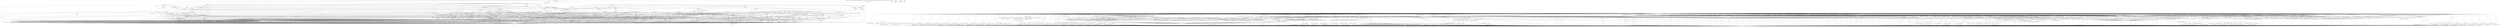 digraph depends {
    node [shape=plaintext]
"adwaita-icon-theme-symbolic" -> "adwaita-icon-theme-lic" [style=dotted]
"adwaita-icon-theme-symbolic" -> "hicolor-icon-theme"
"alsa-conf" -> "libasound-lic" [style=dotted]
"alsa-state" -> "alsa-state-lic" [style=dotted]
"alsa-state" -> "alsa-states" [style=dotted]
"alsa-state" -> "alsa-utils-alsactl"
"alsa-states" -> "alsa-state-lic" [style=dotted]
"alsa-utils-alsactl" -> "alsa-states" [style=dotted]
"alsa-utils-alsactl" -> "alsa-utils-lic" [style=dotted]
"alsa-utils-alsactl" -> "libasound2"
"alsa-utils-alsactl" -> "libc6"
"alsa-utils-alsamixer" -> "alsa-utils-lic" [style=dotted]
"alsa-utils-alsamixer" -> "libasound2"
"alsa-utils-alsamixer" -> "libc6"
"alsa-utils-alsamixer" -> "libformw5"
"alsa-utils-alsamixer" -> "libmenuw5"
"alsa-utils-alsamixer" -> "libncursesw5"
"alsa-utils-alsamixer" -> "libpanelw5"
"alsa-utils-alsamixer" -> "libtinfo5"
"avahi-daemon" -> "avahi-lic" [style=dotted]
"avahi-daemon" -> "base-files"
"avahi-daemon" -> "base-passwd"
"avahi-daemon" -> "libavahi-common3"
"avahi-daemon" -> "libavahi-core7"
"avahi-daemon" -> "libc6"
"avahi-daemon" -> "libcap2"
"avahi-daemon" -> "libdaemon0"
"avahi-daemon" -> "libdbus-1-3"
"avahi-daemon" -> "libexpat1"
"avahi-daemon" -> "libnss-mdns" [style=dotted]
"avahi-daemon" -> "shadow"
"avahi-locale-en-gb" -> "virtual-locale-en-gb" [style=dotted]
"base-files" -> "base-files-lic" [style=dotted]
"base-passwd" -> "base-passwd-lic" [style=dotted]
"bash" -> "base-files"
"bash" -> "bash-lic" [style=dotted]
"bash" -> "libc6"
"bash" -> "libtinfo5"
"bash" -> "update-alternatives-opkg"
"binutils" -> "binutils-lic" [style=dotted]
"binutils" -> "libbfd"
"binutils" -> "libc6"
"binutils" -> "libz1"
"binutils" -> "update-alternatives-opkg"
"bluez5" -> "bluez5-lic" [style=dotted]
"bluez5" -> "libc6"
"bluez5" -> "libdbus-1-3"
"bluez5" -> "libglib-2.0-0"
"bluez5" -> "libreadline7"
"bluez5" -> "libudev1"
"busybox" -> "busybox-lic" [style=dotted]
"busybox" -> "busybox-udhcpc" [style=dotted]
"busybox" -> "libc6"
"busybox-syslog" -> "busybox"
"busybox-syslog" -> "busybox-lic" [style=dotted]
"busybox-syslog" -> "update-alternatives-opkg"
"busybox-udhcpc" -> "busybox-lic" [style=dotted]
"busybox" -> "update-alternatives-opkg"
"connman" -> "bluez5"
"connman-conf" -> "connman-conf-lic" [style=dotted]
"connman" -> "connman-conf" [style=dotted]
"connman" -> "connman-lic" [style=dotted]
"connman" -> "connman-plugin-vpn-l2tp" [style=dotted]
"connman" -> "connman-plugin-vpn-openvpn" [style=dotted]
"connman" -> "connman-plugin-vpn-pppt" [style=dotted]
"connman" -> "connman-plugin-vpn-vpnc" [style=dotted]
"connman" -> "connman-tests" [style=dotted]
"connman" -> "connman-tools" [style=dotted]
"connman" -> "connman-vpn" [style=dotted]
"connman" -> "connman-wait-online" [style=dotted]
"connman" -> "dbus-1"
"connman" -> "iptables"
"connman" -> "libc6"
"connman" -> "libdbus-1-3"
"connman" -> "libglib-2.0-0"
"connman" -> "libgnutls30"
"connman" -> "neard" [style=dotted]
"connman" -> "ofono"
"connman" -> "openvpn"
"connman-plugin-vpn-l2tp" -> "connman-vpn"
"connman-plugin-vpn-l2tp" -> "libc6"
"connman-plugin-vpn-openvpn" -> "connman-vpn"
"connman-plugin-vpn-openvpn" -> "libc6"
"connman-plugin-vpn-openvpn" -> "libdbus-1-3"
"connman-plugin-vpn-vpnc" -> "connman-vpn"
"connman-plugin-vpn-vpnc" -> "libc6"
"connman-plugin-vpn-vpnc" -> "libdbus-1-3"
"connman" -> "pptp-linux"
"connman-tests" -> "connman-lic" [style=dotted]
"connman-tests" -> "iptables"
"connman-tests" -> "libc6"
"connman-tests" -> "libdbus-1-3"
"connman-tests" -> "libglib-2.0-0"
"connman-tests" -> "libgnutls30"
"connman-tools" -> "connman"
"connman-tools" -> "connman-lic" [style=dotted]
"connman-tools" -> "libc6"
"connman-tools" -> "libglib-2.0-0"
"connman-tools" -> "libgnutls30"
"connman" -> "update-alternatives-opkg"
"connman" -> "vpnc"
"connman-vpn" -> "connman-lic" [style=dotted]
"connman-vpn" -> "libc6"
"connman-vpn" -> "libdbus-1-3"
"connman-vpn" -> "libglib-2.0-0"
"connman-vpn" -> "libgnutls30"
"connman-wait-online" -> "connman-lic" [style=dotted]
"connman-wait-online" -> "libc6"
"connman-wait-online" -> "libdbus-1-3"
"connman-wait-online" -> "libglib-2.0-0"
"connman" -> "wpa-supplicant"
"connman" -> "xl2tpd"
"cpushareholder-stub" -> "cpushareholder-stub-lic" [style=dotted]
"dbus-1" -> "base-files"
"dbus-1" -> "base-passwd"
"dbus-1" -> "dbus-lic" [style=dotted]
"dbus-1" -> "libc6"
"dbus-1" -> "libdbus-1-3"
"dbus-1" -> "libexpat1"
"dbus-1" -> "libsystemd0"
"dbus-1" -> "shadow"
"directfb" -> "directfb-lic" [style=dotted]
"directfb" -> "libc6"
"directfb" -> "libfreetype6"
"directfb" -> "libgcc1"
"directfb" -> "libjpeg62"
"directfb" -> "libpng16-16"
"directfb" -> "libstdc++6"
"directfb" -> "libz1"
"distcc" -> "avahi-daemon" [style=dotted]
"distcc" -> "base-files"
"distcc" -> "base-passwd"
"distcc-config" -> "distcc"
"distcc-config" -> "distcc-config-lic" [style=dotted]
"distcc" -> "distcc-lic" [style=dotted]
"distcc" -> "libavahi-client3"
"distcc" -> "libavahi-common3"
"distcc" -> "libc6"
"distcc" -> "libpopt0"
"distcc" -> "shadow"
"e2fsprogs-e2fsck" -> "e2fsprogs-lic" [style=dotted]
"e2fsprogs-e2fsck" -> "libblkid1"
"e2fsprogs-e2fsck" -> "libc6"
"e2fsprogs-e2fsck" -> "libcom-err2"
"e2fsprogs-e2fsck" -> "libe2p2"
"e2fsprogs-e2fsck" -> "libext2fs2"
"e2fsprogs-e2fsck" -> "libuuid1"
"fontconfig-utils" -> "libc6"
"fontconfig-utils" -> "libfontconfig1"
"fontconfig-utils" -> "libfontconfig-lic" [style=dotted]
"fontconfig-utils" -> "libfreetype6"
"glibc-gconv-iso8859-1" -> "glibc-gconv"
"glibc-gconv-iso8859-1" -> "libc6"
"glibc-locale-en-gb" -> "virtual-locale-en-gb" [style=dotted]
"glmark2" -> "glmark2-lic" [style=dotted]
"glmark2" -> "libc6"
"glmark2" -> "libdrm2"
"glmark2" -> "libegl-mesa"
"glmark2" -> "libgbm1"
"glmark2" -> "libgcc1"
"glmark2" -> "libgles2-mesa"
"glmark2" -> "libjpeg62"
"glmark2" -> "libpng16-16"
"glmark2" -> "libstdc++6"
"glmark2" -> "libudev1"
"gstreamer1.0" -> "gstreamer1.0-lic" [style=dotted]
"gstreamer1.0" -> "libc6"
"gstreamer1.0" -> "libcap2"
"gstreamer1.0" -> "libglib-2.0-0"
"gstreamer1.0-locale-en-gb" -> "virtual-locale-en-gb" [style=dotted]
"gstreamer1.0-plugins-bad-locale-en-gb" -> "virtual-locale-en-gb" [style=dotted]
"gstreamer1.0-plugins-base-locale-en-gb" -> "virtual-locale-en-gb" [style=dotted]
"gtk+3-demo" -> "gtk+3-lic" [style=dotted]
"gtk+3-demo" -> "libatk-1.0-0"
"gtk+3-demo" -> "libc6"
"gtk+3-demo" -> "libcairo2"
"gtk+3-demo" -> "libepoxy0"
"gtk+3-demo" -> "libgdk-pixbuf-2.0-0"
"gtk+3-demo" -> "libglib-2.0-0"
"gtk+3-demo" -> "libgtk-3.0"
"gtk+3-demo" -> "libharfbuzz0"
"gtk+3-demo" -> "pango"
"gtk+3-locale-en-gb" -> "virtual-locale-en-gb" [style=dotted]
"gtk+3-locale-en" -> "virtual-locale-en" [style=dotted]
"hicolor-icon-theme" -> "hicolor-icon-theme-lic" [style=dotted]
"iptables" -> "iptables-lic" [style=dotted]
"iptables" -> "iptables-modules" [style=dotted]
"iptables" -> "iptables-module-xt-standard"
"iptables" -> "kernel-module-iptable-filter" [style=dotted]
"iptables" -> "kernel-module-iptable-nat" [style=dotted]
"iptables" -> "kernel-module-ip-tables" [style=dotted]
"iptables" -> "kernel-module-ipt-masquerade" [style=dotted]
"iptables" -> "kernel-module-nf-conntrack-ipv4" [style=dotted]
"iptables" -> "kernel-module-nf-conntrack" [style=dotted]
"iptables" -> "kernel-module-nf-defrag-ipv4" [style=dotted]
"iptables" -> "kernel-module-nf-nat" [style=dotted]
"iptables" -> "kernel-module-x-tables" [style=dotted]
"iptables" -> "libc6"
"iptables-module-ebt-802-3" -> "iptables"
"iptables-module-ebt-802-3" -> "libc6"
"iptables-module-ebt-ip" -> "iptables"
"iptables-module-ebt-ip" -> "libc6"
"iptables-module-ebt-log" -> "iptables"
"iptables-module-ebt-log" -> "libc6"
"iptables-module-ebt-mark-m" -> "iptables"
"iptables-module-ebt-mark-m" -> "libc6"
"iptables-module-ip6t-ah" -> "iptables"
"iptables-module-ip6t-ah" -> "libc6"
"iptables-module-ip6t-dnat" -> "iptables"
"iptables-module-ip6t-dnat" -> "libc6"
"iptables-module-ip6t-dnpt" -> "iptables"
"iptables-module-ip6t-dnpt" -> "libc6"
"iptables-module-ip6t-dst" -> "iptables"
"iptables-module-ip6t-dst" -> "libc6"
"iptables-module-ip6t-eui64" -> "iptables"
"iptables-module-ip6t-eui64" -> "libc6"
"iptables-module-ip6t-frag" -> "iptables"
"iptables-module-ip6t-frag" -> "libc6"
"iptables-module-ip6t-hbh" -> "iptables"
"iptables-module-ip6t-hbh" -> "libc6"
"iptables-module-ip6t-hl" -> "iptables"
"iptables-module-ip6t-hl" -> "libc6"
"iptables-module-ip6t-icmp6" -> "iptables"
"iptables-module-ip6t-icmp6" -> "libc6"
"iptables-module-ip6t-ipv6header" -> "iptables"
"iptables-module-ip6t-ipv6header" -> "libc6"
"iptables-module-ip6t-log" -> "iptables"
"iptables-module-ip6t-log" -> "libc6"
"iptables-module-ip6t-masquerade" -> "iptables"
"iptables-module-ip6t-masquerade" -> "libc6"
"iptables-module-ip6t-mh" -> "iptables"
"iptables-module-ip6t-mh" -> "libc6"
"iptables-module-ip6t-netmap" -> "iptables"
"iptables-module-ip6t-netmap" -> "libc6"
"iptables-module-ip6t-redirect" -> "iptables"
"iptables-module-ip6t-redirect" -> "libc6"
"iptables-module-ip6t-reject" -> "iptables"
"iptables-module-ip6t-reject" -> "libc6"
"iptables-module-ip6t-rt" -> "iptables"
"iptables-module-ip6t-rt" -> "libc6"
"iptables-module-ip6t-snat" -> "iptables"
"iptables-module-ip6t-snat" -> "libc6"
"iptables-module-ip6t-snpt" -> "iptables"
"iptables-module-ip6t-snpt" -> "libc6"
"iptables-module-ip6t-srh" -> "iptables"
"iptables-module-ip6t-srh" -> "libc6"
"iptables-module-ipt-ah" -> "iptables"
"iptables-module-ipt-ah" -> "libc6"
"iptables-module-ipt-clusterip" -> "iptables"
"iptables-module-ipt-clusterip" -> "libc6"
"iptables-module-ipt-dnat" -> "iptables"
"iptables-module-ipt-dnat" -> "libc6"
"iptables-module-ipt-ecn" -> "iptables"
"iptables-module-ipt-ecn" -> "libc6"
"iptables-module-ipt-icmp" -> "iptables"
"iptables-module-ipt-icmp" -> "libc6"
"iptables-module-ipt-log" -> "iptables"
"iptables-module-ipt-log" -> "libc6"
"iptables-module-ipt-masquerade" -> "iptables"
"iptables-module-ipt-masquerade" -> "libc6"
"iptables-module-ipt-netmap" -> "iptables"
"iptables-module-ipt-netmap" -> "libc6"
"iptables-module-ipt-realm" -> "iptables"
"iptables-module-ipt-realm" -> "libc6"
"iptables-module-ipt-redirect" -> "iptables"
"iptables-module-ipt-redirect" -> "libc6"
"iptables-module-ipt-reject" -> "iptables"
"iptables-module-ipt-reject" -> "libc6"
"iptables-module-ipt-snat" -> "iptables"
"iptables-module-ipt-snat" -> "libc6"
"iptables-module-ipt-ttl" -> "iptables"
"iptables-module-ipt-ttl" -> "libc6"
"iptables-module-ipt-ulog" -> "iptables"
"iptables-module-ipt-ulog" -> "libc6"
"iptables-modules" -> "iptables-lic" [style=dotted]
"iptables-modules" -> "iptables-module-ebt-802-3"
"iptables-modules" -> "iptables-module-ebt-ip"
"iptables-modules" -> "iptables-module-ebt-log"
"iptables-modules" -> "iptables-module-ebt-mark-m"
"iptables-modules" -> "iptables-module-ip6t-ah"
"iptables-modules" -> "iptables-module-ip6t-dnat"
"iptables-modules" -> "iptables-module-ip6t-dnpt"
"iptables-modules" -> "iptables-module-ip6t-dst"
"iptables-modules" -> "iptables-module-ip6t-eui64"
"iptables-modules" -> "iptables-module-ip6t-frag"
"iptables-modules" -> "iptables-module-ip6t-hbh"
"iptables-modules" -> "iptables-module-ip6t-hl"
"iptables-modules" -> "iptables-module-ip6t-icmp6"
"iptables-modules" -> "iptables-module-ip6t-ipv6header"
"iptables-modules" -> "iptables-module-ip6t-log"
"iptables-modules" -> "iptables-module-ip6t-masquerade"
"iptables-modules" -> "iptables-module-ip6t-mh"
"iptables-modules" -> "iptables-module-ip6t-netmap"
"iptables-modules" -> "iptables-module-ip6t-redirect"
"iptables-modules" -> "iptables-module-ip6t-reject"
"iptables-modules" -> "iptables-module-ip6t-rt"
"iptables-modules" -> "iptables-module-ip6t-snat"
"iptables-modules" -> "iptables-module-ip6t-snpt"
"iptables-modules" -> "iptables-module-ip6t-srh"
"iptables-modules" -> "iptables-module-ipt-ah"
"iptables-modules" -> "iptables-module-ipt-clusterip"
"iptables-modules" -> "iptables-module-ipt-dnat"
"iptables-modules" -> "iptables-module-ipt-ecn"
"iptables-modules" -> "iptables-module-ipt-icmp"
"iptables-modules" -> "iptables-module-ipt-log"
"iptables-modules" -> "iptables-module-ipt-masquerade"
"iptables-modules" -> "iptables-module-ipt-netmap"
"iptables-modules" -> "iptables-module-ipt-realm"
"iptables-modules" -> "iptables-module-ipt-redirect"
"iptables-modules" -> "iptables-module-ipt-reject"
"iptables-modules" -> "iptables-module-ipt-snat"
"iptables-modules" -> "iptables-module-ipt-ttl"
"iptables-modules" -> "iptables-module-ipt-ulog"
"iptables-modules" -> "iptables-module-xt-addrtype"
"iptables-modules" -> "iptables-module-xt-audit"
"iptables-modules" -> "iptables-module-xt-bpf"
"iptables-modules" -> "iptables-module-xt-cgroup"
"iptables-modules" -> "iptables-module-xt-checksum"
"iptables-modules" -> "iptables-module-xt-classify"
"iptables-modules" -> "iptables-module-xt-cluster"
"iptables-modules" -> "iptables-module-xt-comment"
"iptables-modules" -> "iptables-module-xt-connbytes"
"iptables-modules" -> "iptables-module-xt-connlimit"
"iptables-modules" -> "iptables-module-xt-connmark"
"iptables-modules" -> "iptables-module-xt-connsecmark"
"iptables-modules" -> "iptables-module-xt-conntrack"
"iptables-modules" -> "iptables-module-xt-cpu"
"iptables-modules" -> "iptables-module-xt-ct"
"iptables-modules" -> "iptables-module-xt-dccp"
"iptables-modules" -> "iptables-module-xt-devgroup"
"iptables-modules" -> "iptables-module-xt-dscp"
"iptables-modules" -> "iptables-module-xt-ecn"
"iptables-modules" -> "iptables-module-xt-esp"
"iptables-modules" -> "iptables-module-xt-hashlimit"
"iptables-modules" -> "iptables-module-xt-helper"
"iptables-modules" -> "iptables-module-xt-hmark"
"iptables-modules" -> "iptables-module-xt-idletimer"
"iptables-modules" -> "iptables-module-xt-ipcomp"
"iptables-modules" -> "iptables-module-xt-iprange"
"iptables-modules" -> "iptables-module-xt-ipvs"
"iptables-modules" -> "iptables-module-xt-led"
"iptables-modules" -> "iptables-module-xt-length"
"iptables-modules" -> "iptables-module-xt-limit"
"iptables-modules" -> "iptables-module-xt-mac"
"iptables-modules" -> "iptables-module-xt-mangle"
"iptables-modules" -> "iptables-module-xt-mark"
"iptables-modules" -> "iptables-module-xt-multiport"
"iptables-modules" -> "iptables-module-xt-nfacct"
"iptables-modules" -> "iptables-module-xt-nflog"
"iptables-modules" -> "iptables-module-xt-nfqueue"
"iptables-modules" -> "iptables-module-xt-notrack"
"iptables-modules" -> "iptables-module-xt-osf"
"iptables-modules" -> "iptables-module-xt-owner"
"iptables-modules" -> "iptables-module-xt-physdev"
"iptables-modules" -> "iptables-module-xt-pkttype"
"iptables-modules" -> "iptables-module-xt-policy"
"iptables-modules" -> "iptables-module-xt-quota"
"iptables-modules" -> "iptables-module-xt-rateest"
"iptables-modules" -> "iptables-module-xt-recent"
"iptables-modules" -> "iptables-module-xt-rpfilter"
"iptables-modules" -> "iptables-module-xt-sctp"
"iptables-modules" -> "iptables-module-xt-secmark"
"iptables-modules" -> "iptables-module-xt-set"
"iptables-modules" -> "iptables-module-xt-socket"
"iptables-modules" -> "iptables-module-xt-standard"
"iptables-modules" -> "iptables-module-xt-state"
"iptables-modules" -> "iptables-module-xt-statistic"
"iptables-modules" -> "iptables-module-xt-string"
"iptables-modules" -> "iptables-module-xt-synproxy"
"iptables-modules" -> "iptables-module-xt-tcp"
"iptables-modules" -> "iptables-module-xt-tcpmss"
"iptables-modules" -> "iptables-module-xt-tcpoptstrip"
"iptables-modules" -> "iptables-module-xt-tee"
"iptables-modules" -> "iptables-module-xt-time"
"iptables-modules" -> "iptables-module-xt-tos"
"iptables-modules" -> "iptables-module-xt-tproxy"
"iptables-modules" -> "iptables-module-xt-trace"
"iptables-modules" -> "iptables-module-xt-u32"
"iptables-modules" -> "iptables-module-xt-udp"
"iptables-module-xt-addrtype" -> "iptables"
"iptables-module-xt-addrtype" -> "libc6"
"iptables-module-xt-audit" -> "iptables"
"iptables-module-xt-audit" -> "libc6"
"iptables-module-xt-bpf" -> "iptables"
"iptables-module-xt-bpf" -> "libc6"
"iptables-module-xt-cgroup" -> "iptables"
"iptables-module-xt-cgroup" -> "libc6"
"iptables-module-xt-checksum" -> "iptables"
"iptables-module-xt-checksum" -> "libc6"
"iptables-module-xt-classify" -> "iptables"
"iptables-module-xt-classify" -> "libc6"
"iptables-module-xt-cluster" -> "iptables"
"iptables-module-xt-cluster" -> "libc6"
"iptables-module-xt-comment" -> "iptables"
"iptables-module-xt-comment" -> "libc6"
"iptables-module-xt-connbytes" -> "iptables"
"iptables-module-xt-connbytes" -> "libc6"
"iptables-module-xt-connlimit" -> "iptables"
"iptables-module-xt-connlimit" -> "libc6"
"iptables-module-xt-connmark" -> "iptables"
"iptables-module-xt-connmark" -> "libc6"
"iptables-module-xt-connsecmark" -> "iptables"
"iptables-module-xt-connsecmark" -> "libc6"
"iptables-module-xt-conntrack" -> "iptables"
"iptables-module-xt-conntrack" -> "libc6"
"iptables-module-xt-cpu" -> "iptables"
"iptables-module-xt-cpu" -> "libc6"
"iptables-module-xt-ct" -> "iptables"
"iptables-module-xt-ct" -> "libc6"
"iptables-module-xt-dccp" -> "iptables"
"iptables-module-xt-dccp" -> "libc6"
"iptables-module-xt-devgroup" -> "iptables"
"iptables-module-xt-devgroup" -> "libc6"
"iptables-module-xt-dscp" -> "iptables"
"iptables-module-xt-dscp" -> "libc6"
"iptables-module-xt-ecn" -> "iptables"
"iptables-module-xt-ecn" -> "libc6"
"iptables-module-xt-esp" -> "iptables"
"iptables-module-xt-esp" -> "libc6"
"iptables-module-xt-hashlimit" -> "iptables"
"iptables-module-xt-hashlimit" -> "libc6"
"iptables-module-xt-helper" -> "iptables"
"iptables-module-xt-helper" -> "libc6"
"iptables-module-xt-hmark" -> "iptables"
"iptables-module-xt-hmark" -> "libc6"
"iptables-module-xt-idletimer" -> "iptables"
"iptables-module-xt-idletimer" -> "libc6"
"iptables-module-xt-ipcomp" -> "iptables"
"iptables-module-xt-ipcomp" -> "libc6"
"iptables-module-xt-iprange" -> "iptables"
"iptables-module-xt-iprange" -> "libc6"
"iptables-module-xt-ipvs" -> "iptables"
"iptables-module-xt-ipvs" -> "libc6"
"iptables-module-xt-led" -> "iptables"
"iptables-module-xt-led" -> "libc6"
"iptables-module-xt-length" -> "iptables"
"iptables-module-xt-length" -> "libc6"
"iptables-module-xt-limit" -> "iptables"
"iptables-module-xt-limit" -> "libc6"
"iptables-module-xt-mac" -> "iptables"
"iptables-module-xt-mac" -> "libc6"
"iptables-module-xt-mangle" -> "iptables"
"iptables-module-xt-mangle" -> "libc6"
"iptables-module-xt-mark" -> "iptables"
"iptables-module-xt-mark" -> "libc6"
"iptables-module-xt-multiport" -> "iptables"
"iptables-module-xt-multiport" -> "libc6"
"iptables-module-xt-nfacct" -> "iptables"
"iptables-module-xt-nfacct" -> "libc6"
"iptables-module-xt-nflog" -> "iptables"
"iptables-module-xt-nflog" -> "libc6"
"iptables-module-xt-nfqueue" -> "iptables"
"iptables-module-xt-nfqueue" -> "libc6"
"iptables-module-xt-notrack" -> "iptables"
"iptables-module-xt-notrack" -> "libc6"
"iptables-module-xt-osf" -> "iptables"
"iptables-module-xt-osf" -> "libc6"
"iptables-module-xt-owner" -> "iptables"
"iptables-module-xt-owner" -> "libc6"
"iptables-module-xt-physdev" -> "iptables"
"iptables-module-xt-physdev" -> "libc6"
"iptables-module-xt-pkttype" -> "iptables"
"iptables-module-xt-pkttype" -> "libc6"
"iptables-module-xt-policy" -> "iptables"
"iptables-module-xt-policy" -> "libc6"
"iptables-module-xt-quota" -> "iptables"
"iptables-module-xt-quota" -> "libc6"
"iptables-module-xt-rateest" -> "iptables"
"iptables-module-xt-rateest" -> "libc6"
"iptables-module-xt-recent" -> "iptables"
"iptables-module-xt-recent" -> "libc6"
"iptables-module-xt-rpfilter" -> "iptables"
"iptables-module-xt-rpfilter" -> "libc6"
"iptables-module-xt-sctp" -> "iptables"
"iptables-module-xt-sctp" -> "libc6"
"iptables-module-xt-secmark" -> "iptables"
"iptables-module-xt-secmark" -> "libc6"
"iptables-module-xt-set" -> "iptables"
"iptables-module-xt-set" -> "libc6"
"iptables-module-xt-socket" -> "iptables"
"iptables-module-xt-socket" -> "libc6"
"iptables-module-xt-standard" -> "iptables"
"iptables-module-xt-standard" -> "libc6"
"iptables-module-xt-state" -> "iptables"
"iptables-module-xt-state" -> "libc6"
"iptables-module-xt-statistic" -> "iptables"
"iptables-module-xt-statistic" -> "libc6"
"iptables-module-xt-string" -> "iptables"
"iptables-module-xt-string" -> "libc6"
"iptables-module-xt-synproxy" -> "iptables"
"iptables-module-xt-synproxy" -> "libc6"
"iptables-module-xt-tcp" -> "iptables"
"iptables-module-xt-tcp" -> "libc6"
"iptables-module-xt-tcpmss" -> "iptables"
"iptables-module-xt-tcpmss" -> "libc6"
"iptables-module-xt-tcpoptstrip" -> "iptables"
"iptables-module-xt-tcpoptstrip" -> "libc6"
"iptables-module-xt-tee" -> "iptables"
"iptables-module-xt-tee" -> "libc6"
"iptables-module-xt-time" -> "iptables"
"iptables-module-xt-time" -> "libc6"
"iptables-module-xt-tos" -> "iptables"
"iptables-module-xt-tos" -> "libc6"
"iptables-module-xt-tproxy" -> "iptables"
"iptables-module-xt-tproxy" -> "libc6"
"iptables-module-xt-trace" -> "iptables"
"iptables-module-xt-trace" -> "libc6"
"iptables-module-xt-u32" -> "iptables"
"iptables-module-xt-u32" -> "libc6"
"iptables-module-xt-udp" -> "iptables"
"iptables-module-xt-udp" -> "libc6"
"iw" -> "iw-lic" [style=dotted]
"iw" -> "libc6"
"iw" -> "libnl-3-200"
"iw" -> "libnl-genl-3-200"
"kbd-consolefonts" -> "kbd-lic" [style=dotted]
"kbd" -> "kbd-lic" [style=dotted]
"kbd-keymaps" -> "kbd-lic" [style=dotted]
"kbd" -> "libc6"
"kbd" -> "update-alternatives-opkg"
"kernel-4.18.14-yocto-standard" -> "linux-yocto-lic" [style=dotted]
"kernel-module-6lowpan-4.18.14-yocto-standard" -> "kernel-4.18.14-yocto-standard"
"kernel-module-8021q-4.18.14-yocto-standard" -> "kernel-4.18.14-yocto-standard"
"kernel-module-8139cp-4.18.14-yocto-standard" -> "kernel-4.18.14-yocto-standard"
"kernel-module-8139too-4.18.14-yocto-standard" -> "kernel-4.18.14-yocto-standard"
"kernel-module-ac97-bus-4.18.14-yocto-standard" -> "kernel-4.18.14-yocto-standard"
"kernel-module-act-mirred-4.18.14-yocto-standard" -> "kernel-4.18.14-yocto-standard"
"kernel-module-af-key-4.18.14-yocto-standard" -> "kernel-4.18.14-yocto-standard"
"kernel-module-ah4-4.18.14-yocto-standard" -> "kernel-4.18.14-yocto-standard"
"kernel-module-alx-4.18.14-yocto-standard" -> "kernel-4.18.14-yocto-standard"
"kernel-module-alx-4.18.14-yocto-standard" -> "kernel-module-mdio-4.18.14-yocto-standard"
"kernel-module-anubis-4.18.14-yocto-standard" -> "kernel-4.18.14-yocto-standard"
"kernel-module-arc4-4.18.14-yocto-standard" -> "kernel-4.18.14-yocto-standard"
"kernel-module-arptable-filter-4.18.14-yocto-standard" -> "kernel-4.18.14-yocto-standard"
"kernel-module-arptable-filter-4.18.14-yocto-standard" -> "kernel-module-arp-tables-4.18.14-yocto-standard"
"kernel-module-arptable-filter-4.18.14-yocto-standard" -> "kernel-module-x-tables-4.18.14-yocto-standard"
"kernel-module-arp-tables-4.18.14-yocto-standard" -> "kernel-4.18.14-yocto-standard"
"kernel-module-arp-tables-4.18.14-yocto-standard" -> "kernel-module-x-tables-4.18.14-yocto-standard"
"kernel-module-arpt-mangle-4.18.14-yocto-standard" -> "kernel-4.18.14-yocto-standard"
"kernel-module-arpt-mangle-4.18.14-yocto-standard" -> "kernel-module-x-tables-4.18.14-yocto-standard"
"kernel-module-asix-4.18.14-yocto-standard" -> "kernel-4.18.14-yocto-standard"
"kernel-module-asix-4.18.14-yocto-standard" -> "kernel-module-libphy-4.18.14-yocto-standard"
"kernel-module-asix-4.18.14-yocto-standard" -> "kernel-module-usbnet-4.18.14-yocto-standard"
"kernel-module-at24-4.18.14-yocto-standard" -> "kernel-4.18.14-yocto-standard"
"kernel-module-ata-piix-4.18.14-yocto-standard" -> "kernel-4.18.14-yocto-standard"
"kernel-module-ath-4.18.14-yocto-standard" -> "kernel-4.18.14-yocto-standard"
"kernel-module-ath-4.18.14-yocto-standard" -> "kernel-module-cfg80211-4.18.14-yocto-standard"
"kernel-module-ath5k-4.18.14-yocto-standard" -> "kernel-4.18.14-yocto-standard"
"kernel-module-ath5k-4.18.14-yocto-standard" -> "kernel-module-ath-4.18.14-yocto-standard"
"kernel-module-ath5k-4.18.14-yocto-standard" -> "kernel-module-cfg80211-4.18.14-yocto-standard"
"kernel-module-ath5k-4.18.14-yocto-standard" -> "kernel-module-mac80211-4.18.14-yocto-standard"
"kernel-module-ath9k-4.18.14-yocto-standard" -> "kernel-4.18.14-yocto-standard"
"kernel-module-ath9k-4.18.14-yocto-standard" -> "kernel-module-ath-4.18.14-yocto-standard"
"kernel-module-ath9k-4.18.14-yocto-standard" -> "kernel-module-ath9k-common-4.18.14-yocto-standard"
"kernel-module-ath9k-4.18.14-yocto-standard" -> "kernel-module-ath9k-hw-4.18.14-yocto-standard"
"kernel-module-ath9k-4.18.14-yocto-standard" -> "kernel-module-cfg80211-4.18.14-yocto-standard"
"kernel-module-ath9k-4.18.14-yocto-standard" -> "kernel-module-mac80211-4.18.14-yocto-standard"
"kernel-module-ath9k-common-4.18.14-yocto-standard" -> "kernel-4.18.14-yocto-standard"
"kernel-module-ath9k-common-4.18.14-yocto-standard" -> "kernel-module-ath-4.18.14-yocto-standard"
"kernel-module-ath9k-common-4.18.14-yocto-standard" -> "kernel-module-ath9k-hw-4.18.14-yocto-standard"
"kernel-module-ath9k-common-4.18.14-yocto-standard" -> "kernel-module-cfg80211-4.18.14-yocto-standard"
"kernel-module-ath9k-hw-4.18.14-yocto-standard" -> "kernel-4.18.14-yocto-standard"
"kernel-module-ath9k-hw-4.18.14-yocto-standard" -> "kernel-module-ath-4.18.14-yocto-standard"
"kernel-module-atl1-4.18.14-yocto-standard" -> "kernel-4.18.14-yocto-standard"
"kernel-module-atl1c-4.18.14-yocto-standard" -> "kernel-4.18.14-yocto-standard"
"kernel-module-atl1e-4.18.14-yocto-standard" -> "kernel-4.18.14-yocto-standard"
"kernel-module-atl2-4.18.14-yocto-standard" -> "kernel-4.18.14-yocto-standard"
"kernel-module-ax88179-178a-4.18.14-yocto-standard" -> "kernel-4.18.14-yocto-standard"
"kernel-module-ax88179-178a-4.18.14-yocto-standard" -> "kernel-module-usbnet-4.18.14-yocto-standard"
"kernel-module-backlight-4.18.14-yocto-standard" -> "kernel-4.18.14-yocto-standard"
"kernel-module-bcma-4.18.14-yocto-standard" -> "kernel-4.18.14-yocto-standard"
"kernel-module-binfmt-misc-4.18.14-yocto-standard" -> "kernel-4.18.14-yocto-standard"
"kernel-module-blowfish-common-4.18.14-yocto-standard" -> "kernel-4.18.14-yocto-standard"
"kernel-module-blowfish-generic-4.18.14-yocto-standard" -> "kernel-4.18.14-yocto-standard"
"kernel-module-blowfish-generic-4.18.14-yocto-standard" -> "kernel-module-blowfish-common-4.18.14-yocto-standard"
"kernel-module-bluetooth-6lowpan-4.18.14-yocto-standard" -> "kernel-4.18.14-yocto-standard"
"kernel-module-bluetooth-6lowpan-4.18.14-yocto-standard" -> "kernel-module-6lowpan-4.18.14-yocto-standard"
"kernel-module-bnep-4.18.14-yocto-standard" -> "kernel-4.18.14-yocto-standard"
"kernel-module-bnx2x-4.18.14-yocto-standard" -> "kernel-4.18.14-yocto-standard"
"kernel-module-bnx2x-4.18.14-yocto-standard" -> "kernel-module-mdio-4.18.14-yocto-standard"
"kernel-module-bnxt-en-4.18.14-yocto-standard" -> "kernel-4.18.14-yocto-standard"
"kernel-module-bonding-4.18.14-yocto-standard" -> "kernel-4.18.14-yocto-standard"
"kernel-module-brcmfmac-4.18.14-yocto-standard" -> "kernel-4.18.14-yocto-standard"
"kernel-module-brcmfmac-4.18.14-yocto-standard" -> "kernel-module-brcmutil-4.18.14-yocto-standard"
"kernel-module-brcmfmac-4.18.14-yocto-standard" -> "kernel-module-cfg80211-4.18.14-yocto-standard"
"kernel-module-brcmsmac-4.18.14-yocto-standard" -> "kernel-4.18.14-yocto-standard"
"kernel-module-brcmsmac-4.18.14-yocto-standard" -> "kernel-module-bcma-4.18.14-yocto-standard"
"kernel-module-brcmsmac-4.18.14-yocto-standard" -> "kernel-module-brcmutil-4.18.14-yocto-standard"
"kernel-module-brcmsmac-4.18.14-yocto-standard" -> "kernel-module-cfg80211-4.18.14-yocto-standard"
"kernel-module-brcmsmac-4.18.14-yocto-standard" -> "kernel-module-cordic-4.18.14-yocto-standard"
"kernel-module-brcmsmac-4.18.14-yocto-standard" -> "kernel-module-mac80211-4.18.14-yocto-standard"
"kernel-module-brcmutil-4.18.14-yocto-standard" -> "kernel-4.18.14-yocto-standard"
"kernel-module-bridge-4.18.14-yocto-standard" -> "kernel-4.18.14-yocto-standard"
"kernel-module-bridge-4.18.14-yocto-standard" -> "kernel-module-llc-4.18.14-yocto-standard"
"kernel-module-bridge-4.18.14-yocto-standard" -> "kernel-module-stp-4.18.14-yocto-standard"
"kernel-module-br-netfilter-4.18.14-yocto-standard" -> "kernel-4.18.14-yocto-standard"
"kernel-module-br-netfilter-4.18.14-yocto-standard" -> "kernel-module-bridge-4.18.14-yocto-standard"
"kernel-module-bsd-comp-4.18.14-yocto-standard" -> "kernel-4.18.14-yocto-standard"
"kernel-module-bsd-comp-4.18.14-yocto-standard" -> "kernel-module-ppp-generic-4.18.14-yocto-standard"
"kernel-module-bytestream-example-4.18.14-yocto-standard" -> "kernel-4.18.14-yocto-standard"
"kernel-module-camellia-generic-4.18.14-yocto-standard" -> "kernel-4.18.14-yocto-standard"
"kernel-module-cast5-generic-4.18.14-yocto-standard" -> "kernel-4.18.14-yocto-standard"
"kernel-module-cast5-generic-4.18.14-yocto-standard" -> "kernel-module-cast-common-4.18.14-yocto-standard"
"kernel-module-cast6-generic-4.18.14-yocto-standard" -> "kernel-4.18.14-yocto-standard"
"kernel-module-cast6-generic-4.18.14-yocto-standard" -> "kernel-module-cast-common-4.18.14-yocto-standard"
"kernel-module-cast-common-4.18.14-yocto-standard" -> "kernel-4.18.14-yocto-standard"
"kernel-module-ccm-4.18.14-yocto-standard" -> "kernel-4.18.14-yocto-standard"
"kernel-module-cdc-eem-4.18.14-yocto-standard" -> "kernel-4.18.14-yocto-standard"
"kernel-module-cdc-eem-4.18.14-yocto-standard" -> "kernel-module-usbnet-4.18.14-yocto-standard"
"kernel-module-cdc-ether-4.18.14-yocto-standard" -> "kernel-4.18.14-yocto-standard"
"kernel-module-cdc-ether-4.18.14-yocto-standard" -> "kernel-module-usbnet-4.18.14-yocto-standard"
"kernel-module-cdc-ncm-4.18.14-yocto-standard" -> "kernel-4.18.14-yocto-standard"
"kernel-module-cdc-ncm-4.18.14-yocto-standard" -> "kernel-module-usbnet-4.18.14-yocto-standard"
"kernel-module-cdc-subset-4.18.14-yocto-standard" -> "kernel-4.18.14-yocto-standard"
"kernel-module-cdc-subset-4.18.14-yocto-standard" -> "kernel-module-usbnet-4.18.14-yocto-standard"
"kernel-module-cfg80211-4.18.14-yocto-standard" -> "kernel-4.18.14-yocto-standard"
"kernel-module-cifs-4.18.14-yocto-standard" -> "kernel-4.18.14-yocto-standard"
"kernel-module-cirrus-4.18.14-yocto-standard" -> "kernel-4.18.14-yocto-standard"
"kernel-module-cirrus-4.18.14-yocto-standard" -> "kernel-module-ttm-4.18.14-yocto-standard"
"kernel-module-cmtp-4.18.14-yocto-standard" -> "kernel-4.18.14-yocto-standard"
"kernel-module-cmtp-4.18.14-yocto-standard" -> "kernel-module-kernelcapi-4.18.14-yocto-standard"
"kernel-module-cn-test-4.18.14-yocto-standard" -> "kernel-4.18.14-yocto-standard"
"kernel-module-configfs-4.18.14-yocto-standard" -> "kernel-4.18.14-yocto-standard"
"kernel-module-configfs-sample-4.18.14-yocto-standard" -> "kernel-4.18.14-yocto-standard"
"kernel-module-configfs-sample-4.18.14-yocto-standard" -> "kernel-module-configfs-4.18.14-yocto-standard"
"kernel-module-cordic-4.18.14-yocto-standard" -> "kernel-4.18.14-yocto-standard"
"kernel-module-cpia2-4.18.14-yocto-standard" -> "kernel-4.18.14-yocto-standard"
"kernel-module-cpia2-4.18.14-yocto-standard" -> "kernel-module-v4l2-common-4.18.14-yocto-standard"
"kernel-module-cpia2-4.18.14-yocto-standard" -> "kernel-module-videodev-4.18.14-yocto-standard"
"kernel-module-crc8-4.18.14-yocto-standard" -> "kernel-4.18.14-yocto-standard"
"kernel-module-crc-ccitt-4.18.14-yocto-standard" -> "kernel-4.18.14-yocto-standard"
"kernel-module-cryptoloop-4.18.14-yocto-standard" -> "kernel-4.18.14-yocto-standard"
"kernel-module-cuse-4.18.14-yocto-standard" -> "kernel-4.18.14-yocto-standard"
"kernel-module-cuse-4.18.14-yocto-standard" -> "kernel-module-fuse-4.18.14-yocto-standard"
"kernel-module-data-breakpoint-4.18.14-yocto-standard" -> "kernel-4.18.14-yocto-standard"
"kernel-module-deflate-4.18.14-yocto-standard" -> "kernel-4.18.14-yocto-standard"
"kernel-module-diag-4.18.14-yocto-standard" -> "kernel-4.18.14-yocto-standard"
"kernel-module-diag-4.18.14-yocto-standard" -> "kernel-module-tipc-4.18.14-yocto-standard"
"kernel-module-dl2k-4.18.14-yocto-standard" -> "kernel-4.18.14-yocto-standard"
"kernel-module-dm9601-4.18.14-yocto-standard" -> "kernel-4.18.14-yocto-standard"
"kernel-module-dm9601-4.18.14-yocto-standard" -> "kernel-module-usbnet-4.18.14-yocto-standard"
"kernel-module-dma-example-4.18.14-yocto-standard" -> "kernel-4.18.14-yocto-standard"
"kernel-module-dummy-4.18.14-yocto-standard" -> "kernel-4.18.14-yocto-standard"
"kernel-module-ebt-802-3-4.18.14-yocto-standard" -> "kernel-4.18.14-yocto-standard"
"kernel-module-ebt-802-3-4.18.14-yocto-standard" -> "kernel-module-x-tables-4.18.14-yocto-standard"
"kernel-module-ebtable-broute-4.18.14-yocto-standard" -> "kernel-4.18.14-yocto-standard"
"kernel-module-ebtable-broute-4.18.14-yocto-standard" -> "kernel-module-bridge-4.18.14-yocto-standard"
"kernel-module-ebtable-broute-4.18.14-yocto-standard" -> "kernel-module-ebtables-4.18.14-yocto-standard"
"kernel-module-ebtable-filter-4.18.14-yocto-standard" -> "kernel-4.18.14-yocto-standard"
"kernel-module-ebtable-filter-4.18.14-yocto-standard" -> "kernel-module-ebtables-4.18.14-yocto-standard"
"kernel-module-ebtable-nat-4.18.14-yocto-standard" -> "kernel-4.18.14-yocto-standard"
"kernel-module-ebtable-nat-4.18.14-yocto-standard" -> "kernel-module-ebtables-4.18.14-yocto-standard"
"kernel-module-ebtables-4.18.14-yocto-standard" -> "kernel-4.18.14-yocto-standard"
"kernel-module-ebtables-4.18.14-yocto-standard" -> "kernel-module-x-tables-4.18.14-yocto-standard"
"kernel-module-ebt-among-4.18.14-yocto-standard" -> "kernel-4.18.14-yocto-standard"
"kernel-module-ebt-among-4.18.14-yocto-standard" -> "kernel-module-x-tables-4.18.14-yocto-standard"
"kernel-module-ebt-arp-4.18.14-yocto-standard" -> "kernel-4.18.14-yocto-standard"
"kernel-module-ebt-arp-4.18.14-yocto-standard" -> "kernel-module-x-tables-4.18.14-yocto-standard"
"kernel-module-ebt-arpreply-4.18.14-yocto-standard" -> "kernel-4.18.14-yocto-standard"
"kernel-module-ebt-arpreply-4.18.14-yocto-standard" -> "kernel-module-x-tables-4.18.14-yocto-standard"
"kernel-module-ebt-dnat-4.18.14-yocto-standard" -> "kernel-4.18.14-yocto-standard"
"kernel-module-ebt-dnat-4.18.14-yocto-standard" -> "kernel-module-x-tables-4.18.14-yocto-standard"
"kernel-module-ebt-ip-4.18.14-yocto-standard" -> "kernel-4.18.14-yocto-standard"
"kernel-module-ebt-ip-4.18.14-yocto-standard" -> "kernel-module-x-tables-4.18.14-yocto-standard"
"kernel-module-ebt-ip6-4.18.14-yocto-standard" -> "kernel-4.18.14-yocto-standard"
"kernel-module-ebt-ip6-4.18.14-yocto-standard" -> "kernel-module-x-tables-4.18.14-yocto-standard"
"kernel-module-ebt-limit-4.18.14-yocto-standard" -> "kernel-4.18.14-yocto-standard"
"kernel-module-ebt-limit-4.18.14-yocto-standard" -> "kernel-module-x-tables-4.18.14-yocto-standard"
"kernel-module-ebt-log-4.18.14-yocto-standard" -> "kernel-4.18.14-yocto-standard"
"kernel-module-ebt-log-4.18.14-yocto-standard" -> "kernel-module-x-tables-4.18.14-yocto-standard"
"kernel-module-ebt-mark-4.18.14-yocto-standard" -> "kernel-4.18.14-yocto-standard"
"kernel-module-ebt-mark-4.18.14-yocto-standard" -> "kernel-module-x-tables-4.18.14-yocto-standard"
"kernel-module-ebt-mark-m-4.18.14-yocto-standard" -> "kernel-4.18.14-yocto-standard"
"kernel-module-ebt-mark-m-4.18.14-yocto-standard" -> "kernel-module-x-tables-4.18.14-yocto-standard"
"kernel-module-ebt-nflog-4.18.14-yocto-standard" -> "kernel-4.18.14-yocto-standard"
"kernel-module-ebt-nflog-4.18.14-yocto-standard" -> "kernel-module-x-tables-4.18.14-yocto-standard"
"kernel-module-ebt-pkttype-4.18.14-yocto-standard" -> "kernel-4.18.14-yocto-standard"
"kernel-module-ebt-pkttype-4.18.14-yocto-standard" -> "kernel-module-x-tables-4.18.14-yocto-standard"
"kernel-module-ebt-redirect-4.18.14-yocto-standard" -> "kernel-4.18.14-yocto-standard"
"kernel-module-ebt-redirect-4.18.14-yocto-standard" -> "kernel-module-x-tables-4.18.14-yocto-standard"
"kernel-module-ebt-snat-4.18.14-yocto-standard" -> "kernel-4.18.14-yocto-standard"
"kernel-module-ebt-snat-4.18.14-yocto-standard" -> "kernel-module-x-tables-4.18.14-yocto-standard"
"kernel-module-ebt-stp-4.18.14-yocto-standard" -> "kernel-4.18.14-yocto-standard"
"kernel-module-ebt-stp-4.18.14-yocto-standard" -> "kernel-module-x-tables-4.18.14-yocto-standard"
"kernel-module-ebt-vlan-4.18.14-yocto-standard" -> "kernel-4.18.14-yocto-standard"
"kernel-module-ebt-vlan-4.18.14-yocto-standard" -> "kernel-module-x-tables-4.18.14-yocto-standard"
"kernel-module-eeprom-93cx6-4.18.14-yocto-standard" -> "kernel-4.18.14-yocto-standard"
"kernel-module-efivarfs-4.18.14-yocto-standard" -> "kernel-4.18.14-yocto-standard"
"kernel-module-efivars-4.18.14-yocto-standard" -> "kernel-4.18.14-yocto-standard"
"kernel-module-esp4-4.18.14-yocto-standard" -> "kernel-4.18.14-yocto-standard"
"kernel-module-floppy-4.18.14-yocto-standard" -> "kernel-4.18.14-yocto-standard"
"kernel-module-fuse-4.18.14-yocto-standard" -> "kernel-4.18.14-yocto-standard"
"kernel-module-gcm-4.18.14-yocto-standard" -> "kernel-4.18.14-yocto-standard"
"kernel-module-generic-bl-4.18.14-yocto-standard" -> "kernel-4.18.14-yocto-standard"
"kernel-module-generic-bl-4.18.14-yocto-standard" -> "kernel-module-backlight-4.18.14-yocto-standard"
"kernel-module-gf128mul-4.18.14-yocto-standard" -> "kernel-4.18.14-yocto-standard"
"kernel-module-ghash-generic-4.18.14-yocto-standard" -> "kernel-4.18.14-yocto-standard"
"kernel-module-ghash-generic-4.18.14-yocto-standard" -> "kernel-module-gf128mul-4.18.14-yocto-standard"
"kernel-module-gma500-gfx-4.18.14-yocto-standard" -> "kernel-4.18.14-yocto-standard"
"kernel-module-gma500-gfx-4.18.14-yocto-standard" -> "kernel-module-video-4.18.14-yocto-standard"
"kernel-module-gre-4.18.14-yocto-standard" -> "kernel-4.18.14-yocto-standard"
"kernel-module-gspca-benq-4.18.14-yocto-standard" -> "kernel-4.18.14-yocto-standard"
"kernel-module-gspca-benq-4.18.14-yocto-standard" -> "kernel-module-gspca-main-4.18.14-yocto-standard"
"kernel-module-gspca-conex-4.18.14-yocto-standard" -> "kernel-4.18.14-yocto-standard"
"kernel-module-gspca-conex-4.18.14-yocto-standard" -> "kernel-module-gspca-main-4.18.14-yocto-standard"
"kernel-module-gspca-conex-4.18.14-yocto-standard" -> "kernel-module-videodev-4.18.14-yocto-standard"
"kernel-module-gspca-cpia1-4.18.14-yocto-standard" -> "kernel-4.18.14-yocto-standard"
"kernel-module-gspca-cpia1-4.18.14-yocto-standard" -> "kernel-module-gspca-main-4.18.14-yocto-standard"
"kernel-module-gspca-cpia1-4.18.14-yocto-standard" -> "kernel-module-videodev-4.18.14-yocto-standard"
"kernel-module-gspca-etoms-4.18.14-yocto-standard" -> "kernel-4.18.14-yocto-standard"
"kernel-module-gspca-etoms-4.18.14-yocto-standard" -> "kernel-module-gspca-main-4.18.14-yocto-standard"
"kernel-module-gspca-etoms-4.18.14-yocto-standard" -> "kernel-module-videodev-4.18.14-yocto-standard"
"kernel-module-gspca-finepix-4.18.14-yocto-standard" -> "kernel-4.18.14-yocto-standard"
"kernel-module-gspca-finepix-4.18.14-yocto-standard" -> "kernel-module-gspca-main-4.18.14-yocto-standard"
"kernel-module-gspca-gl860-4.18.14-yocto-standard" -> "kernel-4.18.14-yocto-standard"
"kernel-module-gspca-gl860-4.18.14-yocto-standard" -> "kernel-module-gspca-main-4.18.14-yocto-standard"
"kernel-module-gspca-gl860-4.18.14-yocto-standard" -> "kernel-module-videodev-4.18.14-yocto-standard"
"kernel-module-gspca-jeilinj-4.18.14-yocto-standard" -> "kernel-4.18.14-yocto-standard"
"kernel-module-gspca-jeilinj-4.18.14-yocto-standard" -> "kernel-module-gspca-main-4.18.14-yocto-standard"
"kernel-module-gspca-jeilinj-4.18.14-yocto-standard" -> "kernel-module-videodev-4.18.14-yocto-standard"
"kernel-module-gspca-jl2005bcd-4.18.14-yocto-standard" -> "kernel-4.18.14-yocto-standard"
"kernel-module-gspca-jl2005bcd-4.18.14-yocto-standard" -> "kernel-module-gspca-main-4.18.14-yocto-standard"
"kernel-module-gspca-kinect-4.18.14-yocto-standard" -> "kernel-4.18.14-yocto-standard"
"kernel-module-gspca-kinect-4.18.14-yocto-standard" -> "kernel-module-gspca-main-4.18.14-yocto-standard"
"kernel-module-gspca-konica-4.18.14-yocto-standard" -> "kernel-4.18.14-yocto-standard"
"kernel-module-gspca-konica-4.18.14-yocto-standard" -> "kernel-module-gspca-main-4.18.14-yocto-standard"
"kernel-module-gspca-konica-4.18.14-yocto-standard" -> "kernel-module-videodev-4.18.14-yocto-standard"
"kernel-module-gspca-m5602-4.18.14-yocto-standard" -> "kernel-4.18.14-yocto-standard"
"kernel-module-gspca-m5602-4.18.14-yocto-standard" -> "kernel-module-gspca-main-4.18.14-yocto-standard"
"kernel-module-gspca-m5602-4.18.14-yocto-standard" -> "kernel-module-videodev-4.18.14-yocto-standard"
"kernel-module-gspca-main-4.18.14-yocto-standard" -> "kernel-4.18.14-yocto-standard"
"kernel-module-gspca-main-4.18.14-yocto-standard" -> "kernel-module-videobuf2-common-4.18.14-yocto-standard"
"kernel-module-gspca-main-4.18.14-yocto-standard" -> "kernel-module-videobuf2-v4l2-4.18.14-yocto-standard"
"kernel-module-gspca-main-4.18.14-yocto-standard" -> "kernel-module-videobuf2-vmalloc-4.18.14-yocto-standard"
"kernel-module-gspca-main-4.18.14-yocto-standard" -> "kernel-module-videodev-4.18.14-yocto-standard"
"kernel-module-gspca-mars-4.18.14-yocto-standard" -> "kernel-4.18.14-yocto-standard"
"kernel-module-gspca-mars-4.18.14-yocto-standard" -> "kernel-module-gspca-main-4.18.14-yocto-standard"
"kernel-module-gspca-mars-4.18.14-yocto-standard" -> "kernel-module-videodev-4.18.14-yocto-standard"
"kernel-module-gspca-mr97310a-4.18.14-yocto-standard" -> "kernel-4.18.14-yocto-standard"
"kernel-module-gspca-mr97310a-4.18.14-yocto-standard" -> "kernel-module-gspca-main-4.18.14-yocto-standard"
"kernel-module-gspca-mr97310a-4.18.14-yocto-standard" -> "kernel-module-videodev-4.18.14-yocto-standard"
"kernel-module-gspca-nw80x-4.18.14-yocto-standard" -> "kernel-4.18.14-yocto-standard"
"kernel-module-gspca-nw80x-4.18.14-yocto-standard" -> "kernel-module-gspca-main-4.18.14-yocto-standard"
"kernel-module-gspca-nw80x-4.18.14-yocto-standard" -> "kernel-module-videodev-4.18.14-yocto-standard"
"kernel-module-gspca-ov519-4.18.14-yocto-standard" -> "kernel-4.18.14-yocto-standard"
"kernel-module-gspca-ov519-4.18.14-yocto-standard" -> "kernel-module-gspca-main-4.18.14-yocto-standard"
"kernel-module-gspca-ov519-4.18.14-yocto-standard" -> "kernel-module-videodev-4.18.14-yocto-standard"
"kernel-module-gspca-ov534-4.18.14-yocto-standard" -> "kernel-4.18.14-yocto-standard"
"kernel-module-gspca-ov534-4.18.14-yocto-standard" -> "kernel-module-gspca-main-4.18.14-yocto-standard"
"kernel-module-gspca-ov534-4.18.14-yocto-standard" -> "kernel-module-videodev-4.18.14-yocto-standard"
"kernel-module-gspca-ov534-9-4.18.14-yocto-standard" -> "kernel-4.18.14-yocto-standard"
"kernel-module-gspca-ov534-9-4.18.14-yocto-standard" -> "kernel-module-gspca-main-4.18.14-yocto-standard"
"kernel-module-gspca-ov534-9-4.18.14-yocto-standard" -> "kernel-module-videodev-4.18.14-yocto-standard"
"kernel-module-gspca-pac207-4.18.14-yocto-standard" -> "kernel-4.18.14-yocto-standard"
"kernel-module-gspca-pac207-4.18.14-yocto-standard" -> "kernel-module-gspca-main-4.18.14-yocto-standard"
"kernel-module-gspca-pac207-4.18.14-yocto-standard" -> "kernel-module-videodev-4.18.14-yocto-standard"
"kernel-module-gspca-pac7302-4.18.14-yocto-standard" -> "kernel-4.18.14-yocto-standard"
"kernel-module-gspca-pac7302-4.18.14-yocto-standard" -> "kernel-module-gspca-main-4.18.14-yocto-standard"
"kernel-module-gspca-pac7302-4.18.14-yocto-standard" -> "kernel-module-videodev-4.18.14-yocto-standard"
"kernel-module-gspca-pac7311-4.18.14-yocto-standard" -> "kernel-4.18.14-yocto-standard"
"kernel-module-gspca-pac7311-4.18.14-yocto-standard" -> "kernel-module-gspca-main-4.18.14-yocto-standard"
"kernel-module-gspca-pac7311-4.18.14-yocto-standard" -> "kernel-module-videodev-4.18.14-yocto-standard"
"kernel-module-gspca-se401-4.18.14-yocto-standard" -> "kernel-4.18.14-yocto-standard"
"kernel-module-gspca-se401-4.18.14-yocto-standard" -> "kernel-module-gspca-main-4.18.14-yocto-standard"
"kernel-module-gspca-se401-4.18.14-yocto-standard" -> "kernel-module-videodev-4.18.14-yocto-standard"
"kernel-module-gspca-sn9c2028-4.18.14-yocto-standard" -> "kernel-4.18.14-yocto-standard"
"kernel-module-gspca-sn9c2028-4.18.14-yocto-standard" -> "kernel-module-gspca-main-4.18.14-yocto-standard"
"kernel-module-gspca-sn9c2028-4.18.14-yocto-standard" -> "kernel-module-videodev-4.18.14-yocto-standard"
"kernel-module-gspca-sn9c20x-4.18.14-yocto-standard" -> "kernel-4.18.14-yocto-standard"
"kernel-module-gspca-sn9c20x-4.18.14-yocto-standard" -> "kernel-module-gspca-main-4.18.14-yocto-standard"
"kernel-module-gspca-sn9c20x-4.18.14-yocto-standard" -> "kernel-module-videodev-4.18.14-yocto-standard"
"kernel-module-gspca-sonixb-4.18.14-yocto-standard" -> "kernel-4.18.14-yocto-standard"
"kernel-module-gspca-sonixb-4.18.14-yocto-standard" -> "kernel-module-gspca-main-4.18.14-yocto-standard"
"kernel-module-gspca-sonixb-4.18.14-yocto-standard" -> "kernel-module-videodev-4.18.14-yocto-standard"
"kernel-module-gspca-sonixj-4.18.14-yocto-standard" -> "kernel-4.18.14-yocto-standard"
"kernel-module-gspca-sonixj-4.18.14-yocto-standard" -> "kernel-module-gspca-main-4.18.14-yocto-standard"
"kernel-module-gspca-sonixj-4.18.14-yocto-standard" -> "kernel-module-videodev-4.18.14-yocto-standard"
"kernel-module-gspca-spca1528-4.18.14-yocto-standard" -> "kernel-4.18.14-yocto-standard"
"kernel-module-gspca-spca1528-4.18.14-yocto-standard" -> "kernel-module-gspca-main-4.18.14-yocto-standard"
"kernel-module-gspca-spca1528-4.18.14-yocto-standard" -> "kernel-module-videodev-4.18.14-yocto-standard"
"kernel-module-gspca-spca500-4.18.14-yocto-standard" -> "kernel-4.18.14-yocto-standard"
"kernel-module-gspca-spca500-4.18.14-yocto-standard" -> "kernel-module-gspca-main-4.18.14-yocto-standard"
"kernel-module-gspca-spca500-4.18.14-yocto-standard" -> "kernel-module-videodev-4.18.14-yocto-standard"
"kernel-module-gspca-spca501-4.18.14-yocto-standard" -> "kernel-4.18.14-yocto-standard"
"kernel-module-gspca-spca501-4.18.14-yocto-standard" -> "kernel-module-gspca-main-4.18.14-yocto-standard"
"kernel-module-gspca-spca501-4.18.14-yocto-standard" -> "kernel-module-videodev-4.18.14-yocto-standard"
"kernel-module-gspca-spca505-4.18.14-yocto-standard" -> "kernel-4.18.14-yocto-standard"
"kernel-module-gspca-spca505-4.18.14-yocto-standard" -> "kernel-module-gspca-main-4.18.14-yocto-standard"
"kernel-module-gspca-spca505-4.18.14-yocto-standard" -> "kernel-module-videodev-4.18.14-yocto-standard"
"kernel-module-gspca-spca506-4.18.14-yocto-standard" -> "kernel-4.18.14-yocto-standard"
"kernel-module-gspca-spca506-4.18.14-yocto-standard" -> "kernel-module-gspca-main-4.18.14-yocto-standard"
"kernel-module-gspca-spca506-4.18.14-yocto-standard" -> "kernel-module-videodev-4.18.14-yocto-standard"
"kernel-module-gspca-spca508-4.18.14-yocto-standard" -> "kernel-4.18.14-yocto-standard"
"kernel-module-gspca-spca508-4.18.14-yocto-standard" -> "kernel-module-gspca-main-4.18.14-yocto-standard"
"kernel-module-gspca-spca508-4.18.14-yocto-standard" -> "kernel-module-videodev-4.18.14-yocto-standard"
"kernel-module-gspca-spca561-4.18.14-yocto-standard" -> "kernel-4.18.14-yocto-standard"
"kernel-module-gspca-spca561-4.18.14-yocto-standard" -> "kernel-module-gspca-main-4.18.14-yocto-standard"
"kernel-module-gspca-spca561-4.18.14-yocto-standard" -> "kernel-module-videodev-4.18.14-yocto-standard"
"kernel-module-gspca-sq905-4.18.14-yocto-standard" -> "kernel-4.18.14-yocto-standard"
"kernel-module-gspca-sq905-4.18.14-yocto-standard" -> "kernel-module-gspca-main-4.18.14-yocto-standard"
"kernel-module-gspca-sq905c-4.18.14-yocto-standard" -> "kernel-4.18.14-yocto-standard"
"kernel-module-gspca-sq905c-4.18.14-yocto-standard" -> "kernel-module-gspca-main-4.18.14-yocto-standard"
"kernel-module-gspca-sq930x-4.18.14-yocto-standard" -> "kernel-4.18.14-yocto-standard"
"kernel-module-gspca-sq930x-4.18.14-yocto-standard" -> "kernel-module-gspca-main-4.18.14-yocto-standard"
"kernel-module-gspca-sq930x-4.18.14-yocto-standard" -> "kernel-module-videodev-4.18.14-yocto-standard"
"kernel-module-gspca-stk014-4.18.14-yocto-standard" -> "kernel-4.18.14-yocto-standard"
"kernel-module-gspca-stk014-4.18.14-yocto-standard" -> "kernel-module-gspca-main-4.18.14-yocto-standard"
"kernel-module-gspca-stk014-4.18.14-yocto-standard" -> "kernel-module-videodev-4.18.14-yocto-standard"
"kernel-module-gspca-stv0680-4.18.14-yocto-standard" -> "kernel-4.18.14-yocto-standard"
"kernel-module-gspca-stv0680-4.18.14-yocto-standard" -> "kernel-module-gspca-main-4.18.14-yocto-standard"
"kernel-module-gspca-stv06xx-4.18.14-yocto-standard" -> "kernel-4.18.14-yocto-standard"
"kernel-module-gspca-stv06xx-4.18.14-yocto-standard" -> "kernel-module-gspca-main-4.18.14-yocto-standard"
"kernel-module-gspca-stv06xx-4.18.14-yocto-standard" -> "kernel-module-videodev-4.18.14-yocto-standard"
"kernel-module-gspca-sunplus-4.18.14-yocto-standard" -> "kernel-4.18.14-yocto-standard"
"kernel-module-gspca-sunplus-4.18.14-yocto-standard" -> "kernel-module-gspca-main-4.18.14-yocto-standard"
"kernel-module-gspca-sunplus-4.18.14-yocto-standard" -> "kernel-module-videodev-4.18.14-yocto-standard"
"kernel-module-gspca-t613-4.18.14-yocto-standard" -> "kernel-4.18.14-yocto-standard"
"kernel-module-gspca-t613-4.18.14-yocto-standard" -> "kernel-module-gspca-main-4.18.14-yocto-standard"
"kernel-module-gspca-t613-4.18.14-yocto-standard" -> "kernel-module-videodev-4.18.14-yocto-standard"
"kernel-module-gspca-topro-4.18.14-yocto-standard" -> "kernel-4.18.14-yocto-standard"
"kernel-module-gspca-topro-4.18.14-yocto-standard" -> "kernel-module-gspca-main-4.18.14-yocto-standard"
"kernel-module-gspca-topro-4.18.14-yocto-standard" -> "kernel-module-videodev-4.18.14-yocto-standard"
"kernel-module-gspca-tv8532-4.18.14-yocto-standard" -> "kernel-4.18.14-yocto-standard"
"kernel-module-gspca-tv8532-4.18.14-yocto-standard" -> "kernel-module-gspca-main-4.18.14-yocto-standard"
"kernel-module-gspca-tv8532-4.18.14-yocto-standard" -> "kernel-module-videodev-4.18.14-yocto-standard"
"kernel-module-gspca-vc032x-4.18.14-yocto-standard" -> "kernel-4.18.14-yocto-standard"
"kernel-module-gspca-vc032x-4.18.14-yocto-standard" -> "kernel-module-gspca-main-4.18.14-yocto-standard"
"kernel-module-gspca-vc032x-4.18.14-yocto-standard" -> "kernel-module-videodev-4.18.14-yocto-standard"
"kernel-module-gspca-vicam-4.18.14-yocto-standard" -> "kernel-4.18.14-yocto-standard"
"kernel-module-gspca-vicam-4.18.14-yocto-standard" -> "kernel-module-gspca-main-4.18.14-yocto-standard"
"kernel-module-gspca-vicam-4.18.14-yocto-standard" -> "kernel-module-videodev-4.18.14-yocto-standard"
"kernel-module-gspca-xirlink-cit-4.18.14-yocto-standard" -> "kernel-4.18.14-yocto-standard"
"kernel-module-gspca-xirlink-cit-4.18.14-yocto-standard" -> "kernel-module-gspca-main-4.18.14-yocto-standard"
"kernel-module-gspca-xirlink-cit-4.18.14-yocto-standard" -> "kernel-module-videodev-4.18.14-yocto-standard"
"kernel-module-gspca-zc3xx-4.18.14-yocto-standard" -> "kernel-4.18.14-yocto-standard"
"kernel-module-gspca-zc3xx-4.18.14-yocto-standard" -> "kernel-module-gspca-main-4.18.14-yocto-standard"
"kernel-module-gspca-zc3xx-4.18.14-yocto-standard" -> "kernel-module-videodev-4.18.14-yocto-standard"
"kernel-module-hidp-4.18.14-yocto-standard" -> "kernel-4.18.14-yocto-standard"
"kernel-module-i2c-mux-4.18.14-yocto-standard" -> "kernel-4.18.14-yocto-standard"
"kernel-module-i915-4.18.14-yocto-standard" -> "kernel-4.18.14-yocto-standard"
"kernel-module-i915-4.18.14-yocto-standard" -> "kernel-module-backlight-4.18.14-yocto-standard"
"kernel-module-i915-4.18.14-yocto-standard" -> "kernel-module-video-4.18.14-yocto-standard"
"kernel-module-igbvf-4.18.14-yocto-standard" -> "kernel-4.18.14-yocto-standard"
"kernel-module-inttype-example-4.18.14-yocto-standard" -> "kernel-4.18.14-yocto-standard"
"kernel-module-ip6table-filter-4.18.14-yocto-standard" -> "kernel-4.18.14-yocto-standard"
"kernel-module-ip6table-filter-4.18.14-yocto-standard" -> "kernel-module-ip6-tables-4.18.14-yocto-standard"
"kernel-module-ip6table-filter-4.18.14-yocto-standard" -> "kernel-module-x-tables-4.18.14-yocto-standard"
"kernel-module-ip6table-mangle-4.18.14-yocto-standard" -> "kernel-4.18.14-yocto-standard"
"kernel-module-ip6table-mangle-4.18.14-yocto-standard" -> "kernel-module-ip6-tables-4.18.14-yocto-standard"
"kernel-module-ip6table-mangle-4.18.14-yocto-standard" -> "kernel-module-x-tables-4.18.14-yocto-standard"
"kernel-module-ip6table-raw-4.18.14-yocto-standard" -> "kernel-4.18.14-yocto-standard"
"kernel-module-ip6table-raw-4.18.14-yocto-standard" -> "kernel-module-ip6-tables-4.18.14-yocto-standard"
"kernel-module-ip6table-raw-4.18.14-yocto-standard" -> "kernel-module-x-tables-4.18.14-yocto-standard"
"kernel-module-ip6-tables-4.18.14-yocto-standard" -> "kernel-4.18.14-yocto-standard"
"kernel-module-ip6-tables-4.18.14-yocto-standard" -> "kernel-module-x-tables-4.18.14-yocto-standard"
"kernel-module-ip6t-eui64-4.18.14-yocto-standard" -> "kernel-4.18.14-yocto-standard"
"kernel-module-ip6t-eui64-4.18.14-yocto-standard" -> "kernel-module-x-tables-4.18.14-yocto-standard"
"kernel-module-ip6t-frag-4.18.14-yocto-standard" -> "kernel-4.18.14-yocto-standard"
"kernel-module-ip6t-frag-4.18.14-yocto-standard" -> "kernel-module-x-tables-4.18.14-yocto-standard"
"kernel-module-ip6t-hbh-4.18.14-yocto-standard" -> "kernel-4.18.14-yocto-standard"
"kernel-module-ip6t-hbh-4.18.14-yocto-standard" -> "kernel-module-x-tables-4.18.14-yocto-standard"
"kernel-module-ip6t-ipv6header-4.18.14-yocto-standard" -> "kernel-4.18.14-yocto-standard"
"kernel-module-ip6t-ipv6header-4.18.14-yocto-standard" -> "kernel-module-x-tables-4.18.14-yocto-standard"
"kernel-module-ip6t-rt-4.18.14-yocto-standard" -> "kernel-4.18.14-yocto-standard"
"kernel-module-ip6t-rt-4.18.14-yocto-standard" -> "kernel-module-x-tables-4.18.14-yocto-standard"
"kernel-module-ip6-tunnel-4.18.14-yocto-standard" -> "kernel-4.18.14-yocto-standard"
"kernel-module-ip6-tunnel-4.18.14-yocto-standard" -> "kernel-module-tunnel6-4.18.14-yocto-standard"
"kernel-module-ip6-udp-tunnel-4.18.14-yocto-standard" -> "kernel-4.18.14-yocto-standard"
"kernel-module-ipcomp-4.18.14-yocto-standard" -> "kernel-4.18.14-yocto-standard"
"kernel-module-ipcomp-4.18.14-yocto-standard" -> "kernel-module-xfrm-ipcomp-4.18.14-yocto-standard"
"kernel-module-ipcomp6-4.18.14-yocto-standard" -> "kernel-4.18.14-yocto-standard"
"kernel-module-ipcomp6-4.18.14-yocto-standard" -> "kernel-module-xfrm6-tunnel-4.18.14-yocto-standard"
"kernel-module-ipcomp6-4.18.14-yocto-standard" -> "kernel-module-xfrm-ipcomp-4.18.14-yocto-standard"
"kernel-module-ip-gre-4.18.14-yocto-standard" -> "kernel-4.18.14-yocto-standard"
"kernel-module-ip-gre-4.18.14-yocto-standard" -> "kernel-module-gre-4.18.14-yocto-standard"
"kernel-module-ipip-4.18.14-yocto-standard" -> "kernel-4.18.14-yocto-standard"
"kernel-module-iptable-filter-4.18.14-yocto-standard" -> "kernel-4.18.14-yocto-standard"
"kernel-module-iptable-filter-4.18.14-yocto-standard" -> "kernel-module-ip-tables-4.18.14-yocto-standard"
"kernel-module-iptable-filter-4.18.14-yocto-standard" -> "kernel-module-x-tables-4.18.14-yocto-standard"
"kernel-module-iptable-mangle-4.18.14-yocto-standard" -> "kernel-4.18.14-yocto-standard"
"kernel-module-iptable-mangle-4.18.14-yocto-standard" -> "kernel-module-ip-tables-4.18.14-yocto-standard"
"kernel-module-iptable-mangle-4.18.14-yocto-standard" -> "kernel-module-x-tables-4.18.14-yocto-standard"
"kernel-module-iptable-nat-4.18.14-yocto-standard" -> "kernel-4.18.14-yocto-standard"
"kernel-module-iptable-nat-4.18.14-yocto-standard" -> "kernel-module-ip-tables-4.18.14-yocto-standard"
"kernel-module-iptable-nat-4.18.14-yocto-standard" -> "kernel-module-nf-nat-ipv4-4.18.14-yocto-standard"
"kernel-module-iptable-raw-4.18.14-yocto-standard" -> "kernel-4.18.14-yocto-standard"
"kernel-module-iptable-raw-4.18.14-yocto-standard" -> "kernel-module-ip-tables-4.18.14-yocto-standard"
"kernel-module-iptable-raw-4.18.14-yocto-standard" -> "kernel-module-x-tables-4.18.14-yocto-standard"
"kernel-module-ip-tables-4.18.14-yocto-standard" -> "kernel-4.18.14-yocto-standard"
"kernel-module-ip-tables-4.18.14-yocto-standard" -> "kernel-module-x-tables-4.18.14-yocto-standard"
"kernel-module-iptable-security-4.18.14-yocto-standard" -> "kernel-4.18.14-yocto-standard"
"kernel-module-iptable-security-4.18.14-yocto-standard" -> "kernel-module-ip-tables-4.18.14-yocto-standard"
"kernel-module-iptable-security-4.18.14-yocto-standard" -> "kernel-module-x-tables-4.18.14-yocto-standard"
"kernel-module-ipt-ah-4.18.14-yocto-standard" -> "kernel-4.18.14-yocto-standard"
"kernel-module-ipt-ah-4.18.14-yocto-standard" -> "kernel-module-x-tables-4.18.14-yocto-standard"
"kernel-module-ipt-clusterip-4.18.14-yocto-standard" -> "kernel-4.18.14-yocto-standard"
"kernel-module-ipt-clusterip-4.18.14-yocto-standard" -> "kernel-module-nf-conntrack-4.18.14-yocto-standard"
"kernel-module-ipt-clusterip-4.18.14-yocto-standard" -> "kernel-module-x-tables-4.18.14-yocto-standard"
"kernel-module-ipt-ecn-4.18.14-yocto-standard" -> "kernel-4.18.14-yocto-standard"
"kernel-module-ipt-ecn-4.18.14-yocto-standard" -> "kernel-module-x-tables-4.18.14-yocto-standard"
"kernel-module-ipt-masquerade-4.18.14-yocto-standard" -> "kernel-4.18.14-yocto-standard"
"kernel-module-ipt-masquerade-4.18.14-yocto-standard" -> "kernel-module-nf-conntrack-4.18.14-yocto-standard"
"kernel-module-ipt-masquerade-4.18.14-yocto-standard" -> "kernel-module-nf-nat-ipv4-4.18.14-yocto-standard"
"kernel-module-ipt-masquerade-4.18.14-yocto-standard" -> "kernel-module-x-tables-4.18.14-yocto-standard"
"kernel-module-ipt-reject-4.18.14-yocto-standard" -> "kernel-4.18.14-yocto-standard"
"kernel-module-ipt-reject-4.18.14-yocto-standard" -> "kernel-module-nf-reject-ipv4-4.18.14-yocto-standard"
"kernel-module-ipt-reject-4.18.14-yocto-standard" -> "kernel-module-x-tables-4.18.14-yocto-standard"
"kernel-module-ipt-rpfilter-4.18.14-yocto-standard" -> "kernel-4.18.14-yocto-standard"
"kernel-module-ipt-rpfilter-4.18.14-yocto-standard" -> "kernel-module-x-tables-4.18.14-yocto-standard"
"kernel-module-ipt-synproxy-4.18.14-yocto-standard" -> "kernel-4.18.14-yocto-standard"
"kernel-module-ipt-synproxy-4.18.14-yocto-standard" -> "kernel-module-nf-conntrack-4.18.14-yocto-standard"
"kernel-module-ipt-synproxy-4.18.14-yocto-standard" -> "kernel-module-nf-synproxy-core-4.18.14-yocto-standard"
"kernel-module-ipt-synproxy-4.18.14-yocto-standard" -> "kernel-module-x-tables-4.18.14-yocto-standard"
"kernel-module-iwl3945-4.18.14-yocto-standard" -> "kernel-4.18.14-yocto-standard"
"kernel-module-iwl3945-4.18.14-yocto-standard" -> "kernel-module-cfg80211-4.18.14-yocto-standard"
"kernel-module-iwl3945-4.18.14-yocto-standard" -> "kernel-module-iwlegacy-4.18.14-yocto-standard"
"kernel-module-iwl3945-4.18.14-yocto-standard" -> "kernel-module-mac80211-4.18.14-yocto-standard"
"kernel-module-iwl4965-4.18.14-yocto-standard" -> "kernel-4.18.14-yocto-standard"
"kernel-module-iwl4965-4.18.14-yocto-standard" -> "kernel-module-cfg80211-4.18.14-yocto-standard"
"kernel-module-iwl4965-4.18.14-yocto-standard" -> "kernel-module-iwlegacy-4.18.14-yocto-standard"
"kernel-module-iwl4965-4.18.14-yocto-standard" -> "kernel-module-mac80211-4.18.14-yocto-standard"
"kernel-module-iwldvm-4.18.14-yocto-standard" -> "kernel-4.18.14-yocto-standard"
"kernel-module-iwldvm-4.18.14-yocto-standard" -> "kernel-module-cfg80211-4.18.14-yocto-standard"
"kernel-module-iwldvm-4.18.14-yocto-standard" -> "kernel-module-iwlwifi-4.18.14-yocto-standard"
"kernel-module-iwldvm-4.18.14-yocto-standard" -> "kernel-module-mac80211-4.18.14-yocto-standard"
"kernel-module-iwlegacy-4.18.14-yocto-standard" -> "kernel-4.18.14-yocto-standard"
"kernel-module-iwlegacy-4.18.14-yocto-standard" -> "kernel-module-cfg80211-4.18.14-yocto-standard"
"kernel-module-iwlegacy-4.18.14-yocto-standard" -> "kernel-module-mac80211-4.18.14-yocto-standard"
"kernel-module-iwlmvm-4.18.14-yocto-standard" -> "kernel-4.18.14-yocto-standard"
"kernel-module-iwlmvm-4.18.14-yocto-standard" -> "kernel-module-cfg80211-4.18.14-yocto-standard"
"kernel-module-iwlmvm-4.18.14-yocto-standard" -> "kernel-module-iwlwifi-4.18.14-yocto-standard"
"kernel-module-iwlmvm-4.18.14-yocto-standard" -> "kernel-module-mac80211-4.18.14-yocto-standard"
"kernel-module-iwlwifi-4.18.14-yocto-standard" -> "kernel-4.18.14-yocto-standard"
"kernel-module-iwlwifi-4.18.14-yocto-standard" -> "kernel-module-cfg80211-4.18.14-yocto-standard"
"kernel-module-jme-4.18.14-yocto-standard" -> "kernel-4.18.14-yocto-standard"
"kernel-module-kaweth-4.18.14-yocto-standard" -> "kernel-4.18.14-yocto-standard"
"kernel-module-kernelcapi-4.18.14-yocto-standard" -> "kernel-4.18.14-yocto-standard"
"kernel-module-khazad-4.18.14-yocto-standard" -> "kernel-4.18.14-yocto-standard"
"kernel-module-kobject-example-4.18.14-yocto-standard" -> "kernel-4.18.14-yocto-standard"
"kernel-module-kprobe-example-4.18.14-yocto-standard" -> "kernel-4.18.14-yocto-standard"
"kernel-module-kretprobe-example-4.18.14-yocto-standard" -> "kernel-4.18.14-yocto-standard"
"kernel-module-kset-example-4.18.14-yocto-standard" -> "kernel-4.18.14-yocto-standard"
"kernel-module-lcd-4.18.14-yocto-standard" -> "kernel-4.18.14-yocto-standard"
"kernel-module-libphy-4.18.14-yocto-standard" -> "kernel-4.18.14-yocto-standard"
"kernel-module-llc-4.18.14-yocto-standard" -> "kernel-4.18.14-yocto-standard"
"kernel-module-lp-4.18.14-yocto-standard" -> "kernel-4.18.14-yocto-standard"
"kernel-module-lp-4.18.14-yocto-standard" -> "kernel-module-parport-4.18.14-yocto-standard"
"kernel-module-mac80211-4.18.14-yocto-standard" -> "kernel-4.18.14-yocto-standard"
"kernel-module-mac80211-4.18.14-yocto-standard" -> "kernel-module-cfg80211-4.18.14-yocto-standard"
"kernel-module-mcs7830-4.18.14-yocto-standard" -> "kernel-4.18.14-yocto-standard"
"kernel-module-mcs7830-4.18.14-yocto-standard" -> "kernel-module-usbnet-4.18.14-yocto-standard"
"kernel-module-md4-4.18.14-yocto-standard" -> "kernel-4.18.14-yocto-standard"
"kernel-module-mdio-4.18.14-yocto-standard" -> "kernel-4.18.14-yocto-standard"
"kernel-module-media-4.18.14-yocto-standard" -> "kernel-4.18.14-yocto-standard"
"kernel-module-michael-mic-4.18.14-yocto-standard" -> "kernel-4.18.14-yocto-standard"
"kernel-module-mt7601u-4.18.14-yocto-standard" -> "kernel-4.18.14-yocto-standard"
"kernel-module-mt7601u-4.18.14-yocto-standard" -> "kernel-module-cfg80211-4.18.14-yocto-standard"
"kernel-module-mt7601u-4.18.14-yocto-standard" -> "kernel-module-mac80211-4.18.14-yocto-standard"
"kernel-module-nbd-4.18.14-yocto-standard" -> "kernel-4.18.14-yocto-standard"
"kernel-module-net1080-4.18.14-yocto-standard" -> "kernel-4.18.14-yocto-standard"
"kernel-module-net1080-4.18.14-yocto-standard" -> "kernel-module-usbnet-4.18.14-yocto-standard"
"kernel-module-nf-conncount-4.18.14-yocto-standard" -> "kernel-4.18.14-yocto-standard"
"kernel-module-nf-conncount-4.18.14-yocto-standard" -> "kernel-module-nf-conntrack-4.18.14-yocto-standard"
"kernel-module-nf-conntrack-4.18.14-yocto-standard" -> "kernel-4.18.14-yocto-standard"
"kernel-module-nf-conntrack-amanda-4.18.14-yocto-standard" -> "kernel-4.18.14-yocto-standard"
"kernel-module-nf-conntrack-amanda-4.18.14-yocto-standard" -> "kernel-module-nf-conntrack-4.18.14-yocto-standard"
"kernel-module-nf-conntrack-broadcast-4.18.14-yocto-standard" -> "kernel-4.18.14-yocto-standard"
"kernel-module-nf-conntrack-broadcast-4.18.14-yocto-standard" -> "kernel-module-nf-conntrack-4.18.14-yocto-standard"
"kernel-module-nf-conntrack-ftp-4.18.14-yocto-standard" -> "kernel-4.18.14-yocto-standard"
"kernel-module-nf-conntrack-ftp-4.18.14-yocto-standard" -> "kernel-module-nf-conntrack-4.18.14-yocto-standard"
"kernel-module-nf-conntrack-h323-4.18.14-yocto-standard" -> "kernel-4.18.14-yocto-standard"
"kernel-module-nf-conntrack-h323-4.18.14-yocto-standard" -> "kernel-module-nf-conntrack-4.18.14-yocto-standard"
"kernel-module-nf-conntrack-ipv4-4.18.14-yocto-standard" -> "kernel-4.18.14-yocto-standard"
"kernel-module-nf-conntrack-ipv4-4.18.14-yocto-standard" -> "kernel-module-nf-conntrack-4.18.14-yocto-standard"
"kernel-module-nf-conntrack-ipv4-4.18.14-yocto-standard" -> "kernel-module-nf-defrag-ipv4-4.18.14-yocto-standard"
"kernel-module-nf-conntrack-ipv6-4.18.14-yocto-standard" -> "kernel-4.18.14-yocto-standard"
"kernel-module-nf-conntrack-ipv6-4.18.14-yocto-standard" -> "kernel-module-nf-conntrack-4.18.14-yocto-standard"
"kernel-module-nf-conntrack-ipv6-4.18.14-yocto-standard" -> "kernel-module-nf-defrag-ipv6-4.18.14-yocto-standard"
"kernel-module-nf-conntrack-irc-4.18.14-yocto-standard" -> "kernel-4.18.14-yocto-standard"
"kernel-module-nf-conntrack-irc-4.18.14-yocto-standard" -> "kernel-module-nf-conntrack-4.18.14-yocto-standard"
"kernel-module-nf-conntrack-netbios-ns-4.18.14-yocto-standard" -> "kernel-4.18.14-yocto-standard"
"kernel-module-nf-conntrack-netbios-ns-4.18.14-yocto-standard" -> "kernel-module-nf-conntrack-4.18.14-yocto-standard"
"kernel-module-nf-conntrack-netbios-ns-4.18.14-yocto-standard" -> "kernel-module-nf-conntrack-broadcast-4.18.14-yocto-standard"
"kernel-module-nf-conntrack-netlink-4.18.14-yocto-standard" -> "kernel-4.18.14-yocto-standard"
"kernel-module-nf-conntrack-netlink-4.18.14-yocto-standard" -> "kernel-module-nf-conntrack-4.18.14-yocto-standard"
"kernel-module-nf-conntrack-netlink-4.18.14-yocto-standard" -> "kernel-module-nfnetlink-4.18.14-yocto-standard"
"kernel-module-nf-conntrack-pptp-4.18.14-yocto-standard" -> "kernel-4.18.14-yocto-standard"
"kernel-module-nf-conntrack-pptp-4.18.14-yocto-standard" -> "kernel-module-nf-conntrack-4.18.14-yocto-standard"
"kernel-module-nf-conntrack-pptp-4.18.14-yocto-standard" -> "kernel-module-nf-conntrack-proto-gre-4.18.14-yocto-standard"
"kernel-module-nf-conntrack-proto-gre-4.18.14-yocto-standard" -> "kernel-4.18.14-yocto-standard"
"kernel-module-nf-conntrack-proto-gre-4.18.14-yocto-standard" -> "kernel-module-nf-conntrack-4.18.14-yocto-standard"
"kernel-module-nf-conntrack-sane-4.18.14-yocto-standard" -> "kernel-4.18.14-yocto-standard"
"kernel-module-nf-conntrack-sane-4.18.14-yocto-standard" -> "kernel-module-nf-conntrack-4.18.14-yocto-standard"
"kernel-module-nf-conntrack-sip-4.18.14-yocto-standard" -> "kernel-4.18.14-yocto-standard"
"kernel-module-nf-conntrack-sip-4.18.14-yocto-standard" -> "kernel-module-nf-conntrack-4.18.14-yocto-standard"
"kernel-module-nf-conntrack-tftp-4.18.14-yocto-standard" -> "kernel-4.18.14-yocto-standard"
"kernel-module-nf-conntrack-tftp-4.18.14-yocto-standard" -> "kernel-module-nf-conntrack-4.18.14-yocto-standard"
"kernel-module-nf-defrag-ipv4-4.18.14-yocto-standard" -> "kernel-4.18.14-yocto-standard"
"kernel-module-nf-defrag-ipv6-4.18.14-yocto-standard" -> "kernel-4.18.14-yocto-standard"
"kernel-module-nf-nat-4.18.14-yocto-standard" -> "kernel-4.18.14-yocto-standard"
"kernel-module-nf-nat-4.18.14-yocto-standard" -> "kernel-module-nf-conntrack-4.18.14-yocto-standard"
"kernel-module-nf-nat-amanda-4.18.14-yocto-standard" -> "kernel-4.18.14-yocto-standard"
"kernel-module-nf-nat-amanda-4.18.14-yocto-standard" -> "kernel-module-nf-conntrack-4.18.14-yocto-standard"
"kernel-module-nf-nat-amanda-4.18.14-yocto-standard" -> "kernel-module-nf-conntrack-amanda-4.18.14-yocto-standard"
"kernel-module-nf-nat-amanda-4.18.14-yocto-standard" -> "kernel-module-nf-nat-4.18.14-yocto-standard"
"kernel-module-nf-nat-ftp-4.18.14-yocto-standard" -> "kernel-4.18.14-yocto-standard"
"kernel-module-nf-nat-ftp-4.18.14-yocto-standard" -> "kernel-module-nf-conntrack-4.18.14-yocto-standard"
"kernel-module-nf-nat-ftp-4.18.14-yocto-standard" -> "kernel-module-nf-conntrack-ftp-4.18.14-yocto-standard"
"kernel-module-nf-nat-ftp-4.18.14-yocto-standard" -> "kernel-module-nf-nat-4.18.14-yocto-standard"
"kernel-module-nf-nat-h323-4.18.14-yocto-standard" -> "kernel-4.18.14-yocto-standard"
"kernel-module-nf-nat-h323-4.18.14-yocto-standard" -> "kernel-module-nf-conntrack-4.18.14-yocto-standard"
"kernel-module-nf-nat-h323-4.18.14-yocto-standard" -> "kernel-module-nf-conntrack-h323-4.18.14-yocto-standard"
"kernel-module-nf-nat-h323-4.18.14-yocto-standard" -> "kernel-module-nf-nat-4.18.14-yocto-standard"
"kernel-module-nf-nat-ipv4-4.18.14-yocto-standard" -> "kernel-4.18.14-yocto-standard"
"kernel-module-nf-nat-ipv4-4.18.14-yocto-standard" -> "kernel-module-nf-conntrack-4.18.14-yocto-standard"
"kernel-module-nf-nat-ipv4-4.18.14-yocto-standard" -> "kernel-module-nf-nat-4.18.14-yocto-standard"
"kernel-module-nf-nat-irc-4.18.14-yocto-standard" -> "kernel-4.18.14-yocto-standard"
"kernel-module-nf-nat-irc-4.18.14-yocto-standard" -> "kernel-module-nf-conntrack-4.18.14-yocto-standard"
"kernel-module-nf-nat-irc-4.18.14-yocto-standard" -> "kernel-module-nf-conntrack-irc-4.18.14-yocto-standard"
"kernel-module-nf-nat-irc-4.18.14-yocto-standard" -> "kernel-module-nf-nat-4.18.14-yocto-standard"
"kernel-module-nf-nat-pptp-4.18.14-yocto-standard" -> "kernel-4.18.14-yocto-standard"
"kernel-module-nf-nat-pptp-4.18.14-yocto-standard" -> "kernel-module-nf-conntrack-4.18.14-yocto-standard"
"kernel-module-nf-nat-pptp-4.18.14-yocto-standard" -> "kernel-module-nf-conntrack-pptp-4.18.14-yocto-standard"
"kernel-module-nf-nat-pptp-4.18.14-yocto-standard" -> "kernel-module-nf-nat-4.18.14-yocto-standard"
"kernel-module-nf-nat-pptp-4.18.14-yocto-standard" -> "kernel-module-nf-nat-proto-gre-4.18.14-yocto-standard"
"kernel-module-nf-nat-proto-gre-4.18.14-yocto-standard" -> "kernel-4.18.14-yocto-standard"
"kernel-module-nf-nat-proto-gre-4.18.14-yocto-standard" -> "kernel-module-nf-nat-4.18.14-yocto-standard"
"kernel-module-nf-nat-sip-4.18.14-yocto-standard" -> "kernel-4.18.14-yocto-standard"
"kernel-module-nf-nat-sip-4.18.14-yocto-standard" -> "kernel-module-nf-conntrack-4.18.14-yocto-standard"
"kernel-module-nf-nat-sip-4.18.14-yocto-standard" -> "kernel-module-nf-conntrack-sip-4.18.14-yocto-standard"
"kernel-module-nf-nat-sip-4.18.14-yocto-standard" -> "kernel-module-nf-nat-4.18.14-yocto-standard"
"kernel-module-nf-nat-tftp-4.18.14-yocto-standard" -> "kernel-4.18.14-yocto-standard"
"kernel-module-nf-nat-tftp-4.18.14-yocto-standard" -> "kernel-module-nf-conntrack-4.18.14-yocto-standard"
"kernel-module-nf-nat-tftp-4.18.14-yocto-standard" -> "kernel-module-nf-conntrack-tftp-4.18.14-yocto-standard"
"kernel-module-nf-nat-tftp-4.18.14-yocto-standard" -> "kernel-module-nf-nat-4.18.14-yocto-standard"
"kernel-module-nfnetlink-4.18.14-yocto-standard" -> "kernel-4.18.14-yocto-standard"
"kernel-module-nfnetlink-log-4.18.14-yocto-standard" -> "kernel-4.18.14-yocto-standard"
"kernel-module-nfnetlink-log-4.18.14-yocto-standard" -> "kernel-module-nfnetlink-4.18.14-yocto-standard"
"kernel-module-nfnetlink-queue-4.18.14-yocto-standard" -> "kernel-4.18.14-yocto-standard"
"kernel-module-nfnetlink-queue-4.18.14-yocto-standard" -> "kernel-module-nfnetlink-4.18.14-yocto-standard"
"kernel-module-nf-reject-ipv4-4.18.14-yocto-standard" -> "kernel-4.18.14-yocto-standard"
"kernel-module-nfsd-4.18.14-yocto-standard" -> "kernel-4.18.14-yocto-standard"
"kernel-module-nf-synproxy-core-4.18.14-yocto-standard" -> "kernel-4.18.14-yocto-standard"
"kernel-module-nf-synproxy-core-4.18.14-yocto-standard" -> "kernel-module-nf-conntrack-4.18.14-yocto-standard"
"kernel-module-nhc-dest-4.18.14-yocto-standard" -> "kernel-4.18.14-yocto-standard"
"kernel-module-nhc-dest-4.18.14-yocto-standard" -> "kernel-module-6lowpan-4.18.14-yocto-standard"
"kernel-module-nhc-fragment-4.18.14-yocto-standard" -> "kernel-4.18.14-yocto-standard"
"kernel-module-nhc-fragment-4.18.14-yocto-standard" -> "kernel-module-6lowpan-4.18.14-yocto-standard"
"kernel-module-nhc-hop-4.18.14-yocto-standard" -> "kernel-4.18.14-yocto-standard"
"kernel-module-nhc-hop-4.18.14-yocto-standard" -> "kernel-module-6lowpan-4.18.14-yocto-standard"
"kernel-module-nhc-ipv6-4.18.14-yocto-standard" -> "kernel-4.18.14-yocto-standard"
"kernel-module-nhc-ipv6-4.18.14-yocto-standard" -> "kernel-module-6lowpan-4.18.14-yocto-standard"
"kernel-module-nhc-mobility-4.18.14-yocto-standard" -> "kernel-4.18.14-yocto-standard"
"kernel-module-nhc-mobility-4.18.14-yocto-standard" -> "kernel-module-6lowpan-4.18.14-yocto-standard"
"kernel-module-nhc-routing-4.18.14-yocto-standard" -> "kernel-4.18.14-yocto-standard"
"kernel-module-nhc-routing-4.18.14-yocto-standard" -> "kernel-module-6lowpan-4.18.14-yocto-standard"
"kernel-module-nhc-udp-4.18.14-yocto-standard" -> "kernel-4.18.14-yocto-standard"
"kernel-module-nhc-udp-4.18.14-yocto-standard" -> "kernel-module-6lowpan-4.18.14-yocto-standard"
"kernel-module-nls-ascii-4.18.14-yocto-standard" -> "kernel-4.18.14-yocto-standard"
"kernel-module-nls-cp1250-4.18.14-yocto-standard" -> "kernel-4.18.14-yocto-standard"
"kernel-module-nls-cp1251-4.18.14-yocto-standard" -> "kernel-4.18.14-yocto-standard"
"kernel-module-nls-cp1255-4.18.14-yocto-standard" -> "kernel-4.18.14-yocto-standard"
"kernel-module-nls-cp737-4.18.14-yocto-standard" -> "kernel-4.18.14-yocto-standard"
"kernel-module-nls-cp775-4.18.14-yocto-standard" -> "kernel-4.18.14-yocto-standard"
"kernel-module-nls-cp850-4.18.14-yocto-standard" -> "kernel-4.18.14-yocto-standard"
"kernel-module-nls-cp852-4.18.14-yocto-standard" -> "kernel-4.18.14-yocto-standard"
"kernel-module-nls-cp855-4.18.14-yocto-standard" -> "kernel-4.18.14-yocto-standard"
"kernel-module-nls-cp857-4.18.14-yocto-standard" -> "kernel-4.18.14-yocto-standard"
"kernel-module-nls-cp860-4.18.14-yocto-standard" -> "kernel-4.18.14-yocto-standard"
"kernel-module-nls-cp861-4.18.14-yocto-standard" -> "kernel-4.18.14-yocto-standard"
"kernel-module-nls-cp862-4.18.14-yocto-standard" -> "kernel-4.18.14-yocto-standard"
"kernel-module-nls-cp863-4.18.14-yocto-standard" -> "kernel-4.18.14-yocto-standard"
"kernel-module-nls-cp864-4.18.14-yocto-standard" -> "kernel-4.18.14-yocto-standard"
"kernel-module-nls-cp865-4.18.14-yocto-standard" -> "kernel-4.18.14-yocto-standard"
"kernel-module-nls-cp866-4.18.14-yocto-standard" -> "kernel-4.18.14-yocto-standard"
"kernel-module-nls-cp869-4.18.14-yocto-standard" -> "kernel-4.18.14-yocto-standard"
"kernel-module-nls-cp874-4.18.14-yocto-standard" -> "kernel-4.18.14-yocto-standard"
"kernel-module-nls-cp932-4.18.14-yocto-standard" -> "kernel-4.18.14-yocto-standard"
"kernel-module-nls-cp936-4.18.14-yocto-standard" -> "kernel-4.18.14-yocto-standard"
"kernel-module-nls-cp949-4.18.14-yocto-standard" -> "kernel-4.18.14-yocto-standard"
"kernel-module-nls-cp950-4.18.14-yocto-standard" -> "kernel-4.18.14-yocto-standard"
"kernel-module-nls-euc-jp-4.18.14-yocto-standard" -> "kernel-4.18.14-yocto-standard"
"kernel-module-nls-iso8859-13-4.18.14-yocto-standard" -> "kernel-4.18.14-yocto-standard"
"kernel-module-nls-iso8859-14-4.18.14-yocto-standard" -> "kernel-4.18.14-yocto-standard"
"kernel-module-nls-iso8859-15-4.18.14-yocto-standard" -> "kernel-4.18.14-yocto-standard"
"kernel-module-nls-iso8859-2-4.18.14-yocto-standard" -> "kernel-4.18.14-yocto-standard"
"kernel-module-nls-iso8859-3-4.18.14-yocto-standard" -> "kernel-4.18.14-yocto-standard"
"kernel-module-nls-iso8859-4-4.18.14-yocto-standard" -> "kernel-4.18.14-yocto-standard"
"kernel-module-nls-iso8859-5-4.18.14-yocto-standard" -> "kernel-4.18.14-yocto-standard"
"kernel-module-nls-iso8859-6-4.18.14-yocto-standard" -> "kernel-4.18.14-yocto-standard"
"kernel-module-nls-iso8859-7-4.18.14-yocto-standard" -> "kernel-4.18.14-yocto-standard"
"kernel-module-nls-iso8859-9-4.18.14-yocto-standard" -> "kernel-4.18.14-yocto-standard"
"kernel-module-nls-koi8-r-4.18.14-yocto-standard" -> "kernel-4.18.14-yocto-standard"
"kernel-module-nls-koi8-ru-4.18.14-yocto-standard" -> "kernel-4.18.14-yocto-standard"
"kernel-module-nls-koi8-u-4.18.14-yocto-standard" -> "kernel-4.18.14-yocto-standard"
"kernel-module-nls-utf8-4.18.14-yocto-standard" -> "kernel-4.18.14-yocto-standard"
"kernel-module-p8022-4.18.14-yocto-standard" -> "kernel-4.18.14-yocto-standard"
"kernel-module-p8022-4.18.14-yocto-standard" -> "kernel-module-llc-4.18.14-yocto-standard"
"kernel-module-parport-4.18.14-yocto-standard" -> "kernel-4.18.14-yocto-standard"
"kernel-module-parport-pc-4.18.14-yocto-standard" -> "kernel-4.18.14-yocto-standard"
"kernel-module-parport-pc-4.18.14-yocto-standard" -> "kernel-module-parport-4.18.14-yocto-standard"
"kernel-module-pcnet32-4.18.14-yocto-standard" -> "kernel-4.18.14-yocto-standard"
"kernel-module-pegasus-4.18.14-yocto-standard" -> "kernel-4.18.14-yocto-standard"
"kernel-module-pktgen-4.18.14-yocto-standard" -> "kernel-4.18.14-yocto-standard"
"kernel-module-ppp-async-4.18.14-yocto-standard" -> "kernel-4.18.14-yocto-standard"
"kernel-module-ppp-async-4.18.14-yocto-standard" -> "kernel-module-crc-ccitt-4.18.14-yocto-standard"
"kernel-module-ppp-async-4.18.14-yocto-standard" -> "kernel-module-ppp-generic-4.18.14-yocto-standard"
"kernel-module-ppp-deflate-4.18.14-yocto-standard" -> "kernel-4.18.14-yocto-standard"
"kernel-module-ppp-deflate-4.18.14-yocto-standard" -> "kernel-module-ppp-generic-4.18.14-yocto-standard"
"kernel-module-ppp-generic-4.18.14-yocto-standard" -> "kernel-4.18.14-yocto-standard"
"kernel-module-ppp-generic-4.18.14-yocto-standard" -> "kernel-module-slhc-4.18.14-yocto-standard"
"kernel-module-pppoe-4.18.14-yocto-standard" -> "kernel-4.18.14-yocto-standard"
"kernel-module-pppoe-4.18.14-yocto-standard" -> "kernel-module-ppp-generic-4.18.14-yocto-standard"
"kernel-module-pppoe-4.18.14-yocto-standard" -> "kernel-module-pppox-4.18.14-yocto-standard"
"kernel-module-pppox-4.18.14-yocto-standard" -> "kernel-4.18.14-yocto-standard"
"kernel-module-pppox-4.18.14-yocto-standard" -> "kernel-module-ppp-generic-4.18.14-yocto-standard"
"kernel-module-ppp-synctty-4.18.14-yocto-standard" -> "kernel-4.18.14-yocto-standard"
"kernel-module-ppp-synctty-4.18.14-yocto-standard" -> "kernel-module-ppp-generic-4.18.14-yocto-standard"
"kernel-module-psnap-4.18.14-yocto-standard" -> "kernel-4.18.14-yocto-standard"
"kernel-module-psnap-4.18.14-yocto-standard" -> "kernel-module-llc-4.18.14-yocto-standard"
"kernel-module-pwc-4.18.14-yocto-standard" -> "kernel-4.18.14-yocto-standard"
"kernel-module-pwc-4.18.14-yocto-standard" -> "kernel-module-videobuf2-common-4.18.14-yocto-standard"
"kernel-module-pwc-4.18.14-yocto-standard" -> "kernel-module-videobuf2-v4l2-4.18.14-yocto-standard"
"kernel-module-pwc-4.18.14-yocto-standard" -> "kernel-module-videobuf2-vmalloc-4.18.14-yocto-standard"
"kernel-module-pwc-4.18.14-yocto-standard" -> "kernel-module-videodev-4.18.14-yocto-standard"
"kernel-module-r8152-4.18.14-yocto-standard" -> "kernel-4.18.14-yocto-standard"
"kernel-module-r8169-4.18.14-yocto-standard" -> "kernel-4.18.14-yocto-standard"
"kernel-module-record-example-4.18.14-yocto-standard" -> "kernel-4.18.14-yocto-standard"
"kernel-module-rfcomm-4.18.14-yocto-standard" -> "kernel-4.18.14-yocto-standard"
"kernel-module-romfs-4.18.14-yocto-standard" -> "kernel-4.18.14-yocto-standard"
"kernel-module-rpcsec-gss-krb5-4.18.14-yocto-standard" -> "kernel-4.18.14-yocto-standard"
"kernel-module-rt2800lib-4.18.14-yocto-standard" -> "kernel-4.18.14-yocto-standard"
"kernel-module-rt2800lib-4.18.14-yocto-standard" -> "kernel-module-crc-ccitt-4.18.14-yocto-standard"
"kernel-module-rt2800lib-4.18.14-yocto-standard" -> "kernel-module-mac80211-4.18.14-yocto-standard"
"kernel-module-rt2800lib-4.18.14-yocto-standard" -> "kernel-module-rt2x00lib-4.18.14-yocto-standard"
"kernel-module-rt2800mmio-4.18.14-yocto-standard" -> "kernel-4.18.14-yocto-standard"
"kernel-module-rt2800mmio-4.18.14-yocto-standard" -> "kernel-module-rt2800lib-4.18.14-yocto-standard"
"kernel-module-rt2800mmio-4.18.14-yocto-standard" -> "kernel-module-rt2x00lib-4.18.14-yocto-standard"
"kernel-module-rt2800mmio-4.18.14-yocto-standard" -> "kernel-module-rt2x00mmio-4.18.14-yocto-standard"
"kernel-module-rt2800pci-4.18.14-yocto-standard" -> "kernel-4.18.14-yocto-standard"
"kernel-module-rt2800pci-4.18.14-yocto-standard" -> "kernel-module-eeprom-93cx6-4.18.14-yocto-standard"
"kernel-module-rt2800pci-4.18.14-yocto-standard" -> "kernel-module-rt2800lib-4.18.14-yocto-standard"
"kernel-module-rt2800pci-4.18.14-yocto-standard" -> "kernel-module-rt2800mmio-4.18.14-yocto-standard"
"kernel-module-rt2800pci-4.18.14-yocto-standard" -> "kernel-module-rt2x00lib-4.18.14-yocto-standard"
"kernel-module-rt2800pci-4.18.14-yocto-standard" -> "kernel-module-rt2x00mmio-4.18.14-yocto-standard"
"kernel-module-rt2800pci-4.18.14-yocto-standard" -> "kernel-module-rt2x00pci-4.18.14-yocto-standard"
"kernel-module-rt2x00lib-4.18.14-yocto-standard" -> "kernel-4.18.14-yocto-standard"
"kernel-module-rt2x00lib-4.18.14-yocto-standard" -> "kernel-module-cfg80211-4.18.14-yocto-standard"
"kernel-module-rt2x00lib-4.18.14-yocto-standard" -> "kernel-module-mac80211-4.18.14-yocto-standard"
"kernel-module-rt2x00mmio-4.18.14-yocto-standard" -> "kernel-4.18.14-yocto-standard"
"kernel-module-rt2x00mmio-4.18.14-yocto-standard" -> "kernel-module-rt2x00lib-4.18.14-yocto-standard"
"kernel-module-rt2x00pci-4.18.14-yocto-standard" -> "kernel-4.18.14-yocto-standard"
"kernel-module-rt2x00pci-4.18.14-yocto-standard" -> "kernel-module-mac80211-4.18.14-yocto-standard"
"kernel-module-rt2x00pci-4.18.14-yocto-standard" -> "kernel-module-rt2x00lib-4.18.14-yocto-standard"
"kernel-module-rtl8150-4.18.14-yocto-standard" -> "kernel-4.18.14-yocto-standard"
"kernel-module-s2255drv-4.18.14-yocto-standard" -> "kernel-4.18.14-yocto-standard"
"kernel-module-s2255drv-4.18.14-yocto-standard" -> "kernel-module-videobuf2-common-4.18.14-yocto-standard"
"kernel-module-s2255drv-4.18.14-yocto-standard" -> "kernel-module-videobuf2-v4l2-4.18.14-yocto-standard"
"kernel-module-s2255drv-4.18.14-yocto-standard" -> "kernel-module-videobuf2-vmalloc-4.18.14-yocto-standard"
"kernel-module-s2255drv-4.18.14-yocto-standard" -> "kernel-module-videodev-4.18.14-yocto-standard"
"kernel-module-sch-cbq-4.18.14-yocto-standard" -> "kernel-4.18.14-yocto-standard"
"kernel-module-sch-codel-4.18.14-yocto-standard" -> "kernel-4.18.14-yocto-standard"
"kernel-module-sch-dsmark-4.18.14-yocto-standard" -> "kernel-4.18.14-yocto-standard"
"kernel-module-sch-gred-4.18.14-yocto-standard" -> "kernel-4.18.14-yocto-standard"
"kernel-module-sch-hfsc-4.18.14-yocto-standard" -> "kernel-4.18.14-yocto-standard"
"kernel-module-sch-htb-4.18.14-yocto-standard" -> "kernel-4.18.14-yocto-standard"
"kernel-module-sch-ingress-4.18.14-yocto-standard" -> "kernel-4.18.14-yocto-standard"
"kernel-module-sch-netem-4.18.14-yocto-standard" -> "kernel-4.18.14-yocto-standard"
"kernel-module-sch-prio-4.18.14-yocto-standard" -> "kernel-4.18.14-yocto-standard"
"kernel-module-sch-red-4.18.14-yocto-standard" -> "kernel-4.18.14-yocto-standard"
"kernel-module-sch-sfq-4.18.14-yocto-standard" -> "kernel-4.18.14-yocto-standard"
"kernel-module-sch-tbf-4.18.14-yocto-standard" -> "kernel-4.18.14-yocto-standard"
"kernel-module-sch-teql-4.18.14-yocto-standard" -> "kernel-4.18.14-yocto-standard"
"kernel-module-sctp-4.18.14-yocto-standard" -> "kernel-4.18.14-yocto-standard"
"kernel-module-sctp-diag-4.18.14-yocto-standard" -> "kernel-4.18.14-yocto-standard"
"kernel-module-sctp-diag-4.18.14-yocto-standard" -> "kernel-module-sctp-4.18.14-yocto-standard"
"kernel-module-serpent-generic-4.18.14-yocto-standard" -> "kernel-4.18.14-yocto-standard"
"kernel-module-sha512-generic-4.18.14-yocto-standard" -> "kernel-4.18.14-yocto-standard"
"kernel-modules" -> "kernel-module-6lowpan-4.18.14-yocto-standard"
"kernel-modules" -> "kernel-module-8021q-4.18.14-yocto-standard"
"kernel-modules" -> "kernel-module-8139cp-4.18.14-yocto-standard"
"kernel-modules" -> "kernel-module-8139too-4.18.14-yocto-standard"
"kernel-modules" -> "kernel-module-ac97-bus-4.18.14-yocto-standard"
"kernel-modules" -> "kernel-module-act-mirred-4.18.14-yocto-standard"
"kernel-modules" -> "kernel-module-af-key-4.18.14-yocto-standard"
"kernel-modules" -> "kernel-module-ah4-4.18.14-yocto-standard"
"kernel-modules" -> "kernel-module-alx-4.18.14-yocto-standard"
"kernel-modules" -> "kernel-module-anubis-4.18.14-yocto-standard"
"kernel-modules" -> "kernel-module-arc4-4.18.14-yocto-standard"
"kernel-modules" -> "kernel-module-arptable-filter-4.18.14-yocto-standard"
"kernel-modules" -> "kernel-module-arp-tables-4.18.14-yocto-standard"
"kernel-modules" -> "kernel-module-arpt-mangle-4.18.14-yocto-standard"
"kernel-modules" -> "kernel-module-asix-4.18.14-yocto-standard"
"kernel-modules" -> "kernel-module-at24-4.18.14-yocto-standard"
"kernel-modules" -> "kernel-module-ata-piix-4.18.14-yocto-standard"
"kernel-modules" -> "kernel-module-ath-4.18.14-yocto-standard"
"kernel-modules" -> "kernel-module-ath5k-4.18.14-yocto-standard"
"kernel-modules" -> "kernel-module-ath9k-4.18.14-yocto-standard"
"kernel-modules" -> "kernel-module-ath9k-common-4.18.14-yocto-standard"
"kernel-modules" -> "kernel-module-ath9k-hw-4.18.14-yocto-standard"
"kernel-modules" -> "kernel-module-atl1-4.18.14-yocto-standard"
"kernel-modules" -> "kernel-module-atl1c-4.18.14-yocto-standard"
"kernel-modules" -> "kernel-module-atl1e-4.18.14-yocto-standard"
"kernel-modules" -> "kernel-module-atl2-4.18.14-yocto-standard"
"kernel-modules" -> "kernel-module-ax88179-178a-4.18.14-yocto-standard"
"kernel-modules" -> "kernel-module-backlight-4.18.14-yocto-standard"
"kernel-modules" -> "kernel-module-bcma-4.18.14-yocto-standard"
"kernel-modules" -> "kernel-module-binfmt-misc-4.18.14-yocto-standard"
"kernel-modules" -> "kernel-module-blowfish-common-4.18.14-yocto-standard"
"kernel-modules" -> "kernel-module-blowfish-generic-4.18.14-yocto-standard"
"kernel-modules" -> "kernel-module-bluetooth-6lowpan-4.18.14-yocto-standard"
"kernel-modules" -> "kernel-module-bnep-4.18.14-yocto-standard"
"kernel-modules" -> "kernel-module-bnx2x-4.18.14-yocto-standard"
"kernel-modules" -> "kernel-module-bnxt-en-4.18.14-yocto-standard"
"kernel-modules" -> "kernel-module-bonding-4.18.14-yocto-standard"
"kernel-modules" -> "kernel-module-brcmfmac-4.18.14-yocto-standard"
"kernel-modules" -> "kernel-module-brcmsmac-4.18.14-yocto-standard"
"kernel-modules" -> "kernel-module-brcmutil-4.18.14-yocto-standard"
"kernel-modules" -> "kernel-module-bridge-4.18.14-yocto-standard"
"kernel-modules" -> "kernel-module-br-netfilter-4.18.14-yocto-standard"
"kernel-modules" -> "kernel-module-bsd-comp-4.18.14-yocto-standard"
"kernel-modules" -> "kernel-module-bytestream-example-4.18.14-yocto-standard"
"kernel-modules" -> "kernel-module-camellia-generic-4.18.14-yocto-standard"
"kernel-modules" -> "kernel-module-cast5-generic-4.18.14-yocto-standard"
"kernel-modules" -> "kernel-module-cast6-generic-4.18.14-yocto-standard"
"kernel-modules" -> "kernel-module-cast-common-4.18.14-yocto-standard"
"kernel-modules" -> "kernel-module-ccm-4.18.14-yocto-standard"
"kernel-modules" -> "kernel-module-cdc-eem-4.18.14-yocto-standard"
"kernel-modules" -> "kernel-module-cdc-ether-4.18.14-yocto-standard"
"kernel-modules" -> "kernel-module-cdc-ncm-4.18.14-yocto-standard"
"kernel-modules" -> "kernel-module-cdc-subset-4.18.14-yocto-standard"
"kernel-modules" -> "kernel-module-cfg80211-4.18.14-yocto-standard"
"kernel-modules" -> "kernel-module-cifs-4.18.14-yocto-standard"
"kernel-modules" -> "kernel-module-cirrus-4.18.14-yocto-standard"
"kernel-modules" -> "kernel-module-cmtp-4.18.14-yocto-standard"
"kernel-modules" -> "kernel-module-cn-test-4.18.14-yocto-standard"
"kernel-modules" -> "kernel-module-configfs-4.18.14-yocto-standard"
"kernel-modules" -> "kernel-module-configfs-sample-4.18.14-yocto-standard"
"kernel-modules" -> "kernel-module-cordic-4.18.14-yocto-standard"
"kernel-modules" -> "kernel-module-cpia2-4.18.14-yocto-standard"
"kernel-modules" -> "kernel-module-crc8-4.18.14-yocto-standard"
"kernel-modules" -> "kernel-module-crc-ccitt-4.18.14-yocto-standard"
"kernel-modules" -> "kernel-module-cryptoloop-4.18.14-yocto-standard"
"kernel-modules" -> "kernel-module-cuse-4.18.14-yocto-standard"
"kernel-modules" -> "kernel-module-data-breakpoint-4.18.14-yocto-standard"
"kernel-modules" -> "kernel-module-deflate-4.18.14-yocto-standard"
"kernel-modules" -> "kernel-module-diag-4.18.14-yocto-standard"
"kernel-modules" -> "kernel-module-dl2k-4.18.14-yocto-standard"
"kernel-modules" -> "kernel-module-dm9601-4.18.14-yocto-standard"
"kernel-modules" -> "kernel-module-dma-example-4.18.14-yocto-standard"
"kernel-modules" -> "kernel-module-dummy-4.18.14-yocto-standard"
"kernel-modules" -> "kernel-module-ebt-802-3-4.18.14-yocto-standard"
"kernel-modules" -> "kernel-module-ebtable-broute-4.18.14-yocto-standard"
"kernel-modules" -> "kernel-module-ebtable-filter-4.18.14-yocto-standard"
"kernel-modules" -> "kernel-module-ebtable-nat-4.18.14-yocto-standard"
"kernel-modules" -> "kernel-module-ebtables-4.18.14-yocto-standard"
"kernel-modules" -> "kernel-module-ebt-among-4.18.14-yocto-standard"
"kernel-modules" -> "kernel-module-ebt-arp-4.18.14-yocto-standard"
"kernel-modules" -> "kernel-module-ebt-arpreply-4.18.14-yocto-standard"
"kernel-modules" -> "kernel-module-ebt-dnat-4.18.14-yocto-standard"
"kernel-modules" -> "kernel-module-ebt-ip-4.18.14-yocto-standard"
"kernel-modules" -> "kernel-module-ebt-ip6-4.18.14-yocto-standard"
"kernel-modules" -> "kernel-module-ebt-limit-4.18.14-yocto-standard"
"kernel-modules" -> "kernel-module-ebt-log-4.18.14-yocto-standard"
"kernel-modules" -> "kernel-module-ebt-mark-4.18.14-yocto-standard"
"kernel-modules" -> "kernel-module-ebt-mark-m-4.18.14-yocto-standard"
"kernel-modules" -> "kernel-module-ebt-nflog-4.18.14-yocto-standard"
"kernel-modules" -> "kernel-module-ebt-pkttype-4.18.14-yocto-standard"
"kernel-modules" -> "kernel-module-ebt-redirect-4.18.14-yocto-standard"
"kernel-modules" -> "kernel-module-ebt-snat-4.18.14-yocto-standard"
"kernel-modules" -> "kernel-module-ebt-stp-4.18.14-yocto-standard"
"kernel-modules" -> "kernel-module-ebt-vlan-4.18.14-yocto-standard"
"kernel-modules" -> "kernel-module-eeprom-93cx6-4.18.14-yocto-standard"
"kernel-modules" -> "kernel-module-efivarfs-4.18.14-yocto-standard"
"kernel-modules" -> "kernel-module-efivars-4.18.14-yocto-standard"
"kernel-modules" -> "kernel-module-esp4-4.18.14-yocto-standard"
"kernel-modules" -> "kernel-module-floppy-4.18.14-yocto-standard"
"kernel-modules" -> "kernel-module-fuse-4.18.14-yocto-standard"
"kernel-modules" -> "kernel-module-gcm-4.18.14-yocto-standard"
"kernel-modules" -> "kernel-module-generic-bl-4.18.14-yocto-standard"
"kernel-modules" -> "kernel-module-gf128mul-4.18.14-yocto-standard"
"kernel-modules" -> "kernel-module-ghash-generic-4.18.14-yocto-standard"
"kernel-modules" -> "kernel-module-gma500-gfx-4.18.14-yocto-standard"
"kernel-modules" -> "kernel-module-gre-4.18.14-yocto-standard"
"kernel-modules" -> "kernel-module-gspca-benq-4.18.14-yocto-standard"
"kernel-modules" -> "kernel-module-gspca-conex-4.18.14-yocto-standard"
"kernel-modules" -> "kernel-module-gspca-cpia1-4.18.14-yocto-standard"
"kernel-modules" -> "kernel-module-gspca-etoms-4.18.14-yocto-standard"
"kernel-modules" -> "kernel-module-gspca-finepix-4.18.14-yocto-standard"
"kernel-modules" -> "kernel-module-gspca-gl860-4.18.14-yocto-standard"
"kernel-modules" -> "kernel-module-gspca-jeilinj-4.18.14-yocto-standard"
"kernel-modules" -> "kernel-module-gspca-jl2005bcd-4.18.14-yocto-standard"
"kernel-modules" -> "kernel-module-gspca-kinect-4.18.14-yocto-standard"
"kernel-modules" -> "kernel-module-gspca-konica-4.18.14-yocto-standard"
"kernel-modules" -> "kernel-module-gspca-m5602-4.18.14-yocto-standard"
"kernel-modules" -> "kernel-module-gspca-main-4.18.14-yocto-standard"
"kernel-modules" -> "kernel-module-gspca-mars-4.18.14-yocto-standard"
"kernel-modules" -> "kernel-module-gspca-mr97310a-4.18.14-yocto-standard"
"kernel-modules" -> "kernel-module-gspca-nw80x-4.18.14-yocto-standard"
"kernel-modules" -> "kernel-module-gspca-ov519-4.18.14-yocto-standard"
"kernel-modules" -> "kernel-module-gspca-ov534-4.18.14-yocto-standard"
"kernel-modules" -> "kernel-module-gspca-ov534-9-4.18.14-yocto-standard"
"kernel-modules" -> "kernel-module-gspca-pac207-4.18.14-yocto-standard"
"kernel-modules" -> "kernel-module-gspca-pac7302-4.18.14-yocto-standard"
"kernel-modules" -> "kernel-module-gspca-pac7311-4.18.14-yocto-standard"
"kernel-modules" -> "kernel-module-gspca-se401-4.18.14-yocto-standard"
"kernel-modules" -> "kernel-module-gspca-sn9c2028-4.18.14-yocto-standard"
"kernel-modules" -> "kernel-module-gspca-sn9c20x-4.18.14-yocto-standard"
"kernel-modules" -> "kernel-module-gspca-sonixb-4.18.14-yocto-standard"
"kernel-modules" -> "kernel-module-gspca-sonixj-4.18.14-yocto-standard"
"kernel-modules" -> "kernel-module-gspca-spca1528-4.18.14-yocto-standard"
"kernel-modules" -> "kernel-module-gspca-spca500-4.18.14-yocto-standard"
"kernel-modules" -> "kernel-module-gspca-spca501-4.18.14-yocto-standard"
"kernel-modules" -> "kernel-module-gspca-spca505-4.18.14-yocto-standard"
"kernel-modules" -> "kernel-module-gspca-spca506-4.18.14-yocto-standard"
"kernel-modules" -> "kernel-module-gspca-spca508-4.18.14-yocto-standard"
"kernel-modules" -> "kernel-module-gspca-spca561-4.18.14-yocto-standard"
"kernel-modules" -> "kernel-module-gspca-sq905-4.18.14-yocto-standard"
"kernel-modules" -> "kernel-module-gspca-sq905c-4.18.14-yocto-standard"
"kernel-modules" -> "kernel-module-gspca-sq930x-4.18.14-yocto-standard"
"kernel-modules" -> "kernel-module-gspca-stk014-4.18.14-yocto-standard"
"kernel-modules" -> "kernel-module-gspca-stv0680-4.18.14-yocto-standard"
"kernel-modules" -> "kernel-module-gspca-stv06xx-4.18.14-yocto-standard"
"kernel-modules" -> "kernel-module-gspca-sunplus-4.18.14-yocto-standard"
"kernel-modules" -> "kernel-module-gspca-t613-4.18.14-yocto-standard"
"kernel-modules" -> "kernel-module-gspca-topro-4.18.14-yocto-standard"
"kernel-modules" -> "kernel-module-gspca-tv8532-4.18.14-yocto-standard"
"kernel-modules" -> "kernel-module-gspca-vc032x-4.18.14-yocto-standard"
"kernel-modules" -> "kernel-module-gspca-vicam-4.18.14-yocto-standard"
"kernel-modules" -> "kernel-module-gspca-xirlink-cit-4.18.14-yocto-standard"
"kernel-modules" -> "kernel-module-gspca-zc3xx-4.18.14-yocto-standard"
"kernel-modules" -> "kernel-module-hidp-4.18.14-yocto-standard"
"kernel-modules" -> "kernel-module-i2c-mux-4.18.14-yocto-standard"
"kernel-modules" -> "kernel-module-i915-4.18.14-yocto-standard"
"kernel-modules" -> "kernel-module-igbvf-4.18.14-yocto-standard"
"kernel-modules" -> "kernel-module-inttype-example-4.18.14-yocto-standard"
"kernel-modules" -> "kernel-module-ip6table-filter-4.18.14-yocto-standard"
"kernel-modules" -> "kernel-module-ip6table-mangle-4.18.14-yocto-standard"
"kernel-modules" -> "kernel-module-ip6table-raw-4.18.14-yocto-standard"
"kernel-modules" -> "kernel-module-ip6-tables-4.18.14-yocto-standard"
"kernel-modules" -> "kernel-module-ip6t-eui64-4.18.14-yocto-standard"
"kernel-modules" -> "kernel-module-ip6t-frag-4.18.14-yocto-standard"
"kernel-modules" -> "kernel-module-ip6t-hbh-4.18.14-yocto-standard"
"kernel-modules" -> "kernel-module-ip6t-ipv6header-4.18.14-yocto-standard"
"kernel-modules" -> "kernel-module-ip6t-rt-4.18.14-yocto-standard"
"kernel-modules" -> "kernel-module-ip6-tunnel-4.18.14-yocto-standard"
"kernel-modules" -> "kernel-module-ip6-udp-tunnel-4.18.14-yocto-standard"
"kernel-modules" -> "kernel-module-ipcomp-4.18.14-yocto-standard"
"kernel-modules" -> "kernel-module-ipcomp6-4.18.14-yocto-standard"
"kernel-modules" -> "kernel-module-ip-gre-4.18.14-yocto-standard"
"kernel-modules" -> "kernel-module-ipip-4.18.14-yocto-standard"
"kernel-modules" -> "kernel-module-iptable-filter-4.18.14-yocto-standard"
"kernel-modules" -> "kernel-module-iptable-mangle-4.18.14-yocto-standard"
"kernel-modules" -> "kernel-module-iptable-nat-4.18.14-yocto-standard"
"kernel-modules" -> "kernel-module-iptable-raw-4.18.14-yocto-standard"
"kernel-modules" -> "kernel-module-ip-tables-4.18.14-yocto-standard"
"kernel-modules" -> "kernel-module-iptable-security-4.18.14-yocto-standard"
"kernel-modules" -> "kernel-module-ipt-ah-4.18.14-yocto-standard"
"kernel-modules" -> "kernel-module-ipt-clusterip-4.18.14-yocto-standard"
"kernel-modules" -> "kernel-module-ipt-ecn-4.18.14-yocto-standard"
"kernel-modules" -> "kernel-module-ipt-masquerade-4.18.14-yocto-standard"
"kernel-modules" -> "kernel-module-ipt-reject-4.18.14-yocto-standard"
"kernel-modules" -> "kernel-module-ipt-rpfilter-4.18.14-yocto-standard"
"kernel-modules" -> "kernel-module-ipt-synproxy-4.18.14-yocto-standard"
"kernel-modules" -> "kernel-module-iwl3945-4.18.14-yocto-standard"
"kernel-modules" -> "kernel-module-iwl4965-4.18.14-yocto-standard"
"kernel-modules" -> "kernel-module-iwldvm-4.18.14-yocto-standard"
"kernel-modules" -> "kernel-module-iwlegacy-4.18.14-yocto-standard"
"kernel-modules" -> "kernel-module-iwlmvm-4.18.14-yocto-standard"
"kernel-modules" -> "kernel-module-iwlwifi-4.18.14-yocto-standard"
"kernel-modules" -> "kernel-module-jme-4.18.14-yocto-standard"
"kernel-modules" -> "kernel-module-kaweth-4.18.14-yocto-standard"
"kernel-modules" -> "kernel-module-kernelcapi-4.18.14-yocto-standard"
"kernel-modules" -> "kernel-module-khazad-4.18.14-yocto-standard"
"kernel-modules" -> "kernel-module-kobject-example-4.18.14-yocto-standard"
"kernel-modules" -> "kernel-module-kprobe-example-4.18.14-yocto-standard"
"kernel-modules" -> "kernel-module-kretprobe-example-4.18.14-yocto-standard"
"kernel-modules" -> "kernel-module-kset-example-4.18.14-yocto-standard"
"kernel-modules" -> "kernel-module-lcd-4.18.14-yocto-standard"
"kernel-modules" -> "kernel-module-libphy-4.18.14-yocto-standard"
"kernel-modules" -> "kernel-module-llc-4.18.14-yocto-standard"
"kernel-modules" -> "kernel-module-lp-4.18.14-yocto-standard"
"kernel-modules" -> "kernel-module-mac80211-4.18.14-yocto-standard"
"kernel-modules" -> "kernel-module-mcs7830-4.18.14-yocto-standard"
"kernel-modules" -> "kernel-module-md4-4.18.14-yocto-standard"
"kernel-modules" -> "kernel-module-mdio-4.18.14-yocto-standard"
"kernel-modules" -> "kernel-module-media-4.18.14-yocto-standard"
"kernel-modules" -> "kernel-module-michael-mic-4.18.14-yocto-standard"
"kernel-modules" -> "kernel-module-mt7601u-4.18.14-yocto-standard"
"kernel-modules" -> "kernel-module-nbd-4.18.14-yocto-standard"
"kernel-modules" -> "kernel-module-net1080-4.18.14-yocto-standard"
"kernel-modules" -> "kernel-module-nf-conncount-4.18.14-yocto-standard"
"kernel-modules" -> "kernel-module-nf-conntrack-4.18.14-yocto-standard"
"kernel-modules" -> "kernel-module-nf-conntrack-amanda-4.18.14-yocto-standard"
"kernel-modules" -> "kernel-module-nf-conntrack-broadcast-4.18.14-yocto-standard"
"kernel-modules" -> "kernel-module-nf-conntrack-ftp-4.18.14-yocto-standard"
"kernel-modules" -> "kernel-module-nf-conntrack-h323-4.18.14-yocto-standard"
"kernel-modules" -> "kernel-module-nf-conntrack-ipv4-4.18.14-yocto-standard"
"kernel-modules" -> "kernel-module-nf-conntrack-ipv6-4.18.14-yocto-standard"
"kernel-modules" -> "kernel-module-nf-conntrack-irc-4.18.14-yocto-standard"
"kernel-modules" -> "kernel-module-nf-conntrack-netbios-ns-4.18.14-yocto-standard"
"kernel-modules" -> "kernel-module-nf-conntrack-netlink-4.18.14-yocto-standard"
"kernel-modules" -> "kernel-module-nf-conntrack-pptp-4.18.14-yocto-standard"
"kernel-modules" -> "kernel-module-nf-conntrack-proto-gre-4.18.14-yocto-standard"
"kernel-modules" -> "kernel-module-nf-conntrack-sane-4.18.14-yocto-standard"
"kernel-modules" -> "kernel-module-nf-conntrack-sip-4.18.14-yocto-standard"
"kernel-modules" -> "kernel-module-nf-conntrack-tftp-4.18.14-yocto-standard"
"kernel-modules" -> "kernel-module-nf-defrag-ipv4-4.18.14-yocto-standard"
"kernel-modules" -> "kernel-module-nf-defrag-ipv6-4.18.14-yocto-standard"
"kernel-modules" -> "kernel-module-nf-nat-4.18.14-yocto-standard"
"kernel-modules" -> "kernel-module-nf-nat-amanda-4.18.14-yocto-standard"
"kernel-modules" -> "kernel-module-nf-nat-ftp-4.18.14-yocto-standard"
"kernel-modules" -> "kernel-module-nf-nat-h323-4.18.14-yocto-standard"
"kernel-modules" -> "kernel-module-nf-nat-ipv4-4.18.14-yocto-standard"
"kernel-modules" -> "kernel-module-nf-nat-irc-4.18.14-yocto-standard"
"kernel-modules" -> "kernel-module-nf-nat-pptp-4.18.14-yocto-standard"
"kernel-modules" -> "kernel-module-nf-nat-proto-gre-4.18.14-yocto-standard"
"kernel-modules" -> "kernel-module-nf-nat-sip-4.18.14-yocto-standard"
"kernel-modules" -> "kernel-module-nf-nat-tftp-4.18.14-yocto-standard"
"kernel-modules" -> "kernel-module-nfnetlink-4.18.14-yocto-standard"
"kernel-modules" -> "kernel-module-nfnetlink-log-4.18.14-yocto-standard"
"kernel-modules" -> "kernel-module-nfnetlink-queue-4.18.14-yocto-standard"
"kernel-modules" -> "kernel-module-nf-reject-ipv4-4.18.14-yocto-standard"
"kernel-modules" -> "kernel-module-nfsd-4.18.14-yocto-standard"
"kernel-modules" -> "kernel-module-nf-synproxy-core-4.18.14-yocto-standard"
"kernel-modules" -> "kernel-module-nhc-dest-4.18.14-yocto-standard"
"kernel-modules" -> "kernel-module-nhc-fragment-4.18.14-yocto-standard"
"kernel-modules" -> "kernel-module-nhc-hop-4.18.14-yocto-standard"
"kernel-modules" -> "kernel-module-nhc-ipv6-4.18.14-yocto-standard"
"kernel-modules" -> "kernel-module-nhc-mobility-4.18.14-yocto-standard"
"kernel-modules" -> "kernel-module-nhc-routing-4.18.14-yocto-standard"
"kernel-modules" -> "kernel-module-nhc-udp-4.18.14-yocto-standard"
"kernel-modules" -> "kernel-module-nls-ascii-4.18.14-yocto-standard"
"kernel-modules" -> "kernel-module-nls-cp1250-4.18.14-yocto-standard"
"kernel-modules" -> "kernel-module-nls-cp1251-4.18.14-yocto-standard"
"kernel-modules" -> "kernel-module-nls-cp1255-4.18.14-yocto-standard"
"kernel-modules" -> "kernel-module-nls-cp737-4.18.14-yocto-standard"
"kernel-modules" -> "kernel-module-nls-cp775-4.18.14-yocto-standard"
"kernel-modules" -> "kernel-module-nls-cp850-4.18.14-yocto-standard"
"kernel-modules" -> "kernel-module-nls-cp852-4.18.14-yocto-standard"
"kernel-modules" -> "kernel-module-nls-cp855-4.18.14-yocto-standard"
"kernel-modules" -> "kernel-module-nls-cp857-4.18.14-yocto-standard"
"kernel-modules" -> "kernel-module-nls-cp860-4.18.14-yocto-standard"
"kernel-modules" -> "kernel-module-nls-cp861-4.18.14-yocto-standard"
"kernel-modules" -> "kernel-module-nls-cp862-4.18.14-yocto-standard"
"kernel-modules" -> "kernel-module-nls-cp863-4.18.14-yocto-standard"
"kernel-modules" -> "kernel-module-nls-cp864-4.18.14-yocto-standard"
"kernel-modules" -> "kernel-module-nls-cp865-4.18.14-yocto-standard"
"kernel-modules" -> "kernel-module-nls-cp866-4.18.14-yocto-standard"
"kernel-modules" -> "kernel-module-nls-cp869-4.18.14-yocto-standard"
"kernel-modules" -> "kernel-module-nls-cp874-4.18.14-yocto-standard"
"kernel-modules" -> "kernel-module-nls-cp932-4.18.14-yocto-standard"
"kernel-modules" -> "kernel-module-nls-cp936-4.18.14-yocto-standard"
"kernel-modules" -> "kernel-module-nls-cp949-4.18.14-yocto-standard"
"kernel-modules" -> "kernel-module-nls-cp950-4.18.14-yocto-standard"
"kernel-modules" -> "kernel-module-nls-euc-jp-4.18.14-yocto-standard"
"kernel-modules" -> "kernel-module-nls-iso8859-13-4.18.14-yocto-standard"
"kernel-modules" -> "kernel-module-nls-iso8859-14-4.18.14-yocto-standard"
"kernel-modules" -> "kernel-module-nls-iso8859-15-4.18.14-yocto-standard"
"kernel-modules" -> "kernel-module-nls-iso8859-2-4.18.14-yocto-standard"
"kernel-modules" -> "kernel-module-nls-iso8859-3-4.18.14-yocto-standard"
"kernel-modules" -> "kernel-module-nls-iso8859-4-4.18.14-yocto-standard"
"kernel-modules" -> "kernel-module-nls-iso8859-5-4.18.14-yocto-standard"
"kernel-modules" -> "kernel-module-nls-iso8859-6-4.18.14-yocto-standard"
"kernel-modules" -> "kernel-module-nls-iso8859-7-4.18.14-yocto-standard"
"kernel-modules" -> "kernel-module-nls-iso8859-9-4.18.14-yocto-standard"
"kernel-modules" -> "kernel-module-nls-koi8-r-4.18.14-yocto-standard"
"kernel-modules" -> "kernel-module-nls-koi8-ru-4.18.14-yocto-standard"
"kernel-modules" -> "kernel-module-nls-koi8-u-4.18.14-yocto-standard"
"kernel-modules" -> "kernel-module-nls-utf8-4.18.14-yocto-standard"
"kernel-modules" -> "kernel-module-p8022-4.18.14-yocto-standard"
"kernel-modules" -> "kernel-module-parport-4.18.14-yocto-standard"
"kernel-modules" -> "kernel-module-parport-pc-4.18.14-yocto-standard"
"kernel-modules" -> "kernel-module-pcnet32-4.18.14-yocto-standard"
"kernel-modules" -> "kernel-module-pegasus-4.18.14-yocto-standard"
"kernel-modules" -> "kernel-module-pktgen-4.18.14-yocto-standard"
"kernel-modules" -> "kernel-module-ppp-async-4.18.14-yocto-standard"
"kernel-modules" -> "kernel-module-ppp-deflate-4.18.14-yocto-standard"
"kernel-modules" -> "kernel-module-ppp-generic-4.18.14-yocto-standard"
"kernel-modules" -> "kernel-module-pppoe-4.18.14-yocto-standard"
"kernel-modules" -> "kernel-module-pppox-4.18.14-yocto-standard"
"kernel-modules" -> "kernel-module-ppp-synctty-4.18.14-yocto-standard"
"kernel-modules" -> "kernel-module-psnap-4.18.14-yocto-standard"
"kernel-modules" -> "kernel-module-pwc-4.18.14-yocto-standard"
"kernel-modules" -> "kernel-module-r8152-4.18.14-yocto-standard"
"kernel-modules" -> "kernel-module-r8169-4.18.14-yocto-standard"
"kernel-modules" -> "kernel-module-record-example-4.18.14-yocto-standard"
"kernel-modules" -> "kernel-module-rfcomm-4.18.14-yocto-standard"
"kernel-modules" -> "kernel-module-romfs-4.18.14-yocto-standard"
"kernel-modules" -> "kernel-module-rpcsec-gss-krb5-4.18.14-yocto-standard"
"kernel-modules" -> "kernel-module-rt2800lib-4.18.14-yocto-standard"
"kernel-modules" -> "kernel-module-rt2800mmio-4.18.14-yocto-standard"
"kernel-modules" -> "kernel-module-rt2800pci-4.18.14-yocto-standard"
"kernel-modules" -> "kernel-module-rt2x00lib-4.18.14-yocto-standard"
"kernel-modules" -> "kernel-module-rt2x00mmio-4.18.14-yocto-standard"
"kernel-modules" -> "kernel-module-rt2x00pci-4.18.14-yocto-standard"
"kernel-modules" -> "kernel-module-rtl8150-4.18.14-yocto-standard"
"kernel-modules" -> "kernel-module-s2255drv-4.18.14-yocto-standard"
"kernel-modules" -> "kernel-module-sch-cbq-4.18.14-yocto-standard"
"kernel-modules" -> "kernel-module-sch-codel-4.18.14-yocto-standard"
"kernel-modules" -> "kernel-module-sch-dsmark-4.18.14-yocto-standard"
"kernel-modules" -> "kernel-module-sch-gred-4.18.14-yocto-standard"
"kernel-modules" -> "kernel-module-sch-hfsc-4.18.14-yocto-standard"
"kernel-modules" -> "kernel-module-sch-htb-4.18.14-yocto-standard"
"kernel-modules" -> "kernel-module-sch-ingress-4.18.14-yocto-standard"
"kernel-modules" -> "kernel-module-sch-netem-4.18.14-yocto-standard"
"kernel-modules" -> "kernel-module-sch-prio-4.18.14-yocto-standard"
"kernel-modules" -> "kernel-module-sch-red-4.18.14-yocto-standard"
"kernel-modules" -> "kernel-module-sch-sfq-4.18.14-yocto-standard"
"kernel-modules" -> "kernel-module-sch-tbf-4.18.14-yocto-standard"
"kernel-modules" -> "kernel-module-sch-teql-4.18.14-yocto-standard"
"kernel-modules" -> "kernel-module-sctp-4.18.14-yocto-standard"
"kernel-modules" -> "kernel-module-sctp-diag-4.18.14-yocto-standard"
"kernel-modules" -> "kernel-module-serpent-generic-4.18.14-yocto-standard"
"kernel-modules" -> "kernel-module-sha512-generic-4.18.14-yocto-standard"
"kernel-modules" -> "kernel-module-skge-4.18.14-yocto-standard"
"kernel-modules" -> "kernel-module-sky2-4.18.14-yocto-standard"
"kernel-modules" -> "kernel-module-slhc-4.18.14-yocto-standard"
"kernel-modules" -> "kernel-module-slip-4.18.14-yocto-standard"
"kernel-modules" -> "kernel-module-smsc75xx-4.18.14-yocto-standard"
"kernel-modules" -> "kernel-module-smsc95xx-4.18.14-yocto-standard"
"kernel-modules" -> "kernel-module-snd-4.18.14-yocto-standard"
"kernel-modules" -> "kernel-module-snd-ac97-codec-4.18.14-yocto-standard"
"kernel-modules" -> "kernel-module-snd-ak4113-4.18.14-yocto-standard"
"kernel-modules" -> "kernel-module-snd-ak4114-4.18.14-yocto-standard"
"kernel-modules" -> "kernel-module-snd-ak4xxx-adda-4.18.14-yocto-standard"
"kernel-modules" -> "kernel-module-snd-aloop-4.18.14-yocto-standard"
"kernel-modules" -> "kernel-module-snd-atiixp-4.18.14-yocto-standard"
"kernel-modules" -> "kernel-module-snd-atiixp-modem-4.18.14-yocto-standard"
"kernel-modules" -> "kernel-module-snd-ca0106-4.18.14-yocto-standard"
"kernel-modules" -> "kernel-module-snd-cmipci-4.18.14-yocto-standard"
"kernel-modules" -> "kernel-module-snd-cs8427-4.18.14-yocto-standard"
"kernel-modules" -> "kernel-module-snd-ctxfi-4.18.14-yocto-standard"
"kernel-modules" -> "kernel-module-snd-emu10k1-4.18.14-yocto-standard"
"kernel-modules" -> "kernel-module-snd-emu10k1-synth-4.18.14-yocto-standard"
"kernel-modules" -> "kernel-module-snd-emu10k1x-4.18.14-yocto-standard"
"kernel-modules" -> "kernel-module-snd-emux-synth-4.18.14-yocto-standard"
"kernel-modules" -> "kernel-module-snd-hda-codec-4.18.14-yocto-standard"
"kernel-modules" -> "kernel-module-snd-hda-codec-analog-4.18.14-yocto-standard"
"kernel-modules" -> "kernel-module-snd-hda-codec-ca0110-4.18.14-yocto-standard"
"kernel-modules" -> "kernel-module-snd-hda-codec-ca0132-4.18.14-yocto-standard"
"kernel-modules" -> "kernel-module-snd-hda-codec-cirrus-4.18.14-yocto-standard"
"kernel-modules" -> "kernel-module-snd-hda-codec-cmedia-4.18.14-yocto-standard"
"kernel-modules" -> "kernel-module-snd-hda-codec-conexant-4.18.14-yocto-standard"
"kernel-modules" -> "kernel-module-snd-hda-codec-generic-4.18.14-yocto-standard"
"kernel-modules" -> "kernel-module-snd-hda-codec-hdmi-4.18.14-yocto-standard"
"kernel-modules" -> "kernel-module-snd-hda-codec-idt-4.18.14-yocto-standard"
"kernel-modules" -> "kernel-module-snd-hda-codec-realtek-4.18.14-yocto-standard"
"kernel-modules" -> "kernel-module-snd-hda-codec-si3054-4.18.14-yocto-standard"
"kernel-modules" -> "kernel-module-snd-hda-codec-via-4.18.14-yocto-standard"
"kernel-modules" -> "kernel-module-snd-hda-core-4.18.14-yocto-standard"
"kernel-modules" -> "kernel-module-snd-hda-intel-4.18.14-yocto-standard"
"kernel-modules" -> "kernel-module-snd-hdsp-4.18.14-yocto-standard"
"kernel-modules" -> "kernel-module-snd-hdspm-4.18.14-yocto-standard"
"kernel-modules" -> "kernel-module-snd-hrtimer-4.18.14-yocto-standard"
"kernel-modules" -> "kernel-module-snd-hwdep-4.18.14-yocto-standard"
"kernel-modules" -> "kernel-module-snd-i2c-4.18.14-yocto-standard"
"kernel-modules" -> "kernel-module-snd-ice1712-4.18.14-yocto-standard"
"kernel-modules" -> "kernel-module-snd-ice1724-4.18.14-yocto-standard"
"kernel-modules" -> "kernel-module-snd-ice17xx-ak4xxx-4.18.14-yocto-standard"
"kernel-modules" -> "kernel-module-snd-intel8x0-4.18.14-yocto-standard"
"kernel-modules" -> "kernel-module-snd-mpu401-uart-4.18.14-yocto-standard"
"kernel-modules" -> "kernel-module-snd-opl3-lib-4.18.14-yocto-standard"
"kernel-modules" -> "kernel-module-snd-opl3-synth-4.18.14-yocto-standard"
"kernel-modules" -> "kernel-module-snd-oxygen-4.18.14-yocto-standard"
"kernel-modules" -> "kernel-module-snd-oxygen-lib-4.18.14-yocto-standard"
"kernel-modules" -> "kernel-module-snd-pcm-4.18.14-yocto-standard"
"kernel-modules" -> "kernel-module-snd-pt2258-4.18.14-yocto-standard"
"kernel-modules" -> "kernel-module-snd-rawmidi-4.18.14-yocto-standard"
"kernel-modules" -> "kernel-module-snd-rme96-4.18.14-yocto-standard"
"kernel-modules" -> "kernel-module-snd-rme9652-4.18.14-yocto-standard"
"kernel-modules" -> "kernel-module-snd-seq-4.18.14-yocto-standard"
"kernel-modules" -> "kernel-module-snd-seq-device-4.18.14-yocto-standard"
"kernel-modules" -> "kernel-module-snd-seq-midi-4.18.14-yocto-standard"
"kernel-modules" -> "kernel-module-snd-seq-midi-emul-4.18.14-yocto-standard"
"kernel-modules" -> "kernel-module-snd-seq-midi-event-4.18.14-yocto-standard"
"kernel-modules" -> "kernel-module-snd-seq-virmidi-4.18.14-yocto-standard"
"kernel-modules" -> "kernel-module-snd-timer-4.18.14-yocto-standard"
"kernel-modules" -> "kernel-module-snd-usb-audio-4.18.14-yocto-standard"
"kernel-modules" -> "kernel-module-snd-usb-hiface-4.18.14-yocto-standard"
"kernel-modules" -> "kernel-module-snd-usbmidi-lib-4.18.14-yocto-standard"
"kernel-modules" -> "kernel-module-snd-usb-us122l-4.18.14-yocto-standard"
"kernel-modules" -> "kernel-module-snd-usb-usx2y-4.18.14-yocto-standard"
"kernel-modules" -> "kernel-module-snd-util-mem-4.18.14-yocto-standard"
"kernel-modules" -> "kernel-module-snd-virtuoso-4.18.14-yocto-standard"
"kernel-modules" -> "kernel-module-softdog-4.18.14-yocto-standard"
"kernel-modules" -> "kernel-module-soundcore-4.18.14-yocto-standard"
"kernel-modules" -> "kernel-module-stkwebcam-4.18.14-yocto-standard"
"kernel-modules" -> "kernel-module-stp-4.18.14-yocto-standard"
"kernel-modules" -> "kernel-module-tcrypt-4.18.14-yocto-standard"
"kernel-modules" -> "kernel-module-tea-4.18.14-yocto-standard"
"kernel-modules" -> "kernel-module-tg3-4.18.14-yocto-standard"
"kernel-modules" -> "kernel-module-tipc-4.18.14-yocto-standard"
"kernel-modules" -> "kernel-module-trace-events-sample-4.18.14-yocto-standard"
"kernel-modules" -> "kernel-module-trace-printk-4.18.14-yocto-standard"
"kernel-modules" -> "kernel-module-ts-bm-4.18.14-yocto-standard"
"kernel-modules" -> "kernel-module-ts-fsm-4.18.14-yocto-standard"
"kernel-modules" -> "kernel-module-ts-kmp-4.18.14-yocto-standard"
"kernel-modules" -> "kernel-module-ttm-4.18.14-yocto-standard"
"kernel-modules" -> "kernel-module-tun-4.18.14-yocto-standard"
"kernel-modules" -> "kernel-module-tunnel6-4.18.14-yocto-standard"
"kernel-modules" -> "kernel-module-twofish-common-4.18.14-yocto-standard"
"kernel-modules" -> "kernel-module-twofish-generic-4.18.14-yocto-standard"
"kernel-modules" -> "kernel-module-typhoon-4.18.14-yocto-standard"
"kernel-modules" -> "kernel-module-udp-tunnel-4.18.14-yocto-standard"
"kernel-modules" -> "kernel-module-usbnet-4.18.14-yocto-standard"
"kernel-modules" -> "kernel-module-usbtouchscreen-4.18.14-yocto-standard"
"kernel-modules" -> "kernel-module-uvcvideo-4.18.14-yocto-standard"
"kernel-modules" -> "kernel-module-uvesafb-4.18.14-yocto-standard"
"kernel-modules" -> "kernel-module-v4l2-common-4.18.14-yocto-standard"
"kernel-modules" -> "kernel-module-v4l2-dv-timings-4.18.14-yocto-standard"
"kernel-modules" -> "kernel-module-video-4.18.14-yocto-standard"
"kernel-modules" -> "kernel-module-videobuf2-common-4.18.14-yocto-standard"
"kernel-modules" -> "kernel-module-videobuf2-memops-4.18.14-yocto-standard"
"kernel-modules" -> "kernel-module-videobuf2-v4l2-4.18.14-yocto-standard"
"kernel-modules" -> "kernel-module-videobuf2-vmalloc-4.18.14-yocto-standard"
"kernel-modules" -> "kernel-module-videodev-4.18.14-yocto-standard"
"kernel-modules" -> "kernel-module-virtio-input-4.18.14-yocto-standard"
"kernel-modules" -> "kernel-module-wp512-4.18.14-yocto-standard"
"kernel-modules" -> "kernel-module-x86-pkg-temp-thermal-4.18.14-yocto-standard"
"kernel-modules" -> "kernel-module-xcbc-4.18.14-yocto-standard"
"kernel-modules" -> "kernel-module-xfrm4-tunnel-4.18.14-yocto-standard"
"kernel-modules" -> "kernel-module-xfrm6-tunnel-4.18.14-yocto-standard"
"kernel-modules" -> "kernel-module-xfrm-ipcomp-4.18.14-yocto-standard"
"kernel-modules" -> "kernel-module-xfrm-user-4.18.14-yocto-standard"
"kernel-modules" -> "kernel-module-x-tables-4.18.14-yocto-standard"
"kernel-modules" -> "kernel-module-xt-classify-4.18.14-yocto-standard"
"kernel-modules" -> "kernel-module-xt-comment-4.18.14-yocto-standard"
"kernel-modules" -> "kernel-module-xt-connbytes-4.18.14-yocto-standard"
"kernel-modules" -> "kernel-module-xt-connlimit-4.18.14-yocto-standard"
"kernel-modules" -> "kernel-module-xt-connmark-4.18.14-yocto-standard"
"kernel-modules" -> "kernel-module-xt-conntrack-4.18.14-yocto-standard"
"kernel-modules" -> "kernel-module-xt-ct-4.18.14-yocto-standard"
"kernel-modules" -> "kernel-module-xt-dccp-4.18.14-yocto-standard"
"kernel-modules" -> "kernel-module-xt-dscp-4.18.14-yocto-standard"
"kernel-modules" -> "kernel-module-xt-ecn-4.18.14-yocto-standard"
"kernel-modules" -> "kernel-module-xt-esp-4.18.14-yocto-standard"
"kernel-modules" -> "kernel-module-xt-hashlimit-4.18.14-yocto-standard"
"kernel-modules" -> "kernel-module-xt-helper-4.18.14-yocto-standard"
"kernel-modules" -> "kernel-module-xt-hl-4.18.14-yocto-standard"
"kernel-modules" -> "kernel-module-xt-length-4.18.14-yocto-standard"
"kernel-modules" -> "kernel-module-xt-limit-4.18.14-yocto-standard"
"kernel-modules" -> "kernel-module-xt-mac-4.18.14-yocto-standard"
"kernel-modules" -> "kernel-module-xt-mark-4.18.14-yocto-standard"
"kernel-modules" -> "kernel-module-xt-multiport-4.18.14-yocto-standard"
"kernel-modules" -> "kernel-module-xt-nat-4.18.14-yocto-standard"
"kernel-modules" -> "kernel-module-xt-netmap-4.18.14-yocto-standard"
"kernel-modules" -> "kernel-module-xt-nflog-4.18.14-yocto-standard"
"kernel-modules" -> "kernel-module-xt-nfqueue-4.18.14-yocto-standard"
"kernel-modules" -> "kernel-module-xt-pkttype-4.18.14-yocto-standard"
"kernel-modules" -> "kernel-module-xt-policy-4.18.14-yocto-standard"
"kernel-modules" -> "kernel-module-xt-quota-4.18.14-yocto-standard"
"kernel-modules" -> "kernel-module-xt-realm-4.18.14-yocto-standard"
"kernel-modules" -> "kernel-module-xt-redirect-4.18.14-yocto-standard"
"kernel-modules" -> "kernel-module-xt-sctp-4.18.14-yocto-standard"
"kernel-modules" -> "kernel-module-xt-state-4.18.14-yocto-standard"
"kernel-modules" -> "kernel-module-xt-statistic-4.18.14-yocto-standard"
"kernel-modules" -> "kernel-module-xt-string-4.18.14-yocto-standard"
"kernel-modules" -> "kernel-module-xt-tcpmss-4.18.14-yocto-standard"
"kernel-modules" -> "kernel-module-xt-tcpudp-4.18.14-yocto-standard"
"kernel-modules" -> "kernel-module-xt-trace-4.18.14-yocto-standard"
"kernel-modules" -> "kernel-module-xt-u32-4.18.14-yocto-standard"
"kernel-modules" -> "kernel-module-zaurus-4.18.14-yocto-standard"
"kernel-module-skge-4.18.14-yocto-standard" -> "kernel-4.18.14-yocto-standard"
"kernel-module-sky2-4.18.14-yocto-standard" -> "kernel-4.18.14-yocto-standard"
"kernel-module-slhc-4.18.14-yocto-standard" -> "kernel-4.18.14-yocto-standard"
"kernel-modules" -> "linux-yocto-lic" [style=dotted]
"kernel-module-slip-4.18.14-yocto-standard" -> "kernel-4.18.14-yocto-standard"
"kernel-module-slip-4.18.14-yocto-standard" -> "kernel-module-slhc-4.18.14-yocto-standard"
"kernel-module-smsc75xx-4.18.14-yocto-standard" -> "kernel-4.18.14-yocto-standard"
"kernel-module-smsc75xx-4.18.14-yocto-standard" -> "kernel-module-usbnet-4.18.14-yocto-standard"
"kernel-module-smsc95xx-4.18.14-yocto-standard" -> "kernel-4.18.14-yocto-standard"
"kernel-module-smsc95xx-4.18.14-yocto-standard" -> "kernel-module-usbnet-4.18.14-yocto-standard"
"kernel-module-snd-4.18.14-yocto-standard" -> "kernel-4.18.14-yocto-standard"
"kernel-module-snd-4.18.14-yocto-standard" -> "kernel-module-soundcore-4.18.14-yocto-standard"
"kernel-module-snd-ac97-codec-4.18.14-yocto-standard" -> "kernel-4.18.14-yocto-standard"
"kernel-module-snd-ac97-codec-4.18.14-yocto-standard" -> "kernel-module-ac97-bus-4.18.14-yocto-standard"
"kernel-module-snd-ac97-codec-4.18.14-yocto-standard" -> "kernel-module-snd-4.18.14-yocto-standard"
"kernel-module-snd-ac97-codec-4.18.14-yocto-standard" -> "kernel-module-snd-pcm-4.18.14-yocto-standard"
"kernel-module-snd-ak4113-4.18.14-yocto-standard" -> "kernel-4.18.14-yocto-standard"
"kernel-module-snd-ak4113-4.18.14-yocto-standard" -> "kernel-module-snd-4.18.14-yocto-standard"
"kernel-module-snd-ak4113-4.18.14-yocto-standard" -> "kernel-module-snd-pcm-4.18.14-yocto-standard"
"kernel-module-snd-ak4114-4.18.14-yocto-standard" -> "kernel-4.18.14-yocto-standard"
"kernel-module-snd-ak4114-4.18.14-yocto-standard" -> "kernel-module-snd-4.18.14-yocto-standard"
"kernel-module-snd-ak4114-4.18.14-yocto-standard" -> "kernel-module-snd-pcm-4.18.14-yocto-standard"
"kernel-module-snd-ak4xxx-adda-4.18.14-yocto-standard" -> "kernel-4.18.14-yocto-standard"
"kernel-module-snd-ak4xxx-adda-4.18.14-yocto-standard" -> "kernel-module-snd-4.18.14-yocto-standard"
"kernel-module-snd-aloop-4.18.14-yocto-standard" -> "kernel-4.18.14-yocto-standard"
"kernel-module-snd-aloop-4.18.14-yocto-standard" -> "kernel-module-snd-4.18.14-yocto-standard"
"kernel-module-snd-aloop-4.18.14-yocto-standard" -> "kernel-module-snd-pcm-4.18.14-yocto-standard"
"kernel-module-snd-atiixp-4.18.14-yocto-standard" -> "kernel-4.18.14-yocto-standard"
"kernel-module-snd-atiixp-4.18.14-yocto-standard" -> "kernel-module-snd-4.18.14-yocto-standard"
"kernel-module-snd-atiixp-4.18.14-yocto-standard" -> "kernel-module-snd-ac97-codec-4.18.14-yocto-standard"
"kernel-module-snd-atiixp-4.18.14-yocto-standard" -> "kernel-module-snd-pcm-4.18.14-yocto-standard"
"kernel-module-snd-atiixp-modem-4.18.14-yocto-standard" -> "kernel-4.18.14-yocto-standard"
"kernel-module-snd-atiixp-modem-4.18.14-yocto-standard" -> "kernel-module-snd-4.18.14-yocto-standard"
"kernel-module-snd-atiixp-modem-4.18.14-yocto-standard" -> "kernel-module-snd-ac97-codec-4.18.14-yocto-standard"
"kernel-module-snd-atiixp-modem-4.18.14-yocto-standard" -> "kernel-module-snd-pcm-4.18.14-yocto-standard"
"kernel-module-snd-ca0106-4.18.14-yocto-standard" -> "kernel-4.18.14-yocto-standard"
"kernel-module-snd-ca0106-4.18.14-yocto-standard" -> "kernel-module-snd-4.18.14-yocto-standard"
"kernel-module-snd-ca0106-4.18.14-yocto-standard" -> "kernel-module-snd-ac97-codec-4.18.14-yocto-standard"
"kernel-module-snd-ca0106-4.18.14-yocto-standard" -> "kernel-module-snd-pcm-4.18.14-yocto-standard"
"kernel-module-snd-ca0106-4.18.14-yocto-standard" -> "kernel-module-snd-rawmidi-4.18.14-yocto-standard"
"kernel-module-snd-cmipci-4.18.14-yocto-standard" -> "kernel-4.18.14-yocto-standard"
"kernel-module-snd-cmipci-4.18.14-yocto-standard" -> "kernel-module-snd-4.18.14-yocto-standard"
"kernel-module-snd-cmipci-4.18.14-yocto-standard" -> "kernel-module-snd-mpu401-uart-4.18.14-yocto-standard"
"kernel-module-snd-cmipci-4.18.14-yocto-standard" -> "kernel-module-snd-opl3-lib-4.18.14-yocto-standard"
"kernel-module-snd-cmipci-4.18.14-yocto-standard" -> "kernel-module-snd-pcm-4.18.14-yocto-standard"
"kernel-module-snd-cs8427-4.18.14-yocto-standard" -> "kernel-4.18.14-yocto-standard"
"kernel-module-snd-cs8427-4.18.14-yocto-standard" -> "kernel-module-snd-4.18.14-yocto-standard"
"kernel-module-snd-cs8427-4.18.14-yocto-standard" -> "kernel-module-snd-i2c-4.18.14-yocto-standard"
"kernel-module-snd-ctxfi-4.18.14-yocto-standard" -> "kernel-4.18.14-yocto-standard"
"kernel-module-snd-ctxfi-4.18.14-yocto-standard" -> "kernel-module-snd-4.18.14-yocto-standard"
"kernel-module-snd-ctxfi-4.18.14-yocto-standard" -> "kernel-module-snd-pcm-4.18.14-yocto-standard"
"kernel-module-snd-emu10k1-4.18.14-yocto-standard" -> "kernel-4.18.14-yocto-standard"
"kernel-module-snd-emu10k1-4.18.14-yocto-standard" -> "kernel-module-snd-4.18.14-yocto-standard"
"kernel-module-snd-emu10k1-4.18.14-yocto-standard" -> "kernel-module-snd-ac97-codec-4.18.14-yocto-standard"
"kernel-module-snd-emu10k1-4.18.14-yocto-standard" -> "kernel-module-snd-hwdep-4.18.14-yocto-standard"
"kernel-module-snd-emu10k1-4.18.14-yocto-standard" -> "kernel-module-snd-pcm-4.18.14-yocto-standard"
"kernel-module-snd-emu10k1-4.18.14-yocto-standard" -> "kernel-module-snd-rawmidi-4.18.14-yocto-standard"
"kernel-module-snd-emu10k1-4.18.14-yocto-standard" -> "kernel-module-snd-seq-device-4.18.14-yocto-standard"
"kernel-module-snd-emu10k1-4.18.14-yocto-standard" -> "kernel-module-snd-timer-4.18.14-yocto-standard"
"kernel-module-snd-emu10k1-4.18.14-yocto-standard" -> "kernel-module-snd-util-mem-4.18.14-yocto-standard"
"kernel-module-snd-emu10k1-synth-4.18.14-yocto-standard" -> "kernel-4.18.14-yocto-standard"
"kernel-module-snd-emu10k1-synth-4.18.14-yocto-standard" -> "kernel-module-snd-emu10k1-4.18.14-yocto-standard"
"kernel-module-snd-emu10k1-synth-4.18.14-yocto-standard" -> "kernel-module-snd-emux-synth-4.18.14-yocto-standard"
"kernel-module-snd-emu10k1-synth-4.18.14-yocto-standard" -> "kernel-module-snd-seq-device-4.18.14-yocto-standard"
"kernel-module-snd-emu10k1x-4.18.14-yocto-standard" -> "kernel-4.18.14-yocto-standard"
"kernel-module-snd-emu10k1x-4.18.14-yocto-standard" -> "kernel-module-snd-4.18.14-yocto-standard"
"kernel-module-snd-emu10k1x-4.18.14-yocto-standard" -> "kernel-module-snd-ac97-codec-4.18.14-yocto-standard"
"kernel-module-snd-emu10k1x-4.18.14-yocto-standard" -> "kernel-module-snd-pcm-4.18.14-yocto-standard"
"kernel-module-snd-emu10k1x-4.18.14-yocto-standard" -> "kernel-module-snd-rawmidi-4.18.14-yocto-standard"
"kernel-module-snd-emux-synth-4.18.14-yocto-standard" -> "kernel-4.18.14-yocto-standard"
"kernel-module-snd-emux-synth-4.18.14-yocto-standard" -> "kernel-module-snd-4.18.14-yocto-standard"
"kernel-module-snd-emux-synth-4.18.14-yocto-standard" -> "kernel-module-snd-hwdep-4.18.14-yocto-standard"
"kernel-module-snd-emux-synth-4.18.14-yocto-standard" -> "kernel-module-snd-seq-4.18.14-yocto-standard"
"kernel-module-snd-emux-synth-4.18.14-yocto-standard" -> "kernel-module-snd-seq-midi-emul-4.18.14-yocto-standard"
"kernel-module-snd-emux-synth-4.18.14-yocto-standard" -> "kernel-module-snd-seq-virmidi-4.18.14-yocto-standard"
"kernel-module-snd-emux-synth-4.18.14-yocto-standard" -> "kernel-module-snd-util-mem-4.18.14-yocto-standard"
"kernel-module-snd-hda-codec-4.18.14-yocto-standard" -> "kernel-4.18.14-yocto-standard"
"kernel-module-snd-hda-codec-4.18.14-yocto-standard" -> "kernel-module-snd-4.18.14-yocto-standard"
"kernel-module-snd-hda-codec-4.18.14-yocto-standard" -> "kernel-module-snd-hda-core-4.18.14-yocto-standard"
"kernel-module-snd-hda-codec-4.18.14-yocto-standard" -> "kernel-module-snd-pcm-4.18.14-yocto-standard"
"kernel-module-snd-hda-codec-analog-4.18.14-yocto-standard" -> "kernel-4.18.14-yocto-standard"
"kernel-module-snd-hda-codec-analog-4.18.14-yocto-standard" -> "kernel-module-snd-hda-codec-4.18.14-yocto-standard"
"kernel-module-snd-hda-codec-analog-4.18.14-yocto-standard" -> "kernel-module-snd-hda-codec-generic-4.18.14-yocto-standard"
"kernel-module-snd-hda-codec-analog-4.18.14-yocto-standard" -> "kernel-module-snd-hda-core-4.18.14-yocto-standard"
"kernel-module-snd-hda-codec-ca0110-4.18.14-yocto-standard" -> "kernel-4.18.14-yocto-standard"
"kernel-module-snd-hda-codec-ca0110-4.18.14-yocto-standard" -> "kernel-module-snd-hda-codec-4.18.14-yocto-standard"
"kernel-module-snd-hda-codec-ca0110-4.18.14-yocto-standard" -> "kernel-module-snd-hda-codec-generic-4.18.14-yocto-standard"
"kernel-module-snd-hda-codec-ca0132-4.18.14-yocto-standard" -> "kernel-4.18.14-yocto-standard"
"kernel-module-snd-hda-codec-ca0132-4.18.14-yocto-standard" -> "kernel-module-snd-4.18.14-yocto-standard"
"kernel-module-snd-hda-codec-ca0132-4.18.14-yocto-standard" -> "kernel-module-snd-hda-codec-4.18.14-yocto-standard"
"kernel-module-snd-hda-codec-ca0132-4.18.14-yocto-standard" -> "kernel-module-snd-hda-core-4.18.14-yocto-standard"
"kernel-module-snd-hda-codec-ca0132-4.18.14-yocto-standard" -> "kernel-module-snd-pcm-4.18.14-yocto-standard"
"kernel-module-snd-hda-codec-cirrus-4.18.14-yocto-standard" -> "kernel-4.18.14-yocto-standard"
"kernel-module-snd-hda-codec-cirrus-4.18.14-yocto-standard" -> "kernel-module-snd-4.18.14-yocto-standard"
"kernel-module-snd-hda-codec-cirrus-4.18.14-yocto-standard" -> "kernel-module-snd-hda-codec-4.18.14-yocto-standard"
"kernel-module-snd-hda-codec-cirrus-4.18.14-yocto-standard" -> "kernel-module-snd-hda-codec-generic-4.18.14-yocto-standard"
"kernel-module-snd-hda-codec-cirrus-4.18.14-yocto-standard" -> "kernel-module-snd-hda-core-4.18.14-yocto-standard"
"kernel-module-snd-hda-codec-cmedia-4.18.14-yocto-standard" -> "kernel-4.18.14-yocto-standard"
"kernel-module-snd-hda-codec-cmedia-4.18.14-yocto-standard" -> "kernel-module-snd-hda-codec-4.18.14-yocto-standard"
"kernel-module-snd-hda-codec-cmedia-4.18.14-yocto-standard" -> "kernel-module-snd-hda-codec-generic-4.18.14-yocto-standard"
"kernel-module-snd-hda-codec-conexant-4.18.14-yocto-standard" -> "kernel-4.18.14-yocto-standard"
"kernel-module-snd-hda-codec-conexant-4.18.14-yocto-standard" -> "kernel-module-snd-4.18.14-yocto-standard"
"kernel-module-snd-hda-codec-conexant-4.18.14-yocto-standard" -> "kernel-module-snd-hda-codec-4.18.14-yocto-standard"
"kernel-module-snd-hda-codec-conexant-4.18.14-yocto-standard" -> "kernel-module-snd-hda-codec-generic-4.18.14-yocto-standard"
"kernel-module-snd-hda-codec-conexant-4.18.14-yocto-standard" -> "kernel-module-snd-hda-core-4.18.14-yocto-standard"
"kernel-module-snd-hda-codec-generic-4.18.14-yocto-standard" -> "kernel-4.18.14-yocto-standard"
"kernel-module-snd-hda-codec-generic-4.18.14-yocto-standard" -> "kernel-module-snd-4.18.14-yocto-standard"
"kernel-module-snd-hda-codec-generic-4.18.14-yocto-standard" -> "kernel-module-snd-hda-codec-4.18.14-yocto-standard"
"kernel-module-snd-hda-codec-generic-4.18.14-yocto-standard" -> "kernel-module-snd-hda-core-4.18.14-yocto-standard"
"kernel-module-snd-hda-codec-hdmi-4.18.14-yocto-standard" -> "kernel-4.18.14-yocto-standard"
"kernel-module-snd-hda-codec-hdmi-4.18.14-yocto-standard" -> "kernel-module-snd-4.18.14-yocto-standard"
"kernel-module-snd-hda-codec-hdmi-4.18.14-yocto-standard" -> "kernel-module-snd-hda-codec-4.18.14-yocto-standard"
"kernel-module-snd-hda-codec-hdmi-4.18.14-yocto-standard" -> "kernel-module-snd-hda-core-4.18.14-yocto-standard"
"kernel-module-snd-hda-codec-hdmi-4.18.14-yocto-standard" -> "kernel-module-snd-pcm-4.18.14-yocto-standard"
"kernel-module-snd-hda-codec-idt-4.18.14-yocto-standard" -> "kernel-4.18.14-yocto-standard"
"kernel-module-snd-hda-codec-idt-4.18.14-yocto-standard" -> "kernel-module-snd-4.18.14-yocto-standard"
"kernel-module-snd-hda-codec-idt-4.18.14-yocto-standard" -> "kernel-module-snd-hda-codec-4.18.14-yocto-standard"
"kernel-module-snd-hda-codec-idt-4.18.14-yocto-standard" -> "kernel-module-snd-hda-codec-generic-4.18.14-yocto-standard"
"kernel-module-snd-hda-codec-idt-4.18.14-yocto-standard" -> "kernel-module-snd-hda-core-4.18.14-yocto-standard"
"kernel-module-snd-hda-codec-realtek-4.18.14-yocto-standard" -> "kernel-4.18.14-yocto-standard"
"kernel-module-snd-hda-codec-realtek-4.18.14-yocto-standard" -> "kernel-module-snd-hda-codec-4.18.14-yocto-standard"
"kernel-module-snd-hda-codec-realtek-4.18.14-yocto-standard" -> "kernel-module-snd-hda-codec-generic-4.18.14-yocto-standard"
"kernel-module-snd-hda-codec-realtek-4.18.14-yocto-standard" -> "kernel-module-snd-hda-core-4.18.14-yocto-standard"
"kernel-module-snd-hda-codec-si3054-4.18.14-yocto-standard" -> "kernel-4.18.14-yocto-standard"
"kernel-module-snd-hda-codec-si3054-4.18.14-yocto-standard" -> "kernel-module-snd-4.18.14-yocto-standard"
"kernel-module-snd-hda-codec-si3054-4.18.14-yocto-standard" -> "kernel-module-snd-hda-codec-4.18.14-yocto-standard"
"kernel-module-snd-hda-codec-si3054-4.18.14-yocto-standard" -> "kernel-module-snd-hda-core-4.18.14-yocto-standard"
"kernel-module-snd-hda-codec-si3054-4.18.14-yocto-standard" -> "kernel-module-snd-pcm-4.18.14-yocto-standard"
"kernel-module-snd-hda-codec-via-4.18.14-yocto-standard" -> "kernel-4.18.14-yocto-standard"
"kernel-module-snd-hda-codec-via-4.18.14-yocto-standard" -> "kernel-module-snd-4.18.14-yocto-standard"
"kernel-module-snd-hda-codec-via-4.18.14-yocto-standard" -> "kernel-module-snd-hda-codec-4.18.14-yocto-standard"
"kernel-module-snd-hda-codec-via-4.18.14-yocto-standard" -> "kernel-module-snd-hda-codec-generic-4.18.14-yocto-standard"
"kernel-module-snd-hda-codec-via-4.18.14-yocto-standard" -> "kernel-module-snd-hda-core-4.18.14-yocto-standard"
"kernel-module-snd-hda-core-4.18.14-yocto-standard" -> "kernel-4.18.14-yocto-standard"
"kernel-module-snd-hda-core-4.18.14-yocto-standard" -> "kernel-module-snd-pcm-4.18.14-yocto-standard"
"kernel-module-snd-hda-intel-4.18.14-yocto-standard" -> "kernel-4.18.14-yocto-standard"
"kernel-module-snd-hda-intel-4.18.14-yocto-standard" -> "kernel-module-snd-4.18.14-yocto-standard"
"kernel-module-snd-hda-intel-4.18.14-yocto-standard" -> "kernel-module-snd-hda-codec-4.18.14-yocto-standard"
"kernel-module-snd-hda-intel-4.18.14-yocto-standard" -> "kernel-module-snd-hda-core-4.18.14-yocto-standard"
"kernel-module-snd-hda-intel-4.18.14-yocto-standard" -> "kernel-module-snd-pcm-4.18.14-yocto-standard"
"kernel-module-snd-hdsp-4.18.14-yocto-standard" -> "kernel-4.18.14-yocto-standard"
"kernel-module-snd-hdsp-4.18.14-yocto-standard" -> "kernel-module-snd-4.18.14-yocto-standard"
"kernel-module-snd-hdsp-4.18.14-yocto-standard" -> "kernel-module-snd-hwdep-4.18.14-yocto-standard"
"kernel-module-snd-hdsp-4.18.14-yocto-standard" -> "kernel-module-snd-pcm-4.18.14-yocto-standard"
"kernel-module-snd-hdsp-4.18.14-yocto-standard" -> "kernel-module-snd-rawmidi-4.18.14-yocto-standard"
"kernel-module-snd-hdspm-4.18.14-yocto-standard" -> "kernel-4.18.14-yocto-standard"
"kernel-module-snd-hdspm-4.18.14-yocto-standard" -> "kernel-module-snd-4.18.14-yocto-standard"
"kernel-module-snd-hdspm-4.18.14-yocto-standard" -> "kernel-module-snd-hwdep-4.18.14-yocto-standard"
"kernel-module-snd-hdspm-4.18.14-yocto-standard" -> "kernel-module-snd-pcm-4.18.14-yocto-standard"
"kernel-module-snd-hdspm-4.18.14-yocto-standard" -> "kernel-module-snd-rawmidi-4.18.14-yocto-standard"
"kernel-module-snd-hrtimer-4.18.14-yocto-standard" -> "kernel-4.18.14-yocto-standard"
"kernel-module-snd-hrtimer-4.18.14-yocto-standard" -> "kernel-module-snd-timer-4.18.14-yocto-standard"
"kernel-module-snd-hwdep-4.18.14-yocto-standard" -> "kernel-4.18.14-yocto-standard"
"kernel-module-snd-hwdep-4.18.14-yocto-standard" -> "kernel-module-snd-4.18.14-yocto-standard"
"kernel-module-snd-i2c-4.18.14-yocto-standard" -> "kernel-4.18.14-yocto-standard"
"kernel-module-snd-i2c-4.18.14-yocto-standard" -> "kernel-module-snd-4.18.14-yocto-standard"
"kernel-module-snd-ice1712-4.18.14-yocto-standard" -> "kernel-4.18.14-yocto-standard"
"kernel-module-snd-ice1712-4.18.14-yocto-standard" -> "kernel-module-snd-4.18.14-yocto-standard"
"kernel-module-snd-ice1712-4.18.14-yocto-standard" -> "kernel-module-snd-ac97-codec-4.18.14-yocto-standard"
"kernel-module-snd-ice1712-4.18.14-yocto-standard" -> "kernel-module-snd-ak4xxx-adda-4.18.14-yocto-standard"
"kernel-module-snd-ice1712-4.18.14-yocto-standard" -> "kernel-module-snd-cs8427-4.18.14-yocto-standard"
"kernel-module-snd-ice1712-4.18.14-yocto-standard" -> "kernel-module-snd-i2c-4.18.14-yocto-standard"
"kernel-module-snd-ice1712-4.18.14-yocto-standard" -> "kernel-module-snd-ice17xx-ak4xxx-4.18.14-yocto-standard"
"kernel-module-snd-ice1712-4.18.14-yocto-standard" -> "kernel-module-snd-mpu401-uart-4.18.14-yocto-standard"
"kernel-module-snd-ice1712-4.18.14-yocto-standard" -> "kernel-module-snd-pcm-4.18.14-yocto-standard"
"kernel-module-snd-ice1724-4.18.14-yocto-standard" -> "kernel-4.18.14-yocto-standard"
"kernel-module-snd-ice1724-4.18.14-yocto-standard" -> "kernel-module-snd-4.18.14-yocto-standard"
"kernel-module-snd-ice1724-4.18.14-yocto-standard" -> "kernel-module-snd-ac97-codec-4.18.14-yocto-standard"
"kernel-module-snd-ice1724-4.18.14-yocto-standard" -> "kernel-module-snd-ak4113-4.18.14-yocto-standard"
"kernel-module-snd-ice1724-4.18.14-yocto-standard" -> "kernel-module-snd-ak4114-4.18.14-yocto-standard"
"kernel-module-snd-ice1724-4.18.14-yocto-standard" -> "kernel-module-snd-ak4xxx-adda-4.18.14-yocto-standard"
"kernel-module-snd-ice1724-4.18.14-yocto-standard" -> "kernel-module-snd-i2c-4.18.14-yocto-standard"
"kernel-module-snd-ice1724-4.18.14-yocto-standard" -> "kernel-module-snd-ice17xx-ak4xxx-4.18.14-yocto-standard"
"kernel-module-snd-ice1724-4.18.14-yocto-standard" -> "kernel-module-snd-pcm-4.18.14-yocto-standard"
"kernel-module-snd-ice1724-4.18.14-yocto-standard" -> "kernel-module-snd-pt2258-4.18.14-yocto-standard"
"kernel-module-snd-ice1724-4.18.14-yocto-standard" -> "kernel-module-snd-rawmidi-4.18.14-yocto-standard"
"kernel-module-snd-ice17xx-ak4xxx-4.18.14-yocto-standard" -> "kernel-4.18.14-yocto-standard"
"kernel-module-snd-ice17xx-ak4xxx-4.18.14-yocto-standard" -> "kernel-module-snd-ak4xxx-adda-4.18.14-yocto-standard"
"kernel-module-snd-intel8x0-4.18.14-yocto-standard" -> "kernel-4.18.14-yocto-standard"
"kernel-module-snd-intel8x0-4.18.14-yocto-standard" -> "kernel-module-snd-4.18.14-yocto-standard"
"kernel-module-snd-intel8x0-4.18.14-yocto-standard" -> "kernel-module-snd-ac97-codec-4.18.14-yocto-standard"
"kernel-module-snd-intel8x0-4.18.14-yocto-standard" -> "kernel-module-snd-pcm-4.18.14-yocto-standard"
"kernel-module-snd-mpu401-uart-4.18.14-yocto-standard" -> "kernel-4.18.14-yocto-standard"
"kernel-module-snd-mpu401-uart-4.18.14-yocto-standard" -> "kernel-module-snd-4.18.14-yocto-standard"
"kernel-module-snd-mpu401-uart-4.18.14-yocto-standard" -> "kernel-module-snd-rawmidi-4.18.14-yocto-standard"
"kernel-module-snd-opl3-lib-4.18.14-yocto-standard" -> "kernel-4.18.14-yocto-standard"
"kernel-module-snd-opl3-lib-4.18.14-yocto-standard" -> "kernel-module-snd-4.18.14-yocto-standard"
"kernel-module-snd-opl3-lib-4.18.14-yocto-standard" -> "kernel-module-snd-hwdep-4.18.14-yocto-standard"
"kernel-module-snd-opl3-lib-4.18.14-yocto-standard" -> "kernel-module-snd-seq-device-4.18.14-yocto-standard"
"kernel-module-snd-opl3-lib-4.18.14-yocto-standard" -> "kernel-module-snd-timer-4.18.14-yocto-standard"
"kernel-module-snd-opl3-synth-4.18.14-yocto-standard" -> "kernel-4.18.14-yocto-standard"
"kernel-module-snd-opl3-synth-4.18.14-yocto-standard" -> "kernel-module-snd-opl3-lib-4.18.14-yocto-standard"
"kernel-module-snd-opl3-synth-4.18.14-yocto-standard" -> "kernel-module-snd-seq-4.18.14-yocto-standard"
"kernel-module-snd-opl3-synth-4.18.14-yocto-standard" -> "kernel-module-snd-seq-device-4.18.14-yocto-standard"
"kernel-module-snd-opl3-synth-4.18.14-yocto-standard" -> "kernel-module-snd-seq-midi-emul-4.18.14-yocto-standard"
"kernel-module-snd-oxygen-4.18.14-yocto-standard" -> "kernel-4.18.14-yocto-standard"
"kernel-module-snd-oxygen-4.18.14-yocto-standard" -> "kernel-module-snd-4.18.14-yocto-standard"
"kernel-module-snd-oxygen-4.18.14-yocto-standard" -> "kernel-module-snd-oxygen-lib-4.18.14-yocto-standard"
"kernel-module-snd-oxygen-lib-4.18.14-yocto-standard" -> "kernel-4.18.14-yocto-standard"
"kernel-module-snd-oxygen-lib-4.18.14-yocto-standard" -> "kernel-module-snd-4.18.14-yocto-standard"
"kernel-module-snd-oxygen-lib-4.18.14-yocto-standard" -> "kernel-module-snd-mpu401-uart-4.18.14-yocto-standard"
"kernel-module-snd-oxygen-lib-4.18.14-yocto-standard" -> "kernel-module-snd-pcm-4.18.14-yocto-standard"
"kernel-module-snd-pcm-4.18.14-yocto-standard" -> "kernel-4.18.14-yocto-standard"
"kernel-module-snd-pcm-4.18.14-yocto-standard" -> "kernel-module-snd-4.18.14-yocto-standard"
"kernel-module-snd-pcm-4.18.14-yocto-standard" -> "kernel-module-snd-timer-4.18.14-yocto-standard"
"kernel-module-snd-pt2258-4.18.14-yocto-standard" -> "kernel-4.18.14-yocto-standard"
"kernel-module-snd-pt2258-4.18.14-yocto-standard" -> "kernel-module-snd-4.18.14-yocto-standard"
"kernel-module-snd-pt2258-4.18.14-yocto-standard" -> "kernel-module-snd-i2c-4.18.14-yocto-standard"
"kernel-module-snd-rawmidi-4.18.14-yocto-standard" -> "kernel-4.18.14-yocto-standard"
"kernel-module-snd-rawmidi-4.18.14-yocto-standard" -> "kernel-module-snd-4.18.14-yocto-standard"
"kernel-module-snd-rawmidi-4.18.14-yocto-standard" -> "kernel-module-snd-seq-device-4.18.14-yocto-standard"
"kernel-module-snd-rme96-4.18.14-yocto-standard" -> "kernel-4.18.14-yocto-standard"
"kernel-module-snd-rme96-4.18.14-yocto-standard" -> "kernel-module-snd-4.18.14-yocto-standard"
"kernel-module-snd-rme96-4.18.14-yocto-standard" -> "kernel-module-snd-pcm-4.18.14-yocto-standard"
"kernel-module-snd-rme9652-4.18.14-yocto-standard" -> "kernel-4.18.14-yocto-standard"
"kernel-module-snd-rme9652-4.18.14-yocto-standard" -> "kernel-module-snd-4.18.14-yocto-standard"
"kernel-module-snd-rme9652-4.18.14-yocto-standard" -> "kernel-module-snd-pcm-4.18.14-yocto-standard"
"kernel-module-snd-seq-4.18.14-yocto-standard" -> "kernel-4.18.14-yocto-standard"
"kernel-module-snd-seq-4.18.14-yocto-standard" -> "kernel-module-snd-4.18.14-yocto-standard"
"kernel-module-snd-seq-4.18.14-yocto-standard" -> "kernel-module-snd-seq-device-4.18.14-yocto-standard"
"kernel-module-snd-seq-4.18.14-yocto-standard" -> "kernel-module-snd-timer-4.18.14-yocto-standard"
"kernel-module-snd-seq-device-4.18.14-yocto-standard" -> "kernel-4.18.14-yocto-standard"
"kernel-module-snd-seq-device-4.18.14-yocto-standard" -> "kernel-module-snd-4.18.14-yocto-standard"
"kernel-module-snd-seq-midi-4.18.14-yocto-standard" -> "kernel-4.18.14-yocto-standard"
"kernel-module-snd-seq-midi-4.18.14-yocto-standard" -> "kernel-module-snd-rawmidi-4.18.14-yocto-standard"
"kernel-module-snd-seq-midi-4.18.14-yocto-standard" -> "kernel-module-snd-seq-4.18.14-yocto-standard"
"kernel-module-snd-seq-midi-4.18.14-yocto-standard" -> "kernel-module-snd-seq-device-4.18.14-yocto-standard"
"kernel-module-snd-seq-midi-4.18.14-yocto-standard" -> "kernel-module-snd-seq-midi-event-4.18.14-yocto-standard"
"kernel-module-snd-seq-midi-emul-4.18.14-yocto-standard" -> "kernel-4.18.14-yocto-standard"
"kernel-module-snd-seq-midi-emul-4.18.14-yocto-standard" -> "kernel-module-snd-seq-4.18.14-yocto-standard"
"kernel-module-snd-seq-midi-event-4.18.14-yocto-standard" -> "kernel-4.18.14-yocto-standard"
"kernel-module-snd-seq-midi-event-4.18.14-yocto-standard" -> "kernel-module-snd-seq-4.18.14-yocto-standard"
"kernel-module-snd-seq-virmidi-4.18.14-yocto-standard" -> "kernel-4.18.14-yocto-standard"
"kernel-module-snd-seq-virmidi-4.18.14-yocto-standard" -> "kernel-module-snd-4.18.14-yocto-standard"
"kernel-module-snd-seq-virmidi-4.18.14-yocto-standard" -> "kernel-module-snd-rawmidi-4.18.14-yocto-standard"
"kernel-module-snd-seq-virmidi-4.18.14-yocto-standard" -> "kernel-module-snd-seq-4.18.14-yocto-standard"
"kernel-module-snd-seq-virmidi-4.18.14-yocto-standard" -> "kernel-module-snd-seq-midi-event-4.18.14-yocto-standard"
"kernel-module-snd-timer-4.18.14-yocto-standard" -> "kernel-4.18.14-yocto-standard"
"kernel-module-snd-timer-4.18.14-yocto-standard" -> "kernel-module-snd-4.18.14-yocto-standard"
"kernel-module-snd-usb-audio-4.18.14-yocto-standard" -> "kernel-4.18.14-yocto-standard"
"kernel-module-snd-usb-audio-4.18.14-yocto-standard" -> "kernel-module-snd-4.18.14-yocto-standard"
"kernel-module-snd-usb-audio-4.18.14-yocto-standard" -> "kernel-module-snd-hwdep-4.18.14-yocto-standard"
"kernel-module-snd-usb-audio-4.18.14-yocto-standard" -> "kernel-module-snd-pcm-4.18.14-yocto-standard"
"kernel-module-snd-usb-audio-4.18.14-yocto-standard" -> "kernel-module-snd-usbmidi-lib-4.18.14-yocto-standard"
"kernel-module-snd-usb-hiface-4.18.14-yocto-standard" -> "kernel-4.18.14-yocto-standard"
"kernel-module-snd-usb-hiface-4.18.14-yocto-standard" -> "kernel-module-snd-4.18.14-yocto-standard"
"kernel-module-snd-usb-hiface-4.18.14-yocto-standard" -> "kernel-module-snd-pcm-4.18.14-yocto-standard"
"kernel-module-snd-usbmidi-lib-4.18.14-yocto-standard" -> "kernel-4.18.14-yocto-standard"
"kernel-module-snd-usbmidi-lib-4.18.14-yocto-standard" -> "kernel-module-snd-4.18.14-yocto-standard"
"kernel-module-snd-usbmidi-lib-4.18.14-yocto-standard" -> "kernel-module-snd-rawmidi-4.18.14-yocto-standard"
"kernel-module-snd-usb-us122l-4.18.14-yocto-standard" -> "kernel-4.18.14-yocto-standard"
"kernel-module-snd-usb-us122l-4.18.14-yocto-standard" -> "kernel-module-snd-4.18.14-yocto-standard"
"kernel-module-snd-usb-us122l-4.18.14-yocto-standard" -> "kernel-module-snd-hwdep-4.18.14-yocto-standard"
"kernel-module-snd-usb-us122l-4.18.14-yocto-standard" -> "kernel-module-snd-usbmidi-lib-4.18.14-yocto-standard"
"kernel-module-snd-usb-usx2y-4.18.14-yocto-standard" -> "kernel-4.18.14-yocto-standard"
"kernel-module-snd-usb-usx2y-4.18.14-yocto-standard" -> "kernel-module-snd-4.18.14-yocto-standard"
"kernel-module-snd-usb-usx2y-4.18.14-yocto-standard" -> "kernel-module-snd-hwdep-4.18.14-yocto-standard"
"kernel-module-snd-usb-usx2y-4.18.14-yocto-standard" -> "kernel-module-snd-pcm-4.18.14-yocto-standard"
"kernel-module-snd-usb-usx2y-4.18.14-yocto-standard" -> "kernel-module-snd-usbmidi-lib-4.18.14-yocto-standard"
"kernel-module-snd-util-mem-4.18.14-yocto-standard" -> "kernel-4.18.14-yocto-standard"
"kernel-module-snd-virtuoso-4.18.14-yocto-standard" -> "kernel-4.18.14-yocto-standard"
"kernel-module-snd-virtuoso-4.18.14-yocto-standard" -> "kernel-module-snd-4.18.14-yocto-standard"
"kernel-module-snd-virtuoso-4.18.14-yocto-standard" -> "kernel-module-snd-oxygen-lib-4.18.14-yocto-standard"
"kernel-module-softdog-4.18.14-yocto-standard" -> "kernel-4.18.14-yocto-standard"
"kernel-module-soundcore-4.18.14-yocto-standard" -> "kernel-4.18.14-yocto-standard"
"kernel-module-stkwebcam-4.18.14-yocto-standard" -> "kernel-4.18.14-yocto-standard"
"kernel-module-stkwebcam-4.18.14-yocto-standard" -> "kernel-module-v4l2-common-4.18.14-yocto-standard"
"kernel-module-stkwebcam-4.18.14-yocto-standard" -> "kernel-module-videodev-4.18.14-yocto-standard"
"kernel-module-stp-4.18.14-yocto-standard" -> "kernel-4.18.14-yocto-standard"
"kernel-module-stp-4.18.14-yocto-standard" -> "kernel-module-llc-4.18.14-yocto-standard"
"kernel-module-tcrypt-4.18.14-yocto-standard" -> "kernel-4.18.14-yocto-standard"
"kernel-module-tea-4.18.14-yocto-standard" -> "kernel-4.18.14-yocto-standard"
"kernel-module-tg3-4.18.14-yocto-standard" -> "kernel-4.18.14-yocto-standard"
"kernel-module-tg3-4.18.14-yocto-standard" -> "kernel-module-libphy-4.18.14-yocto-standard"
"kernel-module-tipc-4.18.14-yocto-standard" -> "kernel-4.18.14-yocto-standard"
"kernel-module-tipc-4.18.14-yocto-standard" -> "kernel-module-ip6-udp-tunnel-4.18.14-yocto-standard"
"kernel-module-tipc-4.18.14-yocto-standard" -> "kernel-module-udp-tunnel-4.18.14-yocto-standard"
"kernel-module-trace-events-sample-4.18.14-yocto-standard" -> "kernel-4.18.14-yocto-standard"
"kernel-module-trace-printk-4.18.14-yocto-standard" -> "kernel-4.18.14-yocto-standard"
"kernel-module-ts-bm-4.18.14-yocto-standard" -> "kernel-4.18.14-yocto-standard"
"kernel-module-ts-fsm-4.18.14-yocto-standard" -> "kernel-4.18.14-yocto-standard"
"kernel-module-ts-kmp-4.18.14-yocto-standard" -> "kernel-4.18.14-yocto-standard"
"kernel-module-ttm-4.18.14-yocto-standard" -> "kernel-4.18.14-yocto-standard"
"kernel-module-tun-4.18.14-yocto-standard" -> "kernel-4.18.14-yocto-standard"
"kernel-module-tunnel6-4.18.14-yocto-standard" -> "kernel-4.18.14-yocto-standard"
"kernel-module-twofish-common-4.18.14-yocto-standard" -> "kernel-4.18.14-yocto-standard"
"kernel-module-twofish-generic-4.18.14-yocto-standard" -> "kernel-4.18.14-yocto-standard"
"kernel-module-twofish-generic-4.18.14-yocto-standard" -> "kernel-module-twofish-common-4.18.14-yocto-standard"
"kernel-module-typhoon-4.18.14-yocto-standard" -> "kernel-4.18.14-yocto-standard"
"kernel-module-udp-tunnel-4.18.14-yocto-standard" -> "kernel-4.18.14-yocto-standard"
"kernel-module-usbnet-4.18.14-yocto-standard" -> "kernel-4.18.14-yocto-standard"
"kernel-module-usbtouchscreen-4.18.14-yocto-standard" -> "kernel-4.18.14-yocto-standard"
"kernel-module-uvcvideo-4.18.14-yocto-standard" -> "kernel-4.18.14-yocto-standard"
"kernel-module-uvcvideo-4.18.14-yocto-standard" -> "kernel-module-media-4.18.14-yocto-standard"
"kernel-module-uvcvideo-4.18.14-yocto-standard" -> "kernel-module-videobuf2-common-4.18.14-yocto-standard"
"kernel-module-uvcvideo-4.18.14-yocto-standard" -> "kernel-module-videobuf2-v4l2-4.18.14-yocto-standard"
"kernel-module-uvcvideo-4.18.14-yocto-standard" -> "kernel-module-videobuf2-vmalloc-4.18.14-yocto-standard"
"kernel-module-uvcvideo-4.18.14-yocto-standard" -> "kernel-module-videodev-4.18.14-yocto-standard"
"kernel-module-uvesafb-4.18.14-yocto-standard" -> "kernel-4.18.14-yocto-standard"
"kernel-module-v4l2-common-4.18.14-yocto-standard" -> "kernel-4.18.14-yocto-standard"
"kernel-module-v4l2-common-4.18.14-yocto-standard" -> "kernel-module-videodev-4.18.14-yocto-standard"
"kernel-module-v4l2-dv-timings-4.18.14-yocto-standard" -> "kernel-4.18.14-yocto-standard"
"kernel-module-vboxguest-4.18.14-yocto-standard" -> "kernel-4.18.14-yocto-standard"
"kernel-module-vboxsf-4.18.14-yocto-standard" -> "kernel-4.18.14-yocto-standard"
"kernel-module-vboxsf-4.18.14-yocto-standard" -> "kernel-module-vboxguest-4.18.14-yocto-standard"
"kernel-module-vboxvideo-4.18.14-yocto-standard" -> "kernel-4.18.14-yocto-standard"
"kernel-module-vboxvideo-4.18.14-yocto-standard" -> "kernel-module-ttm-4.18.14-yocto-standard"
"kernel-module-video-4.18.14-yocto-standard" -> "kernel-4.18.14-yocto-standard"
"kernel-module-video-4.18.14-yocto-standard" -> "kernel-module-backlight-4.18.14-yocto-standard"
"kernel-module-videobuf2-common-4.18.14-yocto-standard" -> "kernel-4.18.14-yocto-standard"
"kernel-module-videobuf2-common-4.18.14-yocto-standard" -> "kernel-module-videodev-4.18.14-yocto-standard"
"kernel-module-videobuf2-memops-4.18.14-yocto-standard" -> "kernel-4.18.14-yocto-standard"
"kernel-module-videobuf2-v4l2-4.18.14-yocto-standard" -> "kernel-4.18.14-yocto-standard"
"kernel-module-videobuf2-v4l2-4.18.14-yocto-standard" -> "kernel-module-videobuf2-common-4.18.14-yocto-standard"
"kernel-module-videobuf2-v4l2-4.18.14-yocto-standard" -> "kernel-module-videodev-4.18.14-yocto-standard"
"kernel-module-videobuf2-vmalloc-4.18.14-yocto-standard" -> "kernel-4.18.14-yocto-standard"
"kernel-module-videobuf2-vmalloc-4.18.14-yocto-standard" -> "kernel-module-videobuf2-memops-4.18.14-yocto-standard"
"kernel-module-videodev-4.18.14-yocto-standard" -> "kernel-4.18.14-yocto-standard"
"kernel-module-videodev-4.18.14-yocto-standard" -> "kernel-module-media-4.18.14-yocto-standard"
"kernel-module-virtio-input-4.18.14-yocto-standard" -> "kernel-4.18.14-yocto-standard"
"kernel-module-wp512-4.18.14-yocto-standard" -> "kernel-4.18.14-yocto-standard"
"kernel-module-x86-pkg-temp-thermal-4.18.14-yocto-standard" -> "kernel-4.18.14-yocto-standard"
"kernel-module-xcbc-4.18.14-yocto-standard" -> "kernel-4.18.14-yocto-standard"
"kernel-module-xfrm4-tunnel-4.18.14-yocto-standard" -> "kernel-4.18.14-yocto-standard"
"kernel-module-xfrm6-tunnel-4.18.14-yocto-standard" -> "kernel-4.18.14-yocto-standard"
"kernel-module-xfrm6-tunnel-4.18.14-yocto-standard" -> "kernel-module-tunnel6-4.18.14-yocto-standard"
"kernel-module-xfrm-ipcomp-4.18.14-yocto-standard" -> "kernel-4.18.14-yocto-standard"
"kernel-module-xfrm-user-4.18.14-yocto-standard" -> "kernel-4.18.14-yocto-standard"
"kernel-module-x-tables-4.18.14-yocto-standard" -> "kernel-4.18.14-yocto-standard"
"kernel-module-xt-classify-4.18.14-yocto-standard" -> "kernel-4.18.14-yocto-standard"
"kernel-module-xt-classify-4.18.14-yocto-standard" -> "kernel-module-x-tables-4.18.14-yocto-standard"
"kernel-module-xt-comment-4.18.14-yocto-standard" -> "kernel-4.18.14-yocto-standard"
"kernel-module-xt-comment-4.18.14-yocto-standard" -> "kernel-module-x-tables-4.18.14-yocto-standard"
"kernel-module-xt-connbytes-4.18.14-yocto-standard" -> "kernel-4.18.14-yocto-standard"
"kernel-module-xt-connbytes-4.18.14-yocto-standard" -> "kernel-module-nf-conntrack-4.18.14-yocto-standard"
"kernel-module-xt-connbytes-4.18.14-yocto-standard" -> "kernel-module-x-tables-4.18.14-yocto-standard"
"kernel-module-xt-connlimit-4.18.14-yocto-standard" -> "kernel-4.18.14-yocto-standard"
"kernel-module-xt-connlimit-4.18.14-yocto-standard" -> "kernel-module-nf-conncount-4.18.14-yocto-standard"
"kernel-module-xt-connlimit-4.18.14-yocto-standard" -> "kernel-module-nf-conntrack-4.18.14-yocto-standard"
"kernel-module-xt-connlimit-4.18.14-yocto-standard" -> "kernel-module-x-tables-4.18.14-yocto-standard"
"kernel-module-xt-connmark-4.18.14-yocto-standard" -> "kernel-4.18.14-yocto-standard"
"kernel-module-xt-connmark-4.18.14-yocto-standard" -> "kernel-module-nf-conntrack-4.18.14-yocto-standard"
"kernel-module-xt-connmark-4.18.14-yocto-standard" -> "kernel-module-x-tables-4.18.14-yocto-standard"
"kernel-module-xt-conntrack-4.18.14-yocto-standard" -> "kernel-4.18.14-yocto-standard"
"kernel-module-xt-conntrack-4.18.14-yocto-standard" -> "kernel-module-nf-conntrack-4.18.14-yocto-standard"
"kernel-module-xt-conntrack-4.18.14-yocto-standard" -> "kernel-module-x-tables-4.18.14-yocto-standard"
"kernel-module-xt-ct-4.18.14-yocto-standard" -> "kernel-4.18.14-yocto-standard"
"kernel-module-xt-ct-4.18.14-yocto-standard" -> "kernel-module-nf-conntrack-4.18.14-yocto-standard"
"kernel-module-xt-ct-4.18.14-yocto-standard" -> "kernel-module-x-tables-4.18.14-yocto-standard"
"kernel-module-xt-dccp-4.18.14-yocto-standard" -> "kernel-4.18.14-yocto-standard"
"kernel-module-xt-dccp-4.18.14-yocto-standard" -> "kernel-module-x-tables-4.18.14-yocto-standard"
"kernel-module-xt-dscp-4.18.14-yocto-standard" -> "kernel-4.18.14-yocto-standard"
"kernel-module-xt-dscp-4.18.14-yocto-standard" -> "kernel-module-x-tables-4.18.14-yocto-standard"
"kernel-module-xt-ecn-4.18.14-yocto-standard" -> "kernel-4.18.14-yocto-standard"
"kernel-module-xt-ecn-4.18.14-yocto-standard" -> "kernel-module-x-tables-4.18.14-yocto-standard"
"kernel-module-xt-esp-4.18.14-yocto-standard" -> "kernel-4.18.14-yocto-standard"
"kernel-module-xt-esp-4.18.14-yocto-standard" -> "kernel-module-x-tables-4.18.14-yocto-standard"
"kernel-module-xt-hashlimit-4.18.14-yocto-standard" -> "kernel-4.18.14-yocto-standard"
"kernel-module-xt-hashlimit-4.18.14-yocto-standard" -> "kernel-module-x-tables-4.18.14-yocto-standard"
"kernel-module-xt-helper-4.18.14-yocto-standard" -> "kernel-4.18.14-yocto-standard"
"kernel-module-xt-helper-4.18.14-yocto-standard" -> "kernel-module-nf-conntrack-4.18.14-yocto-standard"
"kernel-module-xt-helper-4.18.14-yocto-standard" -> "kernel-module-x-tables-4.18.14-yocto-standard"
"kernel-module-xt-hl-4.18.14-yocto-standard" -> "kernel-4.18.14-yocto-standard"
"kernel-module-xt-hl-4.18.14-yocto-standard" -> "kernel-module-x-tables-4.18.14-yocto-standard"
"kernel-module-xt-length-4.18.14-yocto-standard" -> "kernel-4.18.14-yocto-standard"
"kernel-module-xt-length-4.18.14-yocto-standard" -> "kernel-module-x-tables-4.18.14-yocto-standard"
"kernel-module-xt-limit-4.18.14-yocto-standard" -> "kernel-4.18.14-yocto-standard"
"kernel-module-xt-limit-4.18.14-yocto-standard" -> "kernel-module-x-tables-4.18.14-yocto-standard"
"kernel-module-xt-mac-4.18.14-yocto-standard" -> "kernel-4.18.14-yocto-standard"
"kernel-module-xt-mac-4.18.14-yocto-standard" -> "kernel-module-x-tables-4.18.14-yocto-standard"
"kernel-module-xt-mark-4.18.14-yocto-standard" -> "kernel-4.18.14-yocto-standard"
"kernel-module-xt-mark-4.18.14-yocto-standard" -> "kernel-module-x-tables-4.18.14-yocto-standard"
"kernel-module-xt-multiport-4.18.14-yocto-standard" -> "kernel-4.18.14-yocto-standard"
"kernel-module-xt-multiport-4.18.14-yocto-standard" -> "kernel-module-x-tables-4.18.14-yocto-standard"
"kernel-module-xt-nat-4.18.14-yocto-standard" -> "kernel-4.18.14-yocto-standard"
"kernel-module-xt-nat-4.18.14-yocto-standard" -> "kernel-module-nf-conntrack-4.18.14-yocto-standard"
"kernel-module-xt-nat-4.18.14-yocto-standard" -> "kernel-module-nf-nat-4.18.14-yocto-standard"
"kernel-module-xt-nat-4.18.14-yocto-standard" -> "kernel-module-x-tables-4.18.14-yocto-standard"
"kernel-module-xt-netmap-4.18.14-yocto-standard" -> "kernel-4.18.14-yocto-standard"
"kernel-module-xt-netmap-4.18.14-yocto-standard" -> "kernel-module-nf-conntrack-4.18.14-yocto-standard"
"kernel-module-xt-netmap-4.18.14-yocto-standard" -> "kernel-module-nf-nat-4.18.14-yocto-standard"
"kernel-module-xt-netmap-4.18.14-yocto-standard" -> "kernel-module-x-tables-4.18.14-yocto-standard"
"kernel-module-xt-nflog-4.18.14-yocto-standard" -> "kernel-4.18.14-yocto-standard"
"kernel-module-xt-nflog-4.18.14-yocto-standard" -> "kernel-module-x-tables-4.18.14-yocto-standard"
"kernel-module-xt-nfqueue-4.18.14-yocto-standard" -> "kernel-4.18.14-yocto-standard"
"kernel-module-xt-nfqueue-4.18.14-yocto-standard" -> "kernel-module-x-tables-4.18.14-yocto-standard"
"kernel-module-xt-pkttype-4.18.14-yocto-standard" -> "kernel-4.18.14-yocto-standard"
"kernel-module-xt-pkttype-4.18.14-yocto-standard" -> "kernel-module-x-tables-4.18.14-yocto-standard"
"kernel-module-xt-policy-4.18.14-yocto-standard" -> "kernel-4.18.14-yocto-standard"
"kernel-module-xt-policy-4.18.14-yocto-standard" -> "kernel-module-x-tables-4.18.14-yocto-standard"
"kernel-module-xt-quota-4.18.14-yocto-standard" -> "kernel-4.18.14-yocto-standard"
"kernel-module-xt-quota-4.18.14-yocto-standard" -> "kernel-module-x-tables-4.18.14-yocto-standard"
"kernel-module-xt-realm-4.18.14-yocto-standard" -> "kernel-4.18.14-yocto-standard"
"kernel-module-xt-realm-4.18.14-yocto-standard" -> "kernel-module-x-tables-4.18.14-yocto-standard"
"kernel-module-xt-redirect-4.18.14-yocto-standard" -> "kernel-4.18.14-yocto-standard"
"kernel-module-xt-redirect-4.18.14-yocto-standard" -> "kernel-module-nf-conntrack-4.18.14-yocto-standard"
"kernel-module-xt-redirect-4.18.14-yocto-standard" -> "kernel-module-nf-nat-4.18.14-yocto-standard"
"kernel-module-xt-redirect-4.18.14-yocto-standard" -> "kernel-module-x-tables-4.18.14-yocto-standard"
"kernel-module-xt-sctp-4.18.14-yocto-standard" -> "kernel-4.18.14-yocto-standard"
"kernel-module-xt-sctp-4.18.14-yocto-standard" -> "kernel-module-x-tables-4.18.14-yocto-standard"
"kernel-module-xt-state-4.18.14-yocto-standard" -> "kernel-4.18.14-yocto-standard"
"kernel-module-xt-state-4.18.14-yocto-standard" -> "kernel-module-nf-conntrack-4.18.14-yocto-standard"
"kernel-module-xt-state-4.18.14-yocto-standard" -> "kernel-module-x-tables-4.18.14-yocto-standard"
"kernel-module-xt-statistic-4.18.14-yocto-standard" -> "kernel-4.18.14-yocto-standard"
"kernel-module-xt-statistic-4.18.14-yocto-standard" -> "kernel-module-x-tables-4.18.14-yocto-standard"
"kernel-module-xt-string-4.18.14-yocto-standard" -> "kernel-4.18.14-yocto-standard"
"kernel-module-xt-string-4.18.14-yocto-standard" -> "kernel-module-x-tables-4.18.14-yocto-standard"
"kernel-module-xt-tcpmss-4.18.14-yocto-standard" -> "kernel-4.18.14-yocto-standard"
"kernel-module-xt-tcpmss-4.18.14-yocto-standard" -> "kernel-module-x-tables-4.18.14-yocto-standard"
"kernel-module-xt-tcpudp-4.18.14-yocto-standard" -> "kernel-4.18.14-yocto-standard"
"kernel-module-xt-tcpudp-4.18.14-yocto-standard" -> "kernel-module-x-tables-4.18.14-yocto-standard"
"kernel-module-xt-trace-4.18.14-yocto-standard" -> "kernel-4.18.14-yocto-standard"
"kernel-module-xt-trace-4.18.14-yocto-standard" -> "kernel-module-x-tables-4.18.14-yocto-standard"
"kernel-module-xt-u32-4.18.14-yocto-standard" -> "kernel-4.18.14-yocto-standard"
"kernel-module-xt-u32-4.18.14-yocto-standard" -> "kernel-module-x-tables-4.18.14-yocto-standard"
"kernel-module-zaurus-4.18.14-yocto-standard" -> "kernel-4.18.14-yocto-standard"
"kernel-module-zaurus-4.18.14-yocto-standard" -> "kernel-module-cdc-ether-4.18.14-yocto-standard"
"kernel-module-zaurus-4.18.14-yocto-standard" -> "kernel-module-usbnet-4.18.14-yocto-standard"
"kmod" -> "kmod-lic" [style=dotted]
"kmod" -> "libc6"
"kmod" -> "libz1"
"kmod" -> "update-alternatives-opkg"
"libacl1" -> "acl-lic" [style=dotted]
"libacl1" -> "libattr1"
"libacl1" -> "libc6"
"libarchive" -> "libarchive-lic" [style=dotted]
"libarchive" -> "libbz2-1"
"libarchive" -> "libc6"
"libarchive" -> "liblzma5"
"libarchive" -> "liblzo2-2"
"libarchive" -> "libxml2"
"libarchive" -> "libz1"
"libasound2" -> "alsa-conf"
"libasound2" -> "libasound-lic" [style=dotted]
"libasound2" -> "libc6"
"libatk-1.0-0" -> "libatk-1.0-lic" [style=dotted]
"libatk-1.0-0" -> "libc6"
"libatk-1.0-0" -> "libglib-2.0-0"
"libatk-1.0-locale-en-gb" -> "virtual-locale-en-gb" [style=dotted]
"libattr1" -> "attr-lic" [style=dotted]
"libattr1" -> "libc6"
"libavahi-client3" -> "avahi-lic" [style=dotted]
"libavahi-client3" -> "libavahi-common3"
"libavahi-client3" -> "libc6"
"libavahi-client3" -> "libdbus-1-3"
"libavahi-common3" -> "avahi-lic" [style=dotted]
"libavahi-common3" -> "libc6"
"libavahi-core7" -> "avahi-lic" [style=dotted]
"libavahi-core7" -> "libavahi-common3"
"libavahi-core7" -> "libc6"
"libbfd" -> "binutils-lic" [style=dotted]
"libbfd" -> "libc6"
"libbfd" -> "libz1"
"libblkid1" -> "libc6"
"libblkid1" -> "libuuid1"
"libbz2-1" -> "bzip2-lic" [style=dotted]
"libbz2-1" -> "libc6"
"libc6" -> "libc6-lic" [style=dotted]
"libcairo2" -> "directfb"
"libcairo2" -> "libc6"
"libcairo2" -> "libcairo-lic" [style=dotted]
"libcairo2" -> "libfontconfig1"
"libcairo2" -> "libfreetype6"
"libcairo2" -> "libpixman-1-0"
"libcairo2" -> "libpng16-16"
"libcairo2" -> "libz1"
"libcairo-gobject2" -> "directfb"
"libcairo-gobject2" -> "libc6"
"libcairo-gobject2" -> "libcairo2"
"libcairo-gobject2" -> "libcairo-lic" [style=dotted]
"libcairo-gobject2" -> "libfontconfig1"
"libcairo-gobject2" -> "libfreetype6"
"libcairo-gobject2" -> "libglib-2.0-0"
"libcairo-gobject2" -> "libpixman-1-0"
"libcairo-gobject2" -> "libpng16-16"
"libcairo-gobject2" -> "libz1"
"libcap2" -> "libc6"
"libcap2" -> "libcap-lic" [style=dotted]
"libcom-err2" -> "e2fsprogs-lic" [style=dotted]
"libcom-err2" -> "libc6"
"libconnman-qt5-1" -> "connman"
"libconnman-qt5-1" -> "libc6"
"libconnman-qt5-1" -> "libconnman-qt5-lic" [style=dotted]
"libconnman-qt5-1" -> "libconnman-qt5-plugins" [style=dotted]
"libconnman-qt5-1" -> "libconnman-qt5-qmlplugins" [style=dotted]
"libconnman-qt5-1" -> "libgcc1"
"libconnman-qt5-1" -> "libstdc++6"
"libconnman-qt5-1" -> "qtbase"
"libconnman-qt5-plugins" -> "libconnman-qt5-lic" [style=dotted]
"libconnman-qt5-qmlplugins" -> "libc6"
"libconnman-qt5-qmlplugins" -> "libconnman-qt5-1"
"libconnman-qt5-qmlplugins" -> "libconnman-qt5-lic" [style=dotted]
"libconnman-qt5-qmlplugins" -> "libgcc1"
"libconnman-qt5-qmlplugins" -> "libstdc++6"
"libconnman-qt5-qmlplugins" -> "qtbase"
"libconnman-qt5-qmlplugins" -> "qtdeclarative"
"libcrypt1" -> "libc6"
"libcrypt1" -> "libcrypt-lic" [style=dotted]
"libcrypto1.1" -> "libc6"
"libcrypto1.1" -> "openssl-conf" [style=dotted]
"libcrypto1.1" -> "openssl-lic" [style=dotted]
"libdaemon0" -> "libc6"
"libdaemon0" -> "libdaemon-lic" [style=dotted]
"libdbus-1-3" -> "dbus-1" [style=dotted]
"libdbus-1-3" -> "dbus-lic" [style=dotted]
"libdbus-1-3" -> "libc6"
"libdbus-1-3" -> "libsystemd0"
"libdrm2" -> "libc6"
"libdrm2" -> "libdrm-lic" [style=dotted]
"libdrm-etnaviv1" -> "libc6"
"libdrm-etnaviv1" -> "libdrm2"
"libdrm-etnaviv1" -> "libdrm-lic" [style=dotted]
"libdrm-freedreno1" -> "libc6"
"libdrm-freedreno1" -> "libdrm2"
"libdrm-freedreno1" -> "libdrm-lic" [style=dotted]
"libdrm-intel1" -> "libc6"
"libdrm-intel1" -> "libdrm2"
"libdrm-intel1" -> "libdrm-lic" [style=dotted]
"libdrm-intel1" -> "libpciaccess0"
"libdrm-nouveau2" -> "libc6"
"libdrm-nouveau2" -> "libdrm2"
"libdrm-nouveau2" -> "libdrm-lic" [style=dotted]
"libdrm-radeon1" -> "libc6"
"libdrm-radeon1" -> "libdrm2"
"libdrm-radeon1" -> "libdrm-lic" [style=dotted]
"libe2p2" -> "e2fsprogs-lic" [style=dotted]
"libe2p2" -> "libc6"
"libegl-mesa" -> "libc6"
"libegl-mesa" -> "libdrm2"
"libegl-mesa" -> "libexpat1"
"libegl-mesa" -> "libgbm1"
"libegl-mesa" -> "libglapi0"
"libegl-mesa" -> "libz1"
"libegl-mesa" -> "mesa-lic" [style=dotted]
"libegl-mesa" -> "mesa-megadriver" [style=dotted]
"libegl-mesa" -> "wayland"
"libepoxy0" -> "libc6"
"libepoxy0" -> "libepoxy-lic" [style=dotted]
"liberation-fonts" -> "fontconfig-utils"
"liberation-fonts" -> "liberation-fonts-lic" [style=dotted]
"libevdev" -> "libc6"
"libevdev" -> "libevdev-lic" [style=dotted]
"libexpat1" -> "libc6"
"libexpat1" -> "libexpat-lic" [style=dotted]
"libext2fs2" -> "e2fsprogs-lic" [style=dotted]
"libext2fs2" -> "libblkid1"
"libext2fs2" -> "libc6"
"libext2fs2" -> "libcom-err2"
"libffi6" -> "libc6"
"libffi6" -> "libffi-lic" [style=dotted]
"libfontconfig1" -> "libc6"
"libfontconfig1" -> "libexpat1"
"libfontconfig1" -> "libfontconfig-lic" [style=dotted]
"libfontconfig1" -> "libfreetype6"
"libformw5" -> "libc6"
"libformw5" -> "libncursesw5"
"libformw5" -> "libtinfo5"
"libfreetype6" -> "libc6"
"libfreetype6" -> "libfreetype-lic" [style=dotted]
"libfreetype6" -> "libz1"
"libfribidi0" -> "libc6"
"libfribidi0" -> "libfribidi-lic" [style=dotted]
"libgbm1" -> "libc6"
"libgbm1" -> "libdrm2"
"libgbm1" -> "libexpat1"
"libgbm1" -> "libz1"
"libgbm1" -> "mesa-lic" [style=dotted]
"libgbm1" -> "wayland"
"libgcc1" -> "libc6"
"libgcc1" -> "libgcc-s-lic" [style=dotted]
"libgcrypt" -> "libc6"
"libgcrypt" -> "libcap2"
"libgcrypt" -> "libgcrypt-lic" [style=dotted]
"libgcrypt" -> "libgpg-error"
"libgdk-pixbuf-2.0-0" -> "libc6"
"libgdk-pixbuf-2.0-0" -> "libgdk-pixbuf-2.0-lic" [style=dotted]
"libgdk-pixbuf-2.0-0" -> "libglib-2.0-0"
"libgdk-pixbuf-2.0-0" -> "libpng16-16"
"libgdk-pixbuf-2.0-0" -> "shared-mime-info"
"libgdk-pixbuf-2.0-loader-gif" -> "libc6"
"libgdk-pixbuf-2.0-loader-gif" -> "libgdk-pixbuf-2.0-0"
"libgdk-pixbuf-2.0-loader-gif" -> "libglib-2.0-0"
"libgdk-pixbuf-2.0-loader-gif" -> "libpng16-16"
"libgdk-pixbuf-2.0-loader-jpeg" -> "libc6"
"libgdk-pixbuf-2.0-loader-jpeg" -> "libgdk-pixbuf-2.0-0"
"libgdk-pixbuf-2.0-loader-jpeg" -> "libglib-2.0-0"
"libgdk-pixbuf-2.0-loader-jpeg" -> "libjpeg62"
"libgdk-pixbuf-2.0-loader-jpeg" -> "libpng16-16"
"libgdk-pixbuf-2.0-loader-png" -> "libc6"
"libgdk-pixbuf-2.0-loader-png" -> "libgdk-pixbuf-2.0-0"
"libgdk-pixbuf-2.0-loader-png" -> "libglib-2.0-0"
"libgdk-pixbuf-2.0-loader-png" -> "libpng16-16"
"libgdk-pixbuf-2.0-loader-xpm" -> "libc6"
"libgdk-pixbuf-2.0-loader-xpm" -> "libgdk-pixbuf-2.0-0"
"libgdk-pixbuf-2.0-loader-xpm" -> "libglib-2.0-0"
"libgdk-pixbuf-2.0-loader-xpm" -> "libpng16-16"
"libgdk-pixbuf-2.0-locale-en-gb" -> "virtual-locale-en-gb" [style=dotted]
"libglapi0" -> "libc6"
"libglapi0" -> "mesa-lic" [style=dotted]
"libgles1-mesa" -> "libc6"
"libgles1-mesa" -> "libdrm2"
"libgles1-mesa" -> "libglapi0"
"libgles1-mesa" -> "mesa-lic" [style=dotted]
"libgles1-mesa" -> "mesa-megadriver" [style=dotted]
"libgles2-mesa" -> "libc6"
"libgles2-mesa" -> "libdrm2"
"libgles2-mesa" -> "libglapi0"
"libgles2-mesa" -> "mesa-lic" [style=dotted]
"libgles2-mesa" -> "mesa-megadriver" [style=dotted]
"libglib-2.0-0" -> "libc6"
"libglib-2.0-0" -> "libffi6"
"libglib-2.0-0" -> "libglib-2.0-lic" [style=dotted]
"libglib-2.0-0" -> "libmount1"
"libglib-2.0-0" -> "libpcre1"
"libglib-2.0-0" -> "libz1"
"libglib-2.0-0" -> "shared-mime-info" [style=dotted]
"libglib-2.0-locale-en-gb" -> "virtual-locale-en-gb" [style=dotted]
"libglib-2.0-utils" -> "libc6"
"libglib-2.0-utils" -> "libglib-2.0-0"
"libglib-2.0-utils" -> "libglib-2.0-lic" [style=dotted]
"libgmp10" -> "libc6"
"libgmp10" -> "libgmp-lic" [style=dotted]
"libgnutls30" -> "libc6"
"libgnutls30" -> "libgmp10"
"libgnutls30" -> "libgnutls-lic" [style=dotted]
"libgnutls30" -> "libidn2-0"
"libgnutls30" -> "libunistring2"
"libgnutls30" -> "nettle"
"libgpg-error" -> "libc6"
"libgpg-error" -> "libgpg-error-lic" [style=dotted]
"libgstapp-1.0-0" -> "gstreamer1.0"
"libgstapp-1.0-0" -> "libc6"
"libgstapp-1.0-0" -> "libglib-2.0-0"
"libgstaudio-1.0-0" -> "gstreamer1.0"
"libgstaudio-1.0-0" -> "libc6"
"libgstaudio-1.0-0" -> "libglib-2.0-0"
"libgstaudio-1.0-0" -> "libgsttag-1.0-0"
"libgstaudio-1.0-0" -> "liborc-0.4-0"
"libgstaudio-1.0-0" -> "libz1"
"libgstpbutils-1.0-0" -> "gstreamer1.0"
"libgstpbutils-1.0-0" -> "libc6"
"libgstpbutils-1.0-0" -> "libglib-2.0-0"
"libgstpbutils-1.0-0" -> "libgstaudio-1.0-0"
"libgstpbutils-1.0-0" -> "libgsttag-1.0-0"
"libgstpbutils-1.0-0" -> "libgstvideo-1.0-0"
"libgstpbutils-1.0-0" -> "liborc-0.4-0"
"libgstpbutils-1.0-0" -> "libz1"
"libgstphotography-1.0-0" -> "gstreamer1.0"
"libgstphotography-1.0-0" -> "libc6"
"libgstphotography-1.0-0" -> "libglib-2.0-0"
"libgsttag-1.0-0" -> "gstreamer1.0"
"libgsttag-1.0-0" -> "libc6"
"libgsttag-1.0-0" -> "libglib-2.0-0"
"libgsttag-1.0-0" -> "libz1"
"libgstvideo-1.0-0" -> "gstreamer1.0"
"libgstvideo-1.0-0" -> "libc6"
"libgstvideo-1.0-0" -> "libglib-2.0-0"
"libgstvideo-1.0-0" -> "liborc-0.4-0"
"libgtk-3.0" -> "adwaita-icon-theme-symbolic" [style=dotted]
"libgtk-3.0" -> "glibc-gconv-iso8859-1" [style=dotted]
"libgtk-3.0" -> "gtk+3-lic" [style=dotted]
"libgtk-3.0" -> "libatk-1.0-0"
"libgtk-3.0" -> "libc6"
"libgtk-3.0" -> "libcairo2"
"libgtk-3.0" -> "libcairo-gobject2"
"libgtk-3.0" -> "libepoxy0"
"libgtk-3.0" -> "liberation-fonts" [style=dotted]
"libgtk-3.0" -> "libfontconfig1"
"libgtk-3.0" -> "libfreetype6"
"libgtk-3.0" -> "libgdk-pixbuf-2.0-0"
"libgtk-3.0" -> "libgdk-pixbuf-2.0-loader-gif" [style=dotted]
"libgtk-3.0" -> "libgdk-pixbuf-2.0-loader-jpeg" [style=dotted]
"libgtk-3.0" -> "libgdk-pixbuf-2.0-loader-png" [style=dotted]
"libgtk-3.0" -> "libgdk-pixbuf-2.0-loader-xpm" [style=dotted]
"libgtk-3.0" -> "libglib-2.0-0"
"libgtk-3.0" -> "libglib-2.0-utils"
"libgtk-3.0" -> "libxkbcommon0"
"libgtk-3.0" -> "pango"
"libgtk-3.0" -> "shared-mime-info" [style=dotted]
"libgtk-3.0" -> "update-alternatives-opkg"
"libgtk-3.0" -> "wayland"
"libharfbuzz0" -> "libc6"
"libharfbuzz0" -> "libfreetype6"
"libharfbuzz0" -> "libgcc1"
"libharfbuzz0" -> "libglib-2.0-0"
"libharfbuzz0" -> "libharfbuzz-lic" [style=dotted]
"libharfbuzz0" -> "libstdc++6"
"libicudata62" -> "icu-lic" [style=dotted]
"libicudata62" -> "libc6"
"libicui18n62" -> "icu-lic" [style=dotted]
"libicui18n62" -> "libc6"
"libicui18n62" -> "libgcc1"
"libicui18n62" -> "libicudata62"
"libicui18n62" -> "libicuuc62"
"libicui18n62" -> "libstdc++6"
"libicuuc62" -> "icu-lic" [style=dotted]
"libicuuc62" -> "libc6"
"libicuuc62" -> "libgcc1"
"libicuuc62" -> "libicudata62"
"libicuuc62" -> "libstdc++6"
"libidn2-0" -> "libc6"
"libidn2-0" -> "libidn2-lic" [style=dotted]
"libidn2-0" -> "libunistring2"
"libinput10" -> "libc6"
"libinput10" -> "libevdev"
"libinput10" -> "libinput-lic" [style=dotted]
"libinput10" -> "libudev1"
"libinput10" -> "mtdev"
"libjpeg62" -> "libc6"
"libjpeg62" -> "libjpeg-lic" [style=dotted]
"libjson-c4" -> "libc6"
"libjson-c4" -> "libjson-c-lic" [style=dotted]
"libkf5bluezqt5" -> "libc6"
"libkf5bluezqt5" -> "libgcc1"
"libkf5bluezqt5" -> "libkf5bluezqt-lic" [style=dotted]
"libkf5bluezqt5" -> "libstdc++6"
"libkf5bluezqt5" -> "qtbase"
"libkf5bluezqt5" -> "qtdeclarative"
"libkf5bluezqt5" -> "qtdeclarative-qmlplugins"
"libkmod2" -> "kmod-lic" [style=dotted]
"libkmod2" -> "libc6"
"libkmod2" -> "libz1"
"libllvm6.0-llvm-6.0.1" -> "libllvm6.0-llvm-6.0"
"libllvm6.0-llvm-6.0.1" -> "llvm"
"libllvm6.0-llvm-6.0" -> "libc6"
"libllvm6.0-llvm-6.0" -> "libffi6"
"libllvm6.0-llvm-6.0" -> "libgcc1"
"libllvm6.0-llvm-6.0" -> "libstdc++6"
"libllvm6.0-llvm-6.0" -> "libtinfo5"
"libllvm6.0-llvm-6.0" -> "libxml2"
"libllvm6.0-llvm-6.0" -> "libz1"
"libllvm6.0-llvm-6.0" -> "llvm"
"liblunasysmgrcommon3" -> "libc6"
"liblunasysmgrcommon3" -> "libgcc1"
"liblunasysmgrcommon3" -> "libglib-2.0-0"
"liblunasysmgrcommon3" -> "libjson-c4"
"liblunasysmgrcommon3" -> "liblunasysmgrcommon-lic" [style=dotted]
"liblunasysmgrcommon3" -> "libnyx6"
"liblunasysmgrcommon3" -> "libpbnjson"
"liblunasysmgrcommon3" -> "libpmloglib3"
"liblunasysmgrcommon3" -> "libsqlite3-0"
"liblunasysmgrcommon3" -> "libstdc++6"
"liblunasysmgrcommon3" -> "luna-service2"
"liblunasysmgrcommon3" -> "qtbase"
"liblzma5" -> "libc6"
"liblzma5" -> "xz-lic" [style=dotted]
"liblzo2-2" -> "libc6"
"liblzo2-2" -> "liblzo2-lic" [style=dotted]
"libmenuw5" -> "libc6"
"libmenuw5" -> "libncursesw5"
"libmenuw5" -> "libtinfo5"
"libmount1" -> "libblkid1"
"libmount1" -> "libc6"
"libmount1" -> "libuuid1"
"libncursesw5" -> "libc6"
"libncursesw5" -> "libtinfo5"
"libnemodbus1" -> "libc6"
"libnemodbus1" -> "libgcc1"
"libnemodbus1" -> "libnemodbus-lic" [style=dotted]
"libnemodbus1" -> "libstdc++6"
"libnemodbus1" -> "qtbase"
"libnemodbus1" -> "qtdeclarative"
"libnl-3-200" -> "libc6"
"libnl-3-200" -> "libnl-3-lic" [style=dotted]
"libnl-genl-3-200" -> "libc6"
"libnl-genl-3-200" -> "libnl-3-200"
"libnl-genl-3-200" -> "libnl-3-lic" [style=dotted]
"libnss-mdns" -> "avahi-daemon"
"libnss-mdns" -> "libc6"
"libnss-mdns" -> "libnss-mdns-lic" [style=dotted]
"libnyx6" -> "libc6"
"libnyx6" -> "libglib-2.0-0"
"libnyx6" -> "libnyx-lic" [style=dotted]
"libopkg1" -> "libarchive"
"libopkg1" -> "libc6"
"libopkg1" -> "opkg-lic" [style=dotted]
"liborc-0.4-0" -> "libc6"
"libpanelw5" -> "libc6"
"libpanelw5" -> "libncursesw5"
"libpanelw5" -> "libtinfo5"
"libpbnjson" -> "libc6"
"libpbnjson" -> "libgcc1"
"libpbnjson" -> "libglib-2.0-0"
"libpbnjson" -> "libgmp10"
"libpbnjson" -> "libpbnjson-lic" [style=dotted]
"libpbnjson" -> "libstdc++6"
"libpbnjson" -> "libyajl2"
"libpbnjson" -> "uriparser"
"libpcap1" -> "libc6"
"libpcap1" -> "libpcap-lic" [style=dotted]
"libpci3" -> "libc6"
"libpci3" -> "libudev1"
"libpci3" -> "libz1"
"libpci3" -> "pciutils-lic" [style=dotted]
"libpciaccess0" -> "libc6"
"libpciaccess0" -> "libpciaccess-lic" [style=dotted]
"libpcre1" -> "libc6"
"libpcre1" -> "libpcre-lic" [style=dotted]
"libperl5" -> "libc6"
"libperl5" -> "libcrypt1"
"libperl5" -> "perl-lic" [style=dotted]
"libpixman-1-0" -> "libc6"
"libpixman-1-0" -> "libpixman-1-lic" [style=dotted]
"libpmloglib3" -> "libc6"
"libpmloglib3" -> "libglib-2.0-0"
"libpmloglib3" -> "libpbnjson"
"libpmloglib3" -> "libpmloglib-lic" [style=dotted]
"libpng16-16" -> "libc6"
"libpng16-16" -> "libpng16-lic" [style=dotted]
"libpng16-16" -> "libz1"
"libpopt0" -> "libc6"
"libpopt0" -> "libpopt-lic" [style=dotted]
"libqofono-qt5-0" -> "libc6"
"libqofono-qt5-0" -> "libgcc1"
"libqofono-qt5-0" -> "libqofono-qt5-lic" [style=dotted]
"libqofono-qt5-0" -> "libqt5xmlpatterns5"
"libqofono-qt5-0" -> "libstdc++6"
"libqofono-qt5-0" -> "qtbase"
"libqofono-qt5-0" -> "qtdeclarative"
"libqt5xmlpatterns5" -> "libc6"
"libqt5xmlpatterns5" -> "libgcc1"
"libqt5xmlpatterns5" -> "libqt5xmlpatterns-lic" [style=dotted]
"libqt5xmlpatterns5" -> "libqt5xmlpatterns-plugins" [style=dotted]
"libqt5xmlpatterns5" -> "libqt5xmlpatterns-qmlplugins" [style=dotted]
"libqt5xmlpatterns5" -> "libstdc++6"
"libqt5xmlpatterns5" -> "qtbase"
"libqt5xmlpatterns-plugins" -> "libqt5xmlpatterns-lic" [style=dotted]
"libqt5xmlpatterns-qmlplugins" -> "libqt5xmlpatterns-lic" [style=dotted]
"libreadline7" -> "libc6"
"libreadline7" -> "libreadline-lic" [style=dotted]
"libreadline7" -> "libtinfo5"
"libsqlite3-0" -> "libc6"
"libsqlite3-0" -> "sqlite3-lic" [style=dotted]
"libssl1.1" -> "libc6"
"libssl1.1" -> "libcrypto1.1"
"libssl1.1" -> "openssl-lic" [style=dotted]
"libstdc++6" -> "gcc-runtime-lic" [style=dotted]
"libstdc++6" -> "libc6"
"libstdc++6" -> "libgcc1"
"libsystemd0" -> "libc6"
"libsystemd0" -> "libcap2"
"libsystemd0" -> "liblzma5"
"libsystemd0" -> "libmount1"
"libtinfo5" -> "libc6"
"libtinfo5" -> "ncurses-terminfo-base" [style=dotted]
"libtirpc3" -> "libc6"
"libtirpc3" -> "libtirpc-lic" [style=dotted]
"libudev1" -> "libc6"
"libudev1" -> "libmount1"
"libunistring2" -> "libc6"
"libunistring2" -> "libunistring-lic" [style=dotted]
"libuuid1" -> "libc6"
"libweston-5" -> "libc6"
"libweston-5" -> "libcairo2"
"libweston-5" -> "libdbus-1-3"
"libweston-5" -> "libdrm2"
"libweston-5" -> "libegl-mesa"
"libweston-5" -> "libgbm1"
"libweston-5" -> "libgles2-mesa"
"libweston-5" -> "libglib-2.0-0"
"libweston-5" -> "libinput10"
"libweston-5" -> "libjpeg62"
"libweston-5" -> "libpixman-1-0"
"libweston-5" -> "libpng16-16"
"libweston-5" -> "libsystemd0"
"libweston-5" -> "libudev1"
"libweston-5" -> "libxkbcommon0"
"libweston-5" -> "pango"
"libweston-5" -> "wayland"
"libweston-5" -> "weston-lic" [style=dotted]
"libwrap0" -> "libc6"
"libwrap0" -> "tcp-wrappers-lic" [style=dotted]
"libxkbcommon0" -> "libc6"
"libxkbcommon0" -> "libxkbcommon-lic" [style=dotted]
"libxml2" -> "libc6"
"libxml2" -> "libxml2-lic" [style=dotted]
"libxml2" -> "libz1"
"libyajl2" -> "libc6"
"libyajl2" -> "libyajl-lic" [style=dotted]
"libz1" -> "libc6"
"libz1" -> "libz-lic" [style=dotted]
"llvm" -> "libc6"
"llvm" -> "libllvm6.0-llvm-6.0"
"llvm" -> "libllvm6.0-llvm-6.0.1"
"llvm" -> "libstdc++6"
"llvm" -> "llvm-lic" [style=dotted]
"llvm" -> "ncurses-terminfo"
"locale-base-en-gb" -> "glibc-binary-localedata-en-gb"
"locale-base-en-us" -> "glibc-binary-localedata-en-us"
"luna-next-cardshell" -> "libconnman-qt5-1"
"luna-next-cardshell" -> "libnemodbus1"
"luna-next-cardshell" -> "libqofono-qt5-0"
"luna-next-cardshell" -> "luna-next"
"luna-next-cardshell" -> "luna-next-cardshell-lic" [style=dotted]
"luna-next-cardshell" -> "luneos-components"
"luna-next-cardshell" -> "qtdeclarative-qmlplugins"
"luna-next-cardshell" -> "qtgraphicaleffects-qmlplugins"
"luna-next-cardshell" -> "qtmultimedia-qmlplugins"
"luna-next-cardshell" -> "qtquickcontrols-qmlplugins"
"luna-next-conf" -> "luna-next-conf-lic" [style=dotted]
"luna-next" -> "libc6"
"luna-next" -> "libegl-mesa"
"luna-next" -> "libgcc1"
"luna-next" -> "liblunasysmgrcommon3"
"luna-next" -> "libstdc++6"
"luna-next" -> "libsystemd0"
"luna-next" -> "luna-next-conf"
"luna-next" -> "luna-next-lic" [style=dotted]
"luna-next" -> "qtbase"
"luna-next" -> "qtdeclarative"
"luna-next" -> "qtwayland"
"luna-next" -> "wayland"
"luna-next" -> "xkeyboard-config"
"luna-service2" -> "cpushareholder-stub"
"luna-service2" -> "libc6"
"luna-service2" -> "libgcc1"
"luna-service2" -> "libglib-2.0-0"
"luna-service2" -> "libpbnjson"
"luna-service2" -> "libpmloglib3"
"luna-service2" -> "libstdc++6"
"luna-service2" -> "libsystemd0"
"luna-service2" -> "luna-service2-lic" [style=dotted]
"luna-service2" -> "rdx-utils-stub"
"luneos-components" -> "libc6"
"luneos-components" -> "libgcc1"
"luneos-components" -> "libkf5bluezqt5"
"luneos-components" -> "libstdc++6"
"luneos-components" -> "luna-service2"
"luneos-components" -> "luneos-components-lic" [style=dotted]
"luneos-components" -> "qtbase"
"luneos-components" -> "qtdeclarative"
"luneos-components" -> "qtlocation" [style=dotted]
"luneos-components" -> "qtquickcontrols2"
"mesa-megadriver" -> "libc6"
"mesa-megadriver" -> "libdrm2"
"mesa-megadriver" -> "libdrm-intel1"
"mesa-megadriver" -> "libdrm-nouveau2"
"mesa-megadriver" -> "libdrm-radeon1"
"mesa-megadriver" -> "libexpat1"
"mesa-megadriver" -> "libgcc1"
"mesa-megadriver" -> "libglapi0"
"mesa-megadriver" -> "libllvm6.0-llvm-6.0"
"mesa-megadriver" -> "libstdc++6"
"mesa-megadriver" -> "libz1"
"mesa-megadriver" -> "mesa-lic" [style=dotted]
"mesa" -> "mesa-lic" [style=dotted]
"mobile-broadband-provider-info" -> "mobile-broadband-provider-info-lic" [style=dotted]
"mtdev" -> "libc6"
"mtdev" -> "mtdev-lic" [style=dotted]
"ncurses-terminfo-base" -> "ncurses-lic" [style=dotted]
"ncurses-terminfo" -> "ncurses-lic" [style=dotted]
"ncurses-terminfo" -> "ncurses-terminfo-base"
"neard" -> "bluez5" [style=dotted]
"neard" -> "dbus-1"
"neard" -> "libc6"
"neard" -> "libdbus-1-3"
"neard" -> "libglib-2.0-0"
"neard" -> "libnl-3-200"
"neard" -> "libnl-genl-3-200"
"neard" -> "neard-lic" [style=dotted]
"neard" -> "wpa-supplicant" [style=dotted]
"netbase" -> "netbase-lic" [style=dotted]
"nettle" -> "libc6"
"nettle" -> "libgmp10"
"nettle" -> "nettle-lic" [style=dotted]
"nfs-export-root" -> "nfs-export-root-lic" [style=dotted]
"nfs-export-root" -> "packagegroup-core-nfs-server"
"nfs-utils" -> "bash"
"nfs-utils-client" -> "base-files"
"nfs-utils-client" -> "base-passwd"
"nfs-utils-client" -> "libc6"
"nfs-utils-client" -> "libcap2"
"nfs-utils-client" -> "libtirpc3"
"nfs-utils-client" -> "libwrap0"
"nfs-utils-client" -> "nfs-utils-lic" [style=dotted]
"nfs-utils-client" -> "nfs-utils-mount"
"nfs-utils-client" -> "rpcbind"
"nfs-utils-client" -> "shadow"
"nfs-utils" -> "kernel-module-nfsd" [style=dotted]
"nfs-utils" -> "libblkid1"
"nfs-utils" -> "libc6"
"nfs-utils" -> "libtirpc3"
"nfs-utils" -> "libwrap0"
"nfs-utils-mount" -> "libc6"
"nfs-utils-mount" -> "libmount1"
"nfs-utils-mount" -> "libtirpc3"
"nfs-utils-mount" -> "nfs-utils-lic" [style=dotted]
"nfs-utils" -> "nfs-utils-client"
"nfs-utils" -> "nfs-utils-lic" [style=dotted]
"ofono-conf" -> "ofono-conf-lic" [style=dotted]
"ofono" -> "dbus-1"
"ofono" -> "kernel-module-tun" [style=dotted]
"ofono" -> "libc6"
"ofono" -> "libdbus-1-3"
"ofono" -> "libglib-2.0-0"
"ofono" -> "libudev1"
"ofono" -> "mobile-broadband-provider-info"
"ofono" -> "mobile-broadband-provider-info" [style=dotted]
"ofono" -> "ofono-conf"
"ofono" -> "ofono-lic" [style=dotted]
"openssh-keygen" -> "libc6"
"openssh-keygen" -> "libcrypto1.1"
"openssh-keygen" -> "openssh-lic" [style=dotted]
"openssh" -> "openssh-keygen"
"openssh" -> "openssh-lic" [style=dotted]
"openssh" -> "openssh-scp"
"openssh" -> "openssh-ssh"
"openssh" -> "openssh-sshd"
"openssh-scp" -> "libc6"
"openssh-scp" -> "openssh-lic" [style=dotted]
"openssh-scp" -> "update-alternatives-opkg"
"openssh-sshd" -> "base-files"
"openssh-sshd" -> "base-passwd"
"openssh-sshd" -> "libc6"
"openssh-sshd" -> "libcrypt1"
"openssh-sshd" -> "libcrypto1.1"
"openssh-sshd" -> "libz1"
"openssh-sshd" -> "openssh-keygen"
"openssh-sshd" -> "openssh-lic" [style=dotted]
"openssh-sshd" -> "shadow"
"openssh-ssh" -> "libc6"
"openssh-ssh" -> "libcrypto1.1"
"openssh-ssh" -> "libz1"
"openssh-ssh" -> "openssh-lic" [style=dotted]
"openssh-ssh" -> "update-alternatives-opkg"
"openssl-conf" -> "openssl-lic" [style=dotted]
"openssl-conf" -> "update-alternatives-opkg"
"openvpn" -> "kernel-module-tun" [style=dotted]
"openvpn" -> "libc6"
"openvpn" -> "libcrypto1.1"
"openvpn" -> "liblzo2-2"
"openvpn" -> "libssl1.1"
"openvpn" -> "openvpn-lic" [style=dotted]
"opkg-arch-config" -> "opkg-arch-config-lic" [style=dotted]
"opkg" -> "libarchive"
"opkg" -> "libc6"
"opkg" -> "libopkg1"
"opkg" -> "opkg-arch-config"
"opkg" -> "opkg-lic" [style=dotted]
"opkg" -> "update-alternatives-opkg"
"os-release" -> "os-release-lic" [style=dotted]
"packagegroup-base-3g" -> "kernel-module-cdc-acm" [style=dotted]
"packagegroup-base-3g" -> "kernel-module-cdc-wdm" [style=dotted]
"packagegroup-base-3g" -> "ofono"
"packagegroup-base-3g" -> "packagegroup-base-lic" [style=dotted]
"packagegroup-base-alsa" -> "alsa-state"
"packagegroup-base-alsa" -> "alsa-utils-alsactl"
"packagegroup-base-alsa" -> "alsa-utils-alsamixer"
"packagegroup-base-alsa" -> "kernel-module-snd-mixer-oss" [style=dotted]
"packagegroup-base-alsa" -> "kernel-module-snd-pcm-oss" [style=dotted]
"packagegroup-base-alsa" -> "packagegroup-base-lic" [style=dotted]
"packagegroup-base-bluetooth" -> "bluez5"
"packagegroup-base-bluetooth" -> "kernel-module-bluetooth" [style=dotted]
"packagegroup-base-bluetooth" -> "kernel-module-bnep" [style=dotted]
"packagegroup-base-bluetooth" -> "kernel-module-hci-uart" [style=dotted]
"packagegroup-base-bluetooth" -> "kernel-module-hci-vhci" [style=dotted]
"packagegroup-base-bluetooth" -> "kernel-module-hidp" [style=dotted]
"packagegroup-base-bluetooth" -> "kernel-module-l2cap" [style=dotted]
"packagegroup-base-bluetooth" -> "kernel-module-rfcomm" [style=dotted]
"packagegroup-base-bluetooth" -> "kernel-module-sco" [style=dotted]
"packagegroup-base-bluetooth" -> "packagegroup-base-lic" [style=dotted]
"packagegroup-base-extended" -> "packagegroup-base"
"packagegroup-base-extended" -> "packagegroup-base-3g"
"packagegroup-base-extended" -> "packagegroup-base-lic" [style=dotted]
"packagegroup-base-extended" -> "packagegroup-base-wifi"
"packagegroup-base-ipv6" -> "kernel-module-ipv6" [style=dotted]
"packagegroup-base-ipv6" -> "packagegroup-base-lic" [style=dotted]
"packagegroup-base" -> "kernel-module-input" [style=dotted]
"packagegroup-base" -> "kernel-module-nls-utf8" [style=dotted]
"packagegroup-base" -> "kernel-module-rtc-dev" [style=dotted]
"packagegroup-base" -> "kernel-module-rtc-proc" [style=dotted]
"packagegroup-base" -> "kernel-module-rtc-sysfs" [style=dotted]
"packagegroup-base" -> "kernel-module-uinput" [style=dotted]
"packagegroup-base" -> "kernel-module-unix" [style=dotted]
"packagegroup-base" -> "module-init-tools"
"packagegroup-base-nfs" -> "kernel-module-nfs" [style=dotted]
"packagegroup-base-nfs" -> "packagegroup-base-lic" [style=dotted]
"packagegroup-base-nfs" -> "rpcbind"
"packagegroup-base" -> "packagegroup-base-alsa"
"packagegroup-base" -> "packagegroup-base-bluetooth"
"packagegroup-base" -> "packagegroup-base-ipv6"
"packagegroup-base" -> "packagegroup-base-lic" [style=dotted]
"packagegroup-base" -> "packagegroup-base-nfs"
"packagegroup-base" -> "packagegroup-base-pci"
"packagegroup-base" -> "packagegroup-base-usbgadget"
"packagegroup-base" -> "packagegroup-base-zeroconf"
"packagegroup-base" -> "packagegroup-distro-base"
"packagegroup-base" -> "packagegroup-machine-base"
"packagegroup-base-pci" -> "packagegroup-base-lic" [style=dotted]
"packagegroup-base-pci" -> "pciutils"
"packagegroup-base-usbgadget" -> "kernel-module-gadgetfs" [style=dotted]
"packagegroup-base-usbgadget" -> "kernel-module-g-ether" [style=dotted]
"packagegroup-base-usbgadget" -> "kernel-module-g-file-storage" [style=dotted]
"packagegroup-base-usbgadget" -> "kernel-module-g-serial" [style=dotted]
"packagegroup-base-usbgadget" -> "kernel-module-pxa27x_udc" [style=dotted]
"packagegroup-base-usbgadget" -> "packagegroup-base-lic" [style=dotted]
"packagegroup-base-wifi" -> "iw"
"packagegroup-base-wifi" -> "kernel-module-aes-generic" [style=dotted]
"packagegroup-base-wifi" -> "kernel-module-aes" [style=dotted]
"packagegroup-base-wifi" -> "kernel-module-arc4" [style=dotted]
"packagegroup-base-wifi" -> "kernel-module-crypto_algapi" [style=dotted]
"packagegroup-base-wifi" -> "kernel-module-cryptomgr" [style=dotted]
"packagegroup-base-wifi" -> "kernel-module-ecb" [style=dotted]
"packagegroup-base-wifi" -> "kernel-module-ieee80211-crypt-ccmp" [style=dotted]
"packagegroup-base-wifi" -> "kernel-module-ieee80211-crypt" [style=dotted]
"packagegroup-base-wifi" -> "kernel-module-ieee80211-crypt-tkip" [style=dotted]
"packagegroup-base-wifi" -> "kernel-module-ieee80211-crypt-wep" [style=dotted]
"packagegroup-base-wifi" -> "kernel-module-michael-mic" [style=dotted]
"packagegroup-base-wifi" -> "packagegroup-base-lic" [style=dotted]
"packagegroup-base-wifi" -> "wpa-supplicant"
"packagegroup-base-zeroconf" -> "avahi-daemon"
"packagegroup-base-zeroconf" -> "libnss-mdns"
"packagegroup-base-zeroconf" -> "packagegroup-base-lic" [style=dotted]
"packagegroup-core-boot" -> "base-files"
"packagegroup-core-boot" -> "base-passwd"
"packagegroup-core-boot" -> "busybox"
"packagegroup-core-boot" -> "busybox-syslog" [style=dotted]
"packagegroup-core-boot" -> "netbase"
"packagegroup-core-boot" -> "packagegroup-core-boot-lic" [style=dotted]
"packagegroup-core-boot" -> "systemd"
"packagegroup-core-boot" -> "systemd-compat-units"
"packagegroup-core-boot" -> "systemd-machine-units"
"packagegroup-core-boot" -> "udev"
"packagegroup-core-boot" -> "update-alternatives-opkg"
"packagegroup-core-boot" -> "v86d"
"packagegroup-core-device-devel" -> "bash"
"packagegroup-core-device-devel" -> "binutils-symlinks"
"packagegroup-core-device-devel" -> "distcc-config"
"packagegroup-core-device-devel" -> "nfs-export-root"
"packagegroup-core-device-devel" -> "packagegroup-core-device-devel-lic" [style=dotted]
"packagegroup-core-nfs-server" -> "nfs-utils"
"packagegroup-core-nfs-server" -> "nfs-utils-client"
"packagegroup-core-nfs-server" -> "packagegroup-core-nfs-lic" [style=dotted]
"packagegroup-core-ssh-openssh" -> "openssh"
"packagegroup-core-ssh-openssh" -> "packagegroup-core-ssh-openssh-lic" [style=dotted]
"packagegroup-distro-base" -> "packagegroup-base-lic" [style=dotted]
"packagegroup-distro-base" -> "qemu-config"
"packagegroup-machine-base" -> "kernel-module-snd-ens1370" [style=dotted]
"packagegroup-machine-base" -> "kernel-module-snd-rawmidi" [style=dotted]
"packagegroup-machine-base" -> "packagegroup-base-lic" [style=dotted]
"pango" -> "libc6"
"pango" -> "libcairo2"
"pango" -> "libfontconfig1"
"pango" -> "libfreetype6"
"pango" -> "libfribidi0"
"pango" -> "libglib-2.0-0"
"pango" -> "libharfbuzz0"
"pango" -> "pango-lic" [style=dotted]
"pciutils-ids" -> "pciutils-lic" [style=dotted]
"pciutils" -> "libc6"
"pciutils" -> "libkmod2"
"pciutils" -> "libpci3"
"pciutils" -> "libudev1"
"pciutils" -> "libz1"
"pciutils" -> "pciutils-ids"
"pciutils" -> "pciutils-lic" [style=dotted]
"perl" -> "libc6"
"perl" -> "libperl5"
"perl-module-carp" -> "perl"
"perl-module-carp" -> "perl-module-exporter"
"perl-module-carp" -> "perl-module-strict"
"perl-module-carp" -> "perl-module-warnings"
"perl-module-dynaloader" -> "perl"
"perl-module-dynaloader" -> "perl-module-carp"
"perl-module-dynaloader" -> "perl-module-config"
"perl-module-exporter-heavy" -> "perl"
"perl-module-exporter-heavy" -> "perl-module-carp"
"perl-module-exporter-heavy" -> "perl-module-exporter"
"perl-module-exporter-heavy" -> "perl-module-strict"
"perl-module-exporter" -> "perl"
"perl-module-exporter" -> "perl-module-exporter-heavy"
"perl-module-fcntl" -> "libc6"
"perl-module-fcntl" -> "perl"
"perl-module-fcntl" -> "perl-module-exporter"
"perl-module-fcntl" -> "perl-module-strict"
"perl-module-fcntl" -> "perl-module-xsloader"
"perl-module-io-file" -> "perl"
"perl-module-io-file" -> "perl-module-carp"
"perl-module-io-file" -> "perl-module-exporter"
"perl-module-io-file" -> "perl-module-fcntl"
"perl-module-io-file" -> "perl-module-io-seekable"
"perl-module-io-file" -> "perl-module-selectsaver"
"perl-module-io-file" -> "perl-module-strict"
"perl-module-io-file" -> "perl-module-symbol"
"perl-module-io-handle" -> "perl"
"perl-module-io-handle" -> "perl-module-carp"
"perl-module-io-handle" -> "perl-module-exporter"
"perl-module-io-handle" -> "perl-module-io"
"perl-module-io-handle" -> "perl-module-io-file"
"perl-module-io-handle" -> "perl-module-selectsaver"
"perl-module-io-handle" -> "perl-module-strict"
"perl-module-io-handle" -> "perl-module-symbol"
"perl-module-io" -> "libc6"
"perl-module-io" -> "perl"
"perl-module-io" -> "perl-module-carp"
"perl-module-io" -> "perl-module-strict"
"perl-module-io" -> "perl-module-warnings"
"perl-module-io" -> "perl-module-xsloader"
"perl-module-io-seekable" -> "perl"
"perl-module-io-seekable" -> "perl-module-carp"
"perl-module-io-seekable" -> "perl-module-exporter"
"perl-module-io-seekable" -> "perl-module-fcntl"
"perl-module-io-seekable" -> "perl-module-io-handle"
"perl-module-io-seekable" -> "perl-module-strict"
"perl-module-selectsaver" -> "perl"
"perl-module-selectsaver" -> "perl-module-carp"
"perl-module-selectsaver" -> "perl-module-symbol"
"perl-module-symbol" -> "perl"
"perl-module-symbol" -> "perl-module-exporter"
"perl-module-xsloader" -> "perl"
"perl-module-xsloader" -> "perl-module-carp"
"perl-module-xsloader" -> "perl-module-dynaloader"
"perl" -> "perl-lic" [style=dotted]
"ppp" -> "libc6"
"ppp" -> "libcrypt1"
"ppp" -> "libcrypto1.1"
"ppp" -> "libpcap1"
"ppp" -> "ppp-lic" [style=dotted]
"pptp-linux" -> "libc6"
"pptp-linux" -> "ppp"
"pptp-linux" -> "pptp-linux-lic" [style=dotted]
"qt5-plugin-generic-vboxtouch" -> "libc6"
"qt5-plugin-generic-vboxtouch" -> "libstdc++6"
"qt5-plugin-generic-vboxtouch" -> "qt5-plugin-generic-vboxtouch-lic" [style=dotted]
"qt5-plugin-generic-vboxtouch" -> "qtbase"
"qtbase-examples" -> "libc6"
"qtbase-examples" -> "libgcc1"
"qtbase-examples" -> "libstdc++6"
"qtbase-examples" -> "qtbase"
"qtbase-examples" -> "qtbase-lic" [style=dotted]
"qtbase" -> "libc6"
"qtbase" -> "libdbus-1-3"
"qtbase" -> "libdrm2"
"qtbase" -> "libegl-mesa"
"qtbase" -> "libfontconfig1"
"qtbase" -> "libfreetype6"
"qtbase" -> "libgcc1"
"qtbase" -> "libgles2-mesa"
"qtbase" -> "libglib-2.0-0"
"qtbase" -> "libicui18n62"
"qtbase" -> "libicuuc62"
"qtbase" -> "libpng16-16"
"qtbase" -> "libssl1.1"
"qtbase" -> "libstdc++6"
"qtbase" -> "libudev1"
"qtbase" -> "libz1"
"qtbase" -> "mtdev"
"qtbase-plugins" -> "libc6"
"qtbase-plugins" -> "libdrm2"
"qtbase-plugins" -> "libegl-mesa"
"qtbase-plugins" -> "libfontconfig1"
"qtbase-plugins" -> "libfreetype6"
"qtbase-plugins" -> "libgbm1"
"qtbase-plugins" -> "libgcc1"
"qtbase-plugins" -> "libgles2-mesa"
"qtbase-plugins" -> "libjpeg62"
"qtbase-plugins" -> "libsqlite3-0"
"qtbase-plugins" -> "libstdc++6"
"qtbase-plugins" -> "libudev1"
"qtbase-plugins" -> "mtdev"
"qtbase-plugins" -> "qtbase"
"qtbase-plugins" -> "qtbase-lic" [style=dotted]
"qtbase-qmlplugins" -> "qtbase-lic" [style=dotted]
"qtbase" -> "qtbase-lic" [style=dotted]
"qtbase" -> "qtbase-plugins" [style=dotted]
"qtbase" -> "qtbase-qmlplugins" [style=dotted]
"qtbase" -> "xkeyboard-config"
"qtdeclarative" -> "libc6"
"qtdeclarative" -> "libgcc1"
"qtdeclarative" -> "libstdc++6"
"qtdeclarative-plugins" -> "libc6"
"qtdeclarative-plugins" -> "libstdc++6"
"qtdeclarative-plugins" -> "qtbase"
"qtdeclarative-plugins" -> "qtdeclarative"
"qtdeclarative-plugins" -> "qtdeclarative-lic" [style=dotted]
"qtdeclarative-qmlplugins" -> "libc6"
"qtdeclarative-qmlplugins" -> "libqt5xmlpatterns5"
"qtdeclarative-qmlplugins" -> "libstdc++6"
"qtdeclarative-qmlplugins" -> "qtbase"
"qtdeclarative-qmlplugins" -> "qtdeclarative"
"qtdeclarative-qmlplugins" -> "qtdeclarative-lic" [style=dotted]
"qtdeclarative" -> "qtbase"
"qtdeclarative" -> "qtdeclarative-lic" [style=dotted]
"qtdeclarative" -> "qtdeclarative-plugins" [style=dotted]
"qtdeclarative" -> "qtdeclarative-qmlplugins" [style=dotted]
"qtgraphicaleffects-qmlplugins" -> "libc6"
"qtgraphicaleffects-qmlplugins" -> "libstdc++6"
"qtgraphicaleffects-qmlplugins" -> "qtbase"
"qtgraphicaleffects-qmlplugins" -> "qtdeclarative"
"qtgraphicaleffects-qmlplugins" -> "qtgraphicaleffects-lic" [style=dotted]
"qtlocation" -> "libc6"
"qtlocation" -> "libgcc1"
"qtlocation" -> "libstdc++6"
"qtlocation-plugins" -> "libc6"
"qtlocation-plugins" -> "libgcc1"
"qtlocation-plugins" -> "libglib-2.0-0"
"qtlocation-plugins" -> "libstdc++6"
"qtlocation-plugins" -> "luna-service2"
"qtlocation-plugins" -> "qtbase"
"qtlocation-plugins" -> "qtdeclarative"
"qtlocation-plugins" -> "qtlocation"
"qtlocation-plugins" -> "qtlocation-lic" [style=dotted]
"qtlocation-qmlplugins" -> "libc6"
"qtlocation-qmlplugins" -> "libstdc++6"
"qtlocation-qmlplugins" -> "qtbase"
"qtlocation-qmlplugins" -> "qtdeclarative"
"qtlocation-qmlplugins" -> "qtlocation"
"qtlocation-qmlplugins" -> "qtlocation-lic" [style=dotted]
"qtlocation" -> "qtbase"
"qtlocation" -> "qtdeclarative"
"qtlocation" -> "qtlocation-lic" [style=dotted]
"qtlocation" -> "qtlocation-plugins" [style=dotted]
"qtlocation" -> "qtlocation-qmlplugins" [style=dotted]
"qtmultimedia" -> "gstreamer1.0"
"qtmultimedia" -> "libc6"
"qtmultimedia" -> "libgcc1"
"qtmultimedia" -> "libglib-2.0-0"
"qtmultimedia" -> "libgstapp-1.0-0"
"qtmultimedia" -> "libgstaudio-1.0-0"
"qtmultimedia" -> "libgstpbutils-1.0-0"
"qtmultimedia" -> "libgstvideo-1.0-0"
"qtmultimedia" -> "libstdc++6"
"qtmultimedia-plugins" -> "gstreamer1.0"
"qtmultimedia-plugins" -> "libc6"
"qtmultimedia-plugins" -> "libegl-mesa"
"qtmultimedia-plugins" -> "libgcc1"
"qtmultimedia-plugins" -> "libgles2-mesa"
"qtmultimedia-plugins" -> "libglib-2.0-0"
"qtmultimedia-plugins" -> "libgstapp-1.0-0"
"qtmultimedia-plugins" -> "libgstpbutils-1.0-0"
"qtmultimedia-plugins" -> "libgstphotography-1.0-0"
"qtmultimedia-plugins" -> "libgstvideo-1.0-0"
"qtmultimedia-plugins" -> "libstdc++6"
"qtmultimedia-plugins" -> "qtbase"
"qtmultimedia-plugins" -> "qtdeclarative"
"qtmultimedia-plugins" -> "qtmultimedia"
"qtmultimedia-plugins" -> "qtmultimedia-lic" [style=dotted]
"qtmultimedia-qmlplugins" -> "libc6"
"qtmultimedia-qmlplugins" -> "libstdc++6"
"qtmultimedia-qmlplugins" -> "qtbase"
"qtmultimedia-qmlplugins" -> "qtdeclarative"
"qtmultimedia-qmlplugins" -> "qtmultimedia"
"qtmultimedia-qmlplugins" -> "qtmultimedia-lic" [style=dotted]
"qtmultimedia" -> "qtbase"
"qtmultimedia" -> "qtdeclarative"
"qtmultimedia" -> "qtmultimedia-lic" [style=dotted]
"qtmultimedia" -> "qtmultimedia-plugins" [style=dotted]
"qtmultimedia" -> "qtmultimedia-qmlplugins" [style=dotted]
"qtquickcontrols2" -> "libc6"
"qtquickcontrols2" -> "libstdc++6"
"qtquickcontrols2-plugins" -> "qtquickcontrols2-lic" [style=dotted]
"qtquickcontrols2-qmlplugins" -> "libc6"
"qtquickcontrols2-qmlplugins" -> "libstdc++6"
"qtquickcontrols2-qmlplugins" -> "qtbase"
"qtquickcontrols2-qmlplugins" -> "qtdeclarative"
"qtquickcontrols2-qmlplugins" -> "qtquickcontrols2"
"qtquickcontrols2-qmlplugins" -> "qtquickcontrols2-lic" [style=dotted]
"qtquickcontrols2" -> "qtbase"
"qtquickcontrols2" -> "qtdeclarative"
"qtquickcontrols2" -> "qtquickcontrols2-lic" [style=dotted]
"qtquickcontrols2" -> "qtquickcontrols2-plugins" [style=dotted]
"qtquickcontrols2" -> "qtquickcontrols2-qmlplugins" [style=dotted]
"qtquickcontrols-qmlplugins" -> "libc6"
"qtquickcontrols-qmlplugins" -> "libstdc++6"
"qtquickcontrols-qmlplugins" -> "qtbase"
"qtquickcontrols-qmlplugins" -> "qtdeclarative"
"qtquickcontrols-qmlplugins" -> "qtquickcontrols-lic" [style=dotted]
"qtwayland" -> "libc6"
"qtwayland" -> "libfontconfig1"
"qtwayland" -> "libfreetype6"
"qtwayland" -> "libgcc1"
"qtwayland" -> "libgles2-mesa"
"qtwayland" -> "libstdc++6"
"qtwayland" -> "libxkbcommon0"
"qtwayland-plugins" -> "libc6"
"qtwayland-plugins" -> "libegl-mesa"
"qtwayland-plugins" -> "libgcc1"
"qtwayland-plugins" -> "libgles2-mesa"
"qtwayland-plugins" -> "libstdc++6"
"qtwayland-plugins" -> "qtbase"
"qtwayland-plugins" -> "qtwayland"
"qtwayland-plugins" -> "qtwayland-lic" [style=dotted]
"qtwayland-plugins" -> "wayland"
"qtwayland-qmlplugins" -> "libc6"
"qtwayland-qmlplugins" -> "libstdc++6"
"qtwayland-qmlplugins" -> "qtbase"
"qtwayland-qmlplugins" -> "qtdeclarative"
"qtwayland-qmlplugins" -> "qtwayland"
"qtwayland-qmlplugins" -> "qtwayland-lic" [style=dotted]
"qtwayland" -> "qtbase"
"qtwayland" -> "qtdeclarative"
"qtwayland" -> "qtwayland-lic" [style=dotted]
"qtwayland" -> "qtwayland-plugins" [style=dotted]
"qtwayland" -> "qtwayland-qmlplugins" [style=dotted]
"qtwayland" -> "wayland"
"rdx-utils-stub" -> "rdx-utils-stub-lic" [style=dotted]
"rpcbind" -> "base-files"
"rpcbind" -> "base-passwd"
"rpcbind" -> "libc6"
"rpcbind" -> "libsystemd0"
"rpcbind" -> "libtirpc3"
"rpcbind" -> "rpcbind-lic" [style=dotted]
"rpcbind" -> "shadow"
"run-postinsts" -> "run-postinsts-lic" [style=dotted]
"shadow-base" -> "libc6"
"shadow-base" -> "libcrypt1"
"shadow" -> "base-passwd"
"shadow-base" -> "shadow-lic" [style=dotted]
"shadow-base" -> "update-alternatives-opkg"
"shadow" -> "libattr1"
"shadow" -> "libc6"
"shadow" -> "libcrypt1"
"shadow-securetty" -> "shadow-securetty-lic" [style=dotted]
"shadow" -> "shadow-base"
"shadow" -> "shadow-lic" [style=dotted]
"shadow" -> "shadow-securetty"
"shadow" -> "update-alternatives-opkg"
"shadow" -> "util-linux-sulogin"
"shared-mime-info" -> "libc6"
"shared-mime-info" -> "libglib-2.0-0"
"shared-mime-info" -> "libxml2"
"shared-mime-info" -> "shared-mime-info-lic" [style=dotted]
"systemd" -> "base-files"
"systemd" -> "base-passwd"
"systemd-compat-units" -> "systemd"
"systemd-compat-units" -> "systemd-compat-units-lic" [style=dotted]
"systemd-conf" -> "systemd-conf-lic" [style=dotted]
"systemd-container" -> "libacl1"
"systemd-container" -> "libc6"
"systemd-container" -> "systemd"
"systemd-container" -> "systemd-lic" [style=dotted]
"systemd" -> "dbus-1"
"systemd" -> "e2fsprogs-e2fsck" [style=dotted]
"systemd-extra-utils" -> "base-files"
"systemd-extra-utils" -> "base-passwd"
"systemd-extra-utils" -> "libc6"
"systemd-extra-utils" -> "shadow"
"systemd-extra-utils" -> "systemd"
"systemd-extra-utils" -> "systemd-lic" [style=dotted]
"systemd" -> "kernel-module-autofs4" [style=dotted]
"systemd" -> "kernel-module-ipv6" [style=dotted]
"systemd" -> "kernel-module-unix" [style=dotted]
"systemd" -> "kmod"
"systemd" -> "libacl1"
"systemd" -> "libblkid1"
"systemd" -> "libc6"
"systemd" -> "libcap2"
"systemd" -> "libcrypt1"
"systemd" -> "libkmod2"
"systemd" -> "liblzma5"
"systemd" -> "libmount1"
"systemd-machine-units" -> "systemd-machine-units-lic" [style=dotted]
"systemd" -> "os-release" [style=dotted]
"systemd-serialgetty" -> "systemd-serialgetty-lic" [style=dotted]
"systemd" -> "shadow"
"systemd" -> "systemd-compat-units" [style=dotted]
"systemd" -> "systemd-conf"
"systemd" -> "systemd-container"
"systemd" -> "systemd-extra-utils" [style=dotted]
"systemd" -> "systemd-lic" [style=dotted]
"systemd" -> "systemd-serialgetty"
"systemd" -> "systemd-vconsole-setup"
"systemd" -> "udev"
"systemd" -> "udev-hwdb" [style=dotted]
"systemd" -> "update-alternatives-opkg"
"systemd" -> "update-rc.d"
"systemd" -> "util-linux-agetty"
"systemd" -> "util-linux-fsck"
"systemd" -> "util-linux-mount"
"systemd-vconsole-setup" -> "kbd-consolefonts" [style=dotted]
"systemd-vconsole-setup" -> "kbd-keymaps" [style=dotted]
"systemd-vconsole-setup" -> "kbd" [style=dotted]
"systemd-vconsole-setup" -> "libc6"
"systemd-vconsole-setup" -> "systemd"
"systemd-vconsole-setup" -> "systemd-lic" [style=dotted]
"systemd" -> "volatile-binds"
"udev-hwdb" -> "systemd-lic" [style=dotted]
"udev-hwdb" -> "udev"
"udev" -> "libacl1"
"udev" -> "libblkid1"
"udev" -> "libc6"
"udev" -> "libcap2"
"udev" -> "libkmod2"
"udev" -> "libmount1"
"udev" -> "systemd-lic" [style=dotted]
"update-alternatives-opkg" -> "opkg-utils-lic" [style=dotted]
"update-rc.d" -> "update-rc.d-lic" [style=dotted]
"uriparser" -> "libc6"
"uriparser" -> "uriparser-lic" [style=dotted]
"util-linux-agetty" -> "libc6"
"util-linux-agetty" -> "update-alternatives-opkg"
"util-linux-agetty" -> "util-linux-lic" [style=dotted]
"util-linux-fsck" -> "libblkid1"
"util-linux-fsck" -> "libc6"
"util-linux-fsck" -> "libmount1"
"util-linux-fsck" -> "update-alternatives-opkg"
"util-linux-fsck" -> "util-linux-lic" [style=dotted]
"util-linux-mount" -> "libc6"
"util-linux-mount" -> "libmount1"
"util-linux-mount" -> "update-alternatives-opkg"
"util-linux-mount" -> "util-linux-lic" [style=dotted]
"util-linux-sulogin" -> "libc6"
"util-linux-sulogin" -> "libcrypt1"
"util-linux-sulogin" -> "update-alternatives-opkg"
"util-linux-sulogin" -> "util-linux-lic" [style=dotted]
"v86d" -> "kernel-module-uvesafb" [style=dotted]
"v86d" -> "libc6"
"v86d" -> "v86d-lic" [style=dotted]
"vboxguestdrivers" -> "kernel-module-vboxguest-4.18.14-yocto-standard"
"vboxguestdrivers" -> "kernel-module-vboxguest" [style=dotted]
"vboxguestdrivers" -> "kernel-module-vboxsf-4.18.14-yocto-standard"
"vboxguestdrivers" -> "kernel-module-vboxsf" [style=dotted]
"vboxguestdrivers" -> "kernel-module-vboxvideo-4.18.14-yocto-standard"
"vboxguestdrivers" -> "kernel-module-vboxvideo" [style=dotted]
"vboxguestdrivers" -> "libc6"
"vboxguestdrivers" -> "vboxguestdrivers-lic" [style=dotted]
"volatile-binds" -> "volatile-binds-lic" [style=dotted]
"vpnc" -> "kernel-module-tun" [style=dotted]
"vpnc" -> "libc6"
"vpnc" -> "libgcrypt"
"vpnc" -> "libgnutls30"
"vpnc" -> "perl-module-io-file"
"vpnc" -> "vpnc-lic" [style=dotted]
"wayland" -> "libc6"
"wayland" -> "libffi6"
"wayland" -> "wayland-lic" [style=dotted]
"weston" -> "base-files"
"weston" -> "base-passwd"
"weston-conf" -> "weston-conf-lic" [style=dotted]
"weston-examples" -> "libc6"
"weston-examples" -> "libcairo2"
"weston-examples" -> "libdrm2"
"weston-examples" -> "libdrm-etnaviv1"
"weston-examples" -> "libdrm-freedreno1"
"weston-examples" -> "libdrm-intel1"
"weston-examples" -> "libegl-mesa"
"weston-examples" -> "libgles2-mesa"
"weston-examples" -> "libglib-2.0-0"
"weston-examples" -> "libjpeg62"
"weston-examples" -> "libpixman-1-0"
"weston-examples" -> "libpng16-16"
"weston-examples" -> "libxkbcommon0"
"weston-examples" -> "pango"
"weston-examples" -> "wayland"
"weston-examples" -> "weston-lic" [style=dotted]
"weston-init" -> "kbd"
"weston-init" -> "weston"
"weston-init" -> "weston-init-lic" [style=dotted]
"weston" -> "libc6"
"weston" -> "libcairo2"
"weston" -> "libdrm2"
"weston" -> "liberation-fonts" [style=dotted]
"weston" -> "libinput10"
"weston" -> "libjpeg62"
"weston" -> "libpixman-1-0"
"weston" -> "libpng16-16"
"weston" -> "libsystemd0"
"weston" -> "libweston-5"
"weston" -> "libxkbcommon0"
"weston" -> "pango"
"weston" -> "shadow"
"weston" -> "wayland"
"weston" -> "weston-conf" [style=dotted]
"weston" -> "weston-lic" [style=dotted]
"weston" -> "xkeyboard-config"
"wpa-supplicant-cli" -> "libc6"
"wpa-supplicant-cli" -> "wpa-supplicant-lic" [style=dotted]
"wpa-supplicant" -> "libc6"
"wpa-supplicant" -> "libdbus-1-3"
"wpa-supplicant" -> "libgcrypt"
"wpa-supplicant" -> "libgnutls30"
"wpa-supplicant" -> "libnl-3-200"
"wpa-supplicant" -> "libnl-genl-3-200"
"wpa-supplicant-passphrase" -> "libc6"
"wpa-supplicant-passphrase" -> "libgcrypt"
"wpa-supplicant-passphrase" -> "wpa-supplicant-lic" [style=dotted]
"wpa-supplicant" -> "wpa-supplicant-cli" [style=dotted]
"wpa-supplicant" -> "wpa-supplicant-lic" [style=dotted]
"wpa-supplicant" -> "wpa-supplicant-passphrase" [style=dotted]
"xkeyboard-config-locale-en-gb" -> "virtual-locale-en-gb" [style=dotted]
"xkeyboard-config" -> "xkeyboard-config-lic" [style=dotted]
"xl2tpd" -> "libc6"
"xl2tpd" -> "libpcap1"
"xl2tpd" -> "xl2tpd-lic" [style=dotted]
}
